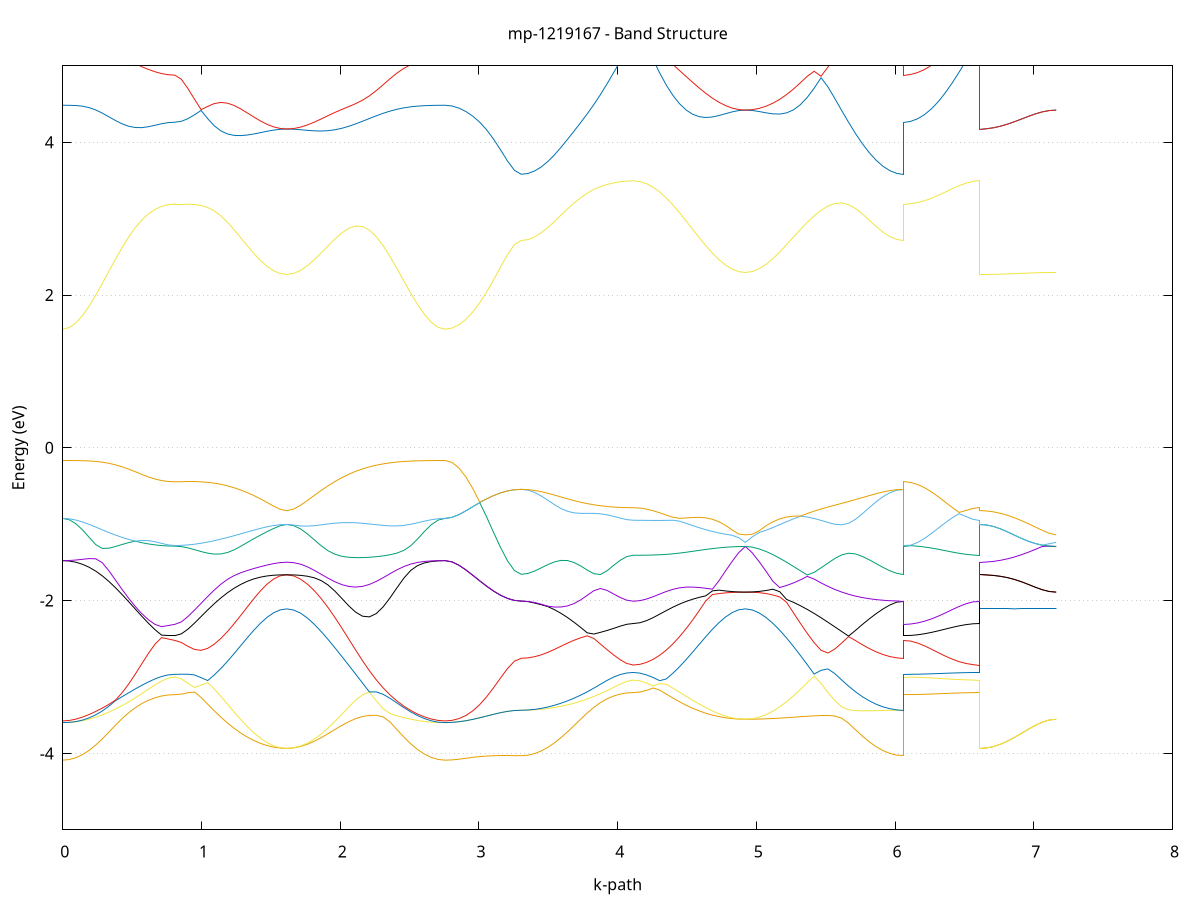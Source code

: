 set title 'mp-1219167 - Band Structure'
set xlabel 'k-path'
set ylabel 'Energy (eV)'
set grid y
set yrange [-5:5]
set terminal png size 800,600
set output 'mp-1219167_bands_gnuplot.png'
plot '-' using 1:2 with lines notitle, '-' using 1:2 with lines notitle, '-' using 1:2 with lines notitle, '-' using 1:2 with lines notitle, '-' using 1:2 with lines notitle, '-' using 1:2 with lines notitle, '-' using 1:2 with lines notitle, '-' using 1:2 with lines notitle, '-' using 1:2 with lines notitle, '-' using 1:2 with lines notitle, '-' using 1:2 with lines notitle, '-' using 1:2 with lines notitle, '-' using 1:2 with lines notitle, '-' using 1:2 with lines notitle, '-' using 1:2 with lines notitle, '-' using 1:2 with lines notitle, '-' using 1:2 with lines notitle, '-' using 1:2 with lines notitle, '-' using 1:2 with lines notitle, '-' using 1:2 with lines notitle, '-' using 1:2 with lines notitle, '-' using 1:2 with lines notitle, '-' using 1:2 with lines notitle, '-' using 1:2 with lines notitle, '-' using 1:2 with lines notitle, '-' using 1:2 with lines notitle, '-' using 1:2 with lines notitle, '-' using 1:2 with lines notitle, '-' using 1:2 with lines notitle, '-' using 1:2 with lines notitle, '-' using 1:2 with lines notitle, '-' using 1:2 with lines notitle, '-' using 1:2 with lines notitle, '-' using 1:2 with lines notitle, '-' using 1:2 with lines notitle, '-' using 1:2 with lines notitle, '-' using 1:2 with lines notitle, '-' using 1:2 with lines notitle, '-' using 1:2 with lines notitle, '-' using 1:2 with lines notitle, '-' using 1:2 with lines notitle, '-' using 1:2 with lines notitle, '-' using 1:2 with lines notitle, '-' using 1:2 with lines notitle, '-' using 1:2 with lines notitle, '-' using 1:2 with lines notitle, '-' using 1:2 with lines notitle, '-' using 1:2 with lines notitle, '-' using 1:2 with lines notitle, '-' using 1:2 with lines notitle, '-' using 1:2 with lines notitle, '-' using 1:2 with lines notitle, '-' using 1:2 with lines notitle, '-' using 1:2 with lines notitle, '-' using 1:2 with lines notitle, '-' using 1:2 with lines notitle, '-' using 1:2 with lines notitle, '-' using 1:2 with lines notitle, '-' using 1:2 with lines notitle, '-' using 1:2 with lines notitle, '-' using 1:2 with lines notitle, '-' using 1:2 with lines notitle, '-' using 1:2 with lines notitle, '-' using 1:2 with lines notitle
0.000000 -39.033622
0.047484 -39.033322
0.094968 -39.032222
0.142452 -39.030422
0.189936 -39.027922
0.237420 -39.024822
0.284904 -39.021222
0.332388 -39.017022
0.379872 -39.012522
0.427356 -39.007622
0.474840 -39.002522
0.522324 -38.997222
0.569808 -38.991922
0.617292 -38.986622
0.664776 -38.981422
0.712260 -38.976422
0.759744 -38.971722
0.807228 -38.967522
0.807228 -38.967522
0.854712 -38.967422
0.902196 -38.966922
0.949680 -38.966022
0.997164 -38.964922
1.044648 -38.963522
1.092132 -38.961922
1.139616 -38.960122
1.187100 -38.958222
1.234584 -38.956322
1.282068 -38.954522
1.329552 -38.952722
1.377036 -38.951122
1.424520 -38.949722
1.472004 -38.948522
1.519488 -38.947722
1.566972 -38.947222
1.614456 -38.947022
1.614456 -38.947022
1.664091 -38.947422
1.713725 -38.948622
1.763359 -38.950622
1.812994 -38.953322
1.862628 -38.956822
1.912263 -38.960822
1.961897 -38.965422
2.011532 -38.970522
2.061166 -38.975922
2.110801 -38.981622
2.160435 -38.987522
2.210070 -38.993422
2.259704 -38.999322
2.309339 -39.005022
2.358973 -39.010422
2.408608 -39.015422
2.458242 -39.020022
2.507877 -39.024022
2.557511 -39.027422
2.607145 -39.030122
2.656780 -39.032022
2.706414 -39.033222
2.756049 -39.033622
2.756049 -39.033622
2.806035 -39.033522
2.856020 -39.033022
2.906006 -39.032222
2.955992 -39.031122
3.005978 -39.029922
3.055964 -39.028622
3.105949 -39.027322
3.155935 -39.026122
3.205921 -39.025122
3.255907 -39.024522
3.305892 -39.024322
3.305892 -39.024322
3.353376 -39.024022
3.400860 -39.023022
3.448344 -39.021422
3.495828 -39.019222
3.543312 -39.016522
3.590796 -39.013222
3.638280 -39.009622
3.685764 -39.005622
3.733248 -39.001322
3.780732 -38.996822
3.828216 -38.992322
3.875700 -38.987722
3.923184 -38.983222
3.970668 -38.978822
4.018152 -38.974722
4.065636 -38.970822
4.113120 -38.967522
4.113120 -38.967522
4.160604 -38.967322
4.208088 -38.966822
4.255572 -38.966022
4.303056 -38.964822
4.350540 -38.963422
4.398024 -38.961822
4.445508 -38.960122
4.492992 -38.958222
4.540476 -38.956322
4.587960 -38.954422
4.635444 -38.952722
4.682928 -38.951022
4.730412 -38.949622
4.777896 -38.948522
4.825380 -38.947622
4.872865 -38.947122
4.920348 -38.946922
4.920348 -38.946922
4.969983 -38.947322
5.019617 -38.948422
5.069252 -38.950222
5.118886 -38.952622
5.168521 -38.955722
5.218155 -38.959322
5.267790 -38.963422
5.317424 -38.967922
5.367059 -38.972822
5.416693 -38.977922
5.466328 -38.983122
5.515962 -38.988422
5.565597 -38.993622
5.615231 -38.998722
5.664866 -39.003522
5.714500 -39.008022
5.764135 -39.012122
5.813769 -39.015722
5.863403 -39.018722
5.913038 -39.021122
5.962672 -39.022922
6.012307 -39.024022
6.061941 -39.024322
6.061941 -38.967522
6.111927 -38.967522
6.161913 -38.967522
6.211899 -38.967522
6.261884 -38.967522
6.311870 -38.967522
6.361856 -38.967522
6.411842 -38.967522
6.461828 -38.967522
6.511813 -38.967522
6.561799 -38.967522
6.611785 -38.967522
6.611785 -38.947022
6.661771 -38.947022
6.711756 -38.947022
6.761742 -38.947022
6.811728 -38.947022
6.861714 -38.947022
6.911700 -38.947022
6.961685 -38.947022
7.011671 -38.947022
7.061657 -38.947022
7.111643 -38.946922
7.161628 -38.946922
e
0.000000 -38.941222
0.047484 -38.941222
0.094968 -38.941322
0.142452 -38.941422
0.189936 -38.941722
0.237420 -38.942022
0.284904 -38.942522
0.332388 -38.943122
0.379872 -38.944022
0.427356 -38.945222
0.474840 -38.946622
0.522324 -38.948422
0.569808 -38.950522
0.617292 -38.953122
0.664776 -38.956022
0.712260 -38.959422
0.759744 -38.963122
0.807228 -38.966922
0.807228 -38.966922
0.854712 -38.966722
0.902196 -38.966222
0.949680 -38.965422
0.997164 -38.964322
1.044648 -38.962922
1.092132 -38.961422
1.139616 -38.959722
1.187100 -38.957922
1.234584 -38.956022
1.282068 -38.954222
1.329552 -38.952522
1.377036 -38.950922
1.424520 -38.949622
1.472004 -38.948522
1.519488 -38.947722
1.566972 -38.947222
1.614456 -38.947022
1.614456 -38.947022
1.664091 -38.947022
1.713725 -38.946922
1.763359 -38.946722
1.812994 -38.946522
1.862628 -38.946322
1.912263 -38.946022
1.961897 -38.945722
2.011532 -38.945422
2.061166 -38.945022
2.110801 -38.944622
2.160435 -38.944222
2.210070 -38.943822
2.259704 -38.943422
2.309339 -38.943022
2.358973 -38.942722
2.408608 -38.942422
2.458242 -38.942122
2.507877 -38.941822
2.557511 -38.941622
2.607145 -38.941422
2.656780 -38.941322
2.706414 -38.941222
2.756049 -38.941222
2.756049 -38.941222
2.806035 -38.941422
2.856020 -38.941922
2.906006 -38.942722
2.955992 -38.943722
3.005978 -38.945022
3.055964 -38.946322
3.105949 -38.947622
3.155935 -38.948822
3.205921 -38.949822
3.255907 -38.950422
3.305892 -38.950622
3.305892 -38.950622
3.353376 -38.950622
3.400860 -38.950622
3.448344 -38.950522
3.495828 -38.950522
3.543312 -38.950422
3.590796 -38.950522
3.638280 -38.950722
3.685764 -38.951022
3.733248 -38.951522
3.780732 -38.952322
3.828216 -38.953322
3.875700 -38.954722
3.923184 -38.956422
3.970668 -38.958622
4.018152 -38.961022
4.065636 -38.963922
4.113120 -38.966822
4.113120 -38.966822
4.160604 -38.966722
4.208088 -38.966222
4.255572 -38.965322
4.303056 -38.964222
4.350540 -38.962922
4.398024 -38.961322
4.445508 -38.959622
4.492992 -38.957822
4.540476 -38.956022
4.587960 -38.954222
4.635444 -38.952522
4.682928 -38.950922
4.730412 -38.949522
4.777896 -38.948422
4.825380 -38.947622
4.872865 -38.947122
4.920348 -38.946922
4.920348 -38.946922
4.969983 -38.947022
5.019617 -38.947022
5.069252 -38.947122
5.118886 -38.947222
5.168521 -38.947322
5.218155 -38.947522
5.267790 -38.947722
5.317424 -38.947922
5.367059 -38.948122
5.416693 -38.948322
5.466328 -38.948622
5.515962 -38.948822
5.565597 -38.949122
5.615231 -38.949322
5.664866 -38.949622
5.714500 -38.949822
5.764135 -38.950022
5.813769 -38.950222
5.863403 -38.950322
5.913038 -38.950522
5.962672 -38.950622
6.012307 -38.950622
6.061941 -38.950622
6.061941 -38.966922
6.111927 -38.966922
6.161913 -38.966922
6.211899 -38.966922
6.261884 -38.966922
6.311870 -38.966922
6.361856 -38.966822
6.411842 -38.966822
6.461828 -38.966822
6.511813 -38.966822
6.561799 -38.966822
6.611785 -38.966822
6.611785 -38.947022
6.661771 -38.947022
6.711756 -38.947022
6.761742 -38.947022
6.811728 -38.947022
6.861714 -38.947022
6.911700 -38.947022
6.961685 -38.947022
7.011671 -38.947022
7.061657 -38.947022
7.111643 -38.946922
7.161628 -38.946922
e
0.000000 -20.007622
0.047484 -20.006722
0.094968 -20.004222
0.142452 -20.000322
0.189936 -19.995522
0.237420 -19.990222
0.284904 -19.985222
0.332388 -19.981122
0.379872 -19.978622
0.427356 -19.977922
0.474840 -19.979422
0.522324 -19.982822
0.569808 -19.987722
0.617292 -19.993222
0.664776 -19.998622
0.712260 -20.003022
0.759744 -20.006022
0.807228 -20.007022
0.807228 -20.007022
0.854712 -20.009322
0.902196 -20.016122
0.949680 -20.027522
0.997164 -20.043222
1.044648 -20.063222
1.092132 -20.086822
1.139616 -20.113622
1.187100 -20.142822
1.234584 -20.173222
1.282068 -20.203822
1.329552 -20.233522
1.377036 -20.260922
1.424520 -20.285022
1.472004 -20.304922
1.519488 -20.319622
1.566972 -20.328722
1.614456 -20.331822
1.614456 -20.331822
1.664091 -20.328422
1.713725 -20.318422
1.763359 -20.302122
1.812994 -20.279922
1.862628 -20.252622
1.912263 -20.221122
1.961897 -20.186622
2.011532 -20.150622
2.061166 -20.114722
2.110801 -20.080822
2.160435 -20.050522
2.210070 -20.025422
2.259704 -20.006322
2.309339 -19.993522
2.358973 -19.986522
2.408608 -19.984422
2.458242 -19.986022
2.507877 -19.989922
2.557511 -19.994922
2.607145 -19.999822
2.656780 -20.003922
2.706414 -20.006622
2.756049 -20.007622
2.756049 -20.007622
2.806035 -20.005122
2.856020 -19.997822
2.906006 -19.986222
2.955992 -19.970622
3.005978 -19.952122
3.055964 -19.931922
3.105949 -19.911522
3.155935 -19.892622
3.205921 -19.877322
3.255907 -19.867222
3.305892 -19.863622
3.305892 -19.863622
3.353376 -19.865022
3.400860 -19.869222
3.448344 -19.876222
3.495828 -19.885922
3.543312 -19.898322
3.590796 -19.913122
3.638280 -19.929922
3.685764 -19.948122
3.733248 -19.966822
3.780732 -19.985022
3.828216 -20.002022
3.875700 -20.016622
3.923184 -20.028322
3.970668 -20.036822
4.018152 -20.042122
4.065636 -20.044922
4.113120 -20.045722
4.113120 -20.045722
4.160604 -20.047322
4.208088 -20.052122
4.255572 -20.060122
4.303056 -20.071522
4.350540 -20.086322
4.398024 -20.104222
4.445508 -20.125022
4.492992 -20.148222
4.540476 -20.173122
4.587960 -20.198622
4.635444 -20.223822
4.682928 -20.247522
4.730412 -20.268622
4.777896 -20.286122
4.825380 -20.299322
4.872865 -20.307522
4.920348 -20.310222
4.920348 -20.310222
4.969983 -20.307222
5.019617 -20.298222
5.069252 -20.283722
5.118886 -20.264022
5.168521 -20.240022
5.218155 -20.212522
5.267790 -20.182522
5.317424 -20.151222
5.367059 -20.119522
5.416693 -20.088222
5.466328 -20.058122
5.515962 -20.029422
5.565597 -20.002622
5.615231 -19.977722
5.664866 -19.955022
5.714500 -19.934422
5.764135 -19.916222
5.813769 -19.900622
5.863403 -19.887522
5.913038 -19.877122
5.962672 -19.869722
6.012307 -19.865222
6.061941 -19.863622
6.061941 -20.007022
6.111927 -20.007822
6.161913 -20.010122
6.211899 -20.013922
6.261884 -20.018622
6.311870 -20.023922
6.361856 -20.029422
6.411842 -20.034622
6.461828 -20.039222
6.511813 -20.042722
6.561799 -20.044922
6.611785 -20.045722
6.611785 -20.331822
6.661771 -20.331322
6.711756 -20.330122
6.761742 -20.328122
6.811728 -20.325622
6.861714 -20.322622
6.911700 -20.319622
6.961685 -20.316622
7.011671 -20.314022
7.061657 -20.312022
7.111643 -20.310722
7.161628 -20.310222
e
0.000000 -18.598922
0.047484 -18.610422
0.094968 -18.644122
0.142452 -18.697222
0.189936 -18.766022
0.237420 -18.846422
0.284904 -18.934222
0.332388 -19.025422
0.379872 -19.116822
0.427356 -19.205422
0.474840 -19.288822
0.522324 -19.365022
0.569808 -19.432322
0.617292 -19.489322
0.664776 -19.534922
0.712260 -19.568222
0.759744 -19.588422
0.807228 -19.595222
0.807228 -19.595222
0.854712 -19.597222
0.902196 -19.603122
0.949680 -19.613322
0.997164 -19.628122
1.044648 -19.647822
1.092132 -19.672422
1.139616 -19.701522
1.187100 -19.734322
1.234584 -19.769522
1.282068 -19.805722
1.329552 -19.841122
1.377036 -19.874122
1.424520 -19.903322
1.472004 -19.927322
1.519488 -19.945122
1.566972 -19.956222
1.614456 -19.959922
1.614456 -19.959922
1.664091 -19.955822
1.713725 -19.943622
1.763359 -19.923322
1.812994 -19.894922
1.862628 -19.858622
1.912263 -19.814422
1.961897 -19.762522
2.011532 -19.703222
2.061166 -19.636522
2.110801 -19.563022
2.160435 -19.483022
2.210070 -19.397422
2.259704 -19.307022
2.309339 -19.213222
2.358973 -19.117422
2.408608 -19.021722
2.458242 -18.928522
2.507877 -18.840522
2.557511 -18.761222
2.607145 -18.693922
2.656780 -18.642422
2.706414 -18.610022
2.756049 -18.598922
2.756049 -18.598922
2.806035 -18.598522
2.856020 -18.597322
2.906006 -18.595522
2.955992 -18.593222
3.005978 -18.590522
3.055964 -18.587622
3.105949 -18.584822
3.155935 -18.582322
3.205921 -18.602322
3.255907 -18.625722
3.305892 -18.633722
3.305892 -18.633722
3.353376 -18.647422
3.400860 -18.685822
3.448344 -18.745222
3.495828 -18.822022
3.543312 -18.911822
3.590796 -19.009722
3.638280 -19.111522
3.685764 -19.213422
3.733248 -19.312422
3.780732 -19.406222
3.828216 -19.492522
3.875700 -19.569722
3.923184 -19.636222
3.970668 -19.690522
4.018152 -19.731022
4.065636 -19.756222
4.113120 -19.764822
4.113120 -19.764822
4.160604 -19.763622
4.208088 -19.760222
4.255572 -19.754822
4.303056 -19.748022
4.350540 -19.740622
4.398024 -19.733522
4.445508 -19.727722
4.492992 -19.724522
4.540476 -19.724522
4.587960 -19.728422
4.635444 -19.735922
4.682928 -19.746222
4.730412 -19.757822
4.777896 -19.769122
4.825380 -19.778522
4.872865 -19.784622
4.920348 -19.786822
4.920348 -19.786822
4.969983 -19.784422
5.019617 -19.777222
5.069252 -19.764922
5.118886 -19.747122
5.168521 -19.723422
5.218155 -19.693022
5.267790 -19.655322
5.317424 -19.609722
5.367059 -19.555822
5.416693 -19.493522
5.466328 -19.423022
5.515962 -19.345122
5.565597 -19.260722
5.615231 -19.171322
5.664866 -19.078822
5.714500 -18.985422
5.764135 -18.893822
5.813769 -18.807622
5.863403 -18.730322
5.913038 -18.699822
5.962672 -18.671722
6.012307 -18.646422
6.061941 -18.633722
6.061941 -19.595222
6.111927 -19.599722
6.161913 -19.612222
6.211899 -19.631022
6.261884 -19.653722
6.311870 -19.677922
6.361856 -19.701522
6.411842 -19.722822
6.461828 -19.740522
6.511813 -19.753822
6.561799 -19.762122
6.611785 -19.764822
6.611785 -19.959922
6.661771 -19.957022
6.711756 -19.948622
6.761742 -19.934922
6.811728 -19.916722
6.861714 -19.894922
6.911700 -19.870722
6.961685 -19.846022
7.011671 -19.823022
7.061657 -19.803922
7.111643 -19.791222
7.161628 -19.786822
e
0.000000 -18.598922
0.047484 -18.598222
0.094968 -18.596322
0.142452 -18.593122
0.189936 -18.588722
0.237420 -18.583322
0.284904 -18.577022
0.332388 -18.570022
0.379872 -18.562522
0.427356 -18.590622
0.474840 -18.623822
0.522324 -18.645922
0.569808 -18.657822
0.617292 -18.660722
0.664776 -18.657022
0.712260 -18.649722
0.759744 -18.642622
0.807228 -18.639722
0.807228 -18.639722
0.854712 -18.640322
0.902196 -18.642022
0.949680 -18.644322
0.997164 -18.646322
1.044648 -18.646922
1.092132 -18.645122
1.139616 -18.639922
1.187100 -18.630922
1.234584 -18.631422
1.282068 -18.639222
1.329552 -18.643922
1.377036 -18.645922
1.424520 -18.645922
1.472004 -18.644522
1.519488 -18.642722
1.566972 -18.641222
1.614456 -18.640722
1.614456 -18.640722
1.664091 -18.641322
1.713725 -18.643122
1.763359 -18.645722
1.812994 -18.648822
1.862628 -18.651922
1.912263 -18.654822
1.961897 -18.656922
2.011532 -18.666222
2.061166 -18.685422
2.110801 -18.696322
2.160435 -18.696722
2.210070 -18.684922
2.259704 -18.660122
2.309339 -18.642122
2.358973 -18.636022
2.408608 -18.629522
2.458242 -18.622922
2.507877 -18.616522
2.557511 -18.610722
2.607145 -18.605822
2.656780 -18.602022
2.706414 -18.599722
2.756049 -18.598922
2.756049 -18.598922
2.806035 -18.598522
2.856020 -18.597322
2.906006 -18.595522
2.955992 -18.593222
3.005978 -18.590522
3.055964 -18.587622
3.105949 -18.584822
3.155935 -18.582322
3.205921 -18.580422
3.255907 -18.579122
3.305892 -18.578722
3.305892 -18.578722
3.353376 -18.578222
3.400860 -18.576622
3.448344 -18.574122
3.495828 -18.570622
3.543312 -18.566322
3.590796 -18.561422
3.638280 -18.555922
3.685764 -18.550122
3.733248 -18.544122
3.780732 -18.538122
3.828216 -18.532322
3.875700 -18.527122
3.923184 -18.522422
3.970668 -18.518622
4.018152 -18.515822
4.065636 -18.514022
4.113120 -18.513422
4.113120 -18.513422
4.160604 -18.517322
4.208088 -18.528422
4.255572 -18.545722
4.303056 -18.567422
4.350540 -18.591422
4.398024 -18.615622
4.445508 -18.638322
4.492992 -18.657922
4.540476 -18.673622
4.587960 -18.699522
4.635444 -18.722822
4.682928 -18.734222
4.730412 -18.735522
4.777896 -18.729322
4.825380 -18.719322
4.872865 -18.710122
4.920348 -18.706222
4.920348 -18.706222
4.969983 -18.711022
5.019617 -18.725922
5.069252 -18.747322
5.118886 -18.770622
5.168521 -18.793122
5.218155 -18.813522
5.267790 -18.830922
5.317424 -18.844622
5.367059 -18.854322
5.416693 -18.859722
5.466328 -18.860822
5.515962 -18.857522
5.565597 -18.849822
5.615231 -18.838022
5.664866 -18.822222
5.714500 -18.802822
5.764135 -18.780322
5.813769 -18.755222
5.863403 -18.728022
5.913038 -18.666022
5.962672 -18.618022
6.012307 -18.588622
6.061941 -18.578722
6.061941 -18.639722
6.111927 -18.631622
6.161913 -18.608322
6.211899 -18.572222
6.261884 -18.526522
6.311870 -18.513622
6.361856 -18.513622
6.411842 -18.513522
6.461828 -18.513522
6.511813 -18.513422
6.561799 -18.513422
6.611785 -18.513422
6.611785 -18.640722
6.661771 -18.641622
6.711756 -18.644222
6.761742 -18.648422
6.811728 -18.653822
6.861714 -18.659922
6.911700 -18.666322
6.961685 -18.672522
7.011671 -18.677922
7.061657 -18.682122
7.111643 -18.697622
7.161628 -18.706222
e
0.000000 -18.223222
0.047484 -18.224422
0.094968 -18.229422
0.142452 -18.249722
0.189936 -18.302422
0.237420 -18.366822
0.284904 -18.432122
0.332388 -18.493122
0.379872 -18.546622
0.427356 -18.554722
0.474840 -18.546922
0.522324 -18.539322
0.569808 -18.532322
0.617292 -18.526022
0.664776 -18.520922
0.712260 -18.517022
0.759744 -18.514622
0.807228 -18.513822
0.807228 -18.513822
0.854712 -18.516722
0.902196 -18.525222
0.949680 -18.538322
0.997164 -18.554522
1.044648 -18.572322
1.092132 -18.590022
1.139616 -18.606422
1.187100 -18.620422
1.234584 -18.617922
1.282068 -18.601522
1.329552 -18.582422
1.377036 -18.562122
1.424520 -18.541822
1.472004 -18.523422
1.519488 -18.508522
1.566972 -18.498722
1.614456 -18.495222
1.614456 -18.495222
1.664091 -18.499422
1.713725 -18.511422
1.763359 -18.530422
1.812994 -18.554922
1.862628 -18.583022
1.912263 -18.612522
1.961897 -18.641122
2.011532 -18.658222
2.061166 -18.658422
2.110801 -18.657422
2.160435 -18.655222
2.210070 -18.651922
2.259704 -18.647422
2.309339 -18.622322
2.358973 -18.572322
2.408608 -18.512122
2.458242 -18.444422
2.507877 -18.372822
2.557511 -18.301522
2.607145 -18.236022
2.656780 -18.228322
2.706414 -18.224522
2.756049 -18.223222
2.756049 -18.223222
2.806035 -18.232322
2.856020 -18.258722
2.906006 -18.299322
2.955992 -18.350022
3.005978 -18.406422
3.055964 -18.463922
3.105949 -18.518322
3.155935 -18.565622
3.205921 -18.580422
3.255907 -18.579122
3.305892 -18.578722
3.305892 -18.578722
3.353376 -18.576222
3.400860 -18.570922
3.448344 -18.564022
3.495828 -18.555422
3.543312 -18.545022
3.590796 -18.532622
3.638280 -18.518222
3.685764 -18.501922
3.733248 -18.483822
3.780732 -18.464422
3.828216 -18.444222
3.875700 -18.424222
3.923184 -18.405322
3.970668 -18.388722
4.018152 -18.375622
4.065636 -18.367122
4.113120 -18.364222
4.113120 -18.364222
4.160604 -18.364922
4.208088 -18.366922
4.255572 -18.370322
4.303056 -18.375122
4.350540 -18.430322
4.398024 -18.495822
4.445508 -18.559322
4.492992 -18.616322
4.540476 -18.663722
4.587960 -18.684922
4.635444 -18.691822
4.682928 -18.694722
4.730412 -18.694522
4.777896 -18.692322
4.825380 -18.689222
4.872865 -18.686622
4.920348 -18.685722
4.920348 -18.685722
4.969983 -18.686122
5.019617 -18.684022
5.069252 -18.678122
5.118886 -18.669222
5.168521 -18.657822
5.218155 -18.644222
5.267790 -18.628922
5.317424 -18.612222
5.367059 -18.594622
5.416693 -18.576722
5.466328 -18.559022
5.515962 -18.542222
5.565597 -18.527222
5.615231 -18.514522
5.664866 -18.505222
5.714500 -18.500122
5.764135 -18.499722
5.813769 -18.504622
5.863403 -18.514722
5.913038 -18.529622
5.962672 -18.548222
6.012307 -18.567822
6.061941 -18.578722
6.061941 -18.513822
6.111927 -18.513822
6.161913 -18.513722
6.211899 -18.513722
6.261884 -18.513722
6.311870 -18.475222
6.361856 -18.422222
6.411842 -18.386322
6.461828 -18.377222
6.511813 -18.370222
6.561799 -18.365722
6.611785 -18.364222
6.611785 -18.495222
6.661771 -18.495322
6.711756 -18.495622
6.761742 -18.496122
6.811728 -18.496722
6.861714 -18.497422
6.911700 -18.527822
6.961685 -18.583822
7.011671 -18.633422
7.061657 -18.672522
7.111643 -18.684722
7.161628 -18.685722
e
0.000000 -18.134322
0.047484 -18.145722
0.094968 -18.176822
0.142452 -18.211122
0.189936 -18.225522
0.237420 -18.234622
0.284904 -18.244422
0.332388 -18.256322
0.379872 -18.270422
0.427356 -18.287122
0.474840 -18.306422
0.522324 -18.327922
0.569808 -18.351222
0.617292 -18.375422
0.664776 -18.399022
0.712260 -18.419922
0.759744 -18.434722
0.807228 -18.440222
0.807228 -18.440222
0.854712 -18.440422
0.902196 -18.440922
0.949680 -18.441822
0.997164 -18.443222
1.044648 -18.445222
1.092132 -18.447822
1.139616 -18.451022
1.187100 -18.455022
1.234584 -18.459522
1.282068 -18.464622
1.329552 -18.470222
1.377036 -18.476022
1.424520 -18.481822
1.472004 -18.487022
1.519488 -18.491422
1.566972 -18.494222
1.614456 -18.495222
1.614456 -18.495222
1.664091 -18.493822
1.713725 -18.489522
1.763359 -18.482522
1.812994 -18.473222
1.862628 -18.461822
1.912263 -18.448722
1.961897 -18.434022
2.011532 -18.418122
2.061166 -18.401222
2.110801 -18.383722
2.160435 -18.365722
2.210070 -18.347622
2.259704 -18.329722
2.309339 -18.312322
2.358973 -18.295622
2.408608 -18.280122
2.458242 -18.266022
2.507877 -18.253522
2.557511 -18.242922
2.607145 -18.234522
2.656780 -18.182322
2.706414 -18.146822
2.756049 -18.134322
2.756049 -18.134322
2.806035 -18.134822
2.856020 -18.136122
2.906006 -18.138122
2.955992 -18.140822
3.005978 -18.143822
3.055964 -18.147122
3.105949 -18.150222
3.155935 -18.153022
3.205921 -18.155222
3.255907 -18.156622
3.305892 -18.157122
3.305892 -18.157122
3.353376 -18.161522
3.400860 -18.173622
3.448344 -18.190322
3.495828 -18.208322
3.543312 -18.225322
3.590796 -18.239822
3.638280 -18.251222
3.685764 -18.259222
3.733248 -18.264022
3.780732 -18.266322
3.828216 -18.266622
3.875700 -18.265622
3.923184 -18.264222
3.970668 -18.262822
4.018152 -18.261722
4.065636 -18.261122
4.113120 -18.260922
4.113120 -18.260922
4.160604 -18.265922
4.208088 -18.283122
4.255572 -18.317222
4.303056 -18.368422
4.350540 -18.381322
4.398024 -18.388922
4.445508 -18.397922
4.492992 -18.408122
4.540476 -18.419522
4.587960 -18.431822
4.635444 -18.444822
4.682928 -18.457922
4.730412 -18.470722
4.777896 -18.482322
4.825380 -18.491722
4.872865 -18.498022
4.920348 -18.500222
4.920348 -18.500222
4.969983 -18.498922
5.019617 -18.494922
5.069252 -18.488522
5.118886 -18.479722
5.168521 -18.468822
5.218155 -18.456022
5.267790 -18.441522
5.317424 -18.425722
5.367059 -18.408722
5.416693 -18.390922
5.466328 -18.372522
5.515962 -18.353622
5.565597 -18.334322
5.615231 -18.314822
5.664866 -18.295122
5.714500 -18.275122
5.764135 -18.254822
5.813769 -18.234122
5.863403 -18.213222
5.913038 -18.192722
5.962672 -18.174622
6.012307 -18.161822
6.061941 -18.157122
6.061941 -18.440222
6.111927 -18.438722
6.161913 -18.434122
6.211899 -18.427022
6.261884 -18.417922
6.311870 -18.407522
6.361856 -18.396722
6.411842 -18.371322
6.461828 -18.326422
6.511813 -18.291222
6.561799 -18.268722
6.611785 -18.260922
6.611785 -18.495222
6.661771 -18.495322
6.711756 -18.495622
6.761742 -18.496122
6.811728 -18.496722
6.861714 -18.497422
6.911700 -18.498122
6.961685 -18.498722
7.011671 -18.499322
7.061657 -18.499822
7.111643 -18.500122
7.161628 -18.500222
e
0.000000 -18.134322
0.047484 -18.134522
0.094968 -18.135122
0.142452 -18.136022
0.189936 -18.137422
0.237420 -18.139022
0.284904 -18.141022
0.332388 -18.143322
0.379872 -18.145922
0.427356 -18.148622
0.474840 -18.151422
0.522324 -18.154222
0.569808 -18.157022
0.617292 -18.159422
0.664776 -18.161522
0.712260 -18.163122
0.759744 -18.164122
0.807228 -18.164522
0.807228 -18.164522
0.854712 -18.166822
0.902196 -18.173322
0.949680 -18.183122
0.997164 -18.195022
1.044648 -18.207622
1.092132 -18.220022
1.139616 -18.231422
1.187100 -18.241622
1.234584 -18.250522
1.282068 -18.258322
1.329552 -18.265322
1.377036 -18.271722
1.424520 -18.277622
1.472004 -18.282922
1.519488 -18.287322
1.566972 -18.290322
1.614456 -18.291422
1.614456 -18.291422
1.664091 -18.290222
1.713725 -18.286622
1.763359 -18.280922
1.812994 -18.273322
1.862628 -18.264122
1.912263 -18.253722
1.961897 -18.242422
2.011532 -18.230622
2.061166 -18.218622
2.110801 -18.206822
2.160435 -18.195422
2.210070 -18.184822
2.259704 -18.175022
2.309339 -18.166222
2.358973 -18.158622
2.408608 -18.152122
2.458242 -18.146822
2.507877 -18.142522
2.557511 -18.139322
2.607145 -18.137022
2.656780 -18.135522
2.706414 -18.134622
2.756049 -18.134322
2.756049 -18.134322
2.806035 -18.134822
2.856020 -18.136122
2.906006 -18.138122
2.955992 -18.140822
3.005978 -18.143822
3.055964 -18.147122
3.105949 -18.150222
3.155935 -18.153022
3.205921 -18.155222
3.255907 -18.156622
3.305892 -18.157122
3.305892 -18.157122
3.353376 -18.157122
3.400860 -18.157222
3.448344 -18.157322
3.495828 -18.157522
3.543312 -18.157822
3.590796 -18.158222
3.638280 -18.158722
3.685764 -18.159222
3.733248 -18.159822
3.780732 -18.160522
3.828216 -18.161222
3.875700 -18.161922
3.923184 -18.162522
3.970668 -18.163022
4.018152 -18.163522
4.065636 -18.163722
4.113120 -18.163822
4.113120 -18.163822
4.160604 -18.171022
4.208088 -18.189022
4.255572 -18.209322
4.303056 -18.227122
4.350540 -18.243222
4.398024 -18.259722
4.445508 -18.277622
4.492992 -18.297522
4.540476 -18.319722
4.587960 -18.344022
4.635444 -18.370222
4.682928 -18.397822
4.730412 -18.425822
4.777896 -18.452922
4.825380 -18.476822
4.872865 -18.493822
4.920348 -18.500222
4.920348 -18.500222
4.969983 -18.492222
5.019617 -18.471222
5.069252 -18.442422
5.118886 -18.409922
5.168521 -18.376022
5.218155 -18.342622
5.267790 -18.310522
5.317424 -18.280922
5.367059 -18.254222
5.416693 -18.230922
5.466328 -18.211322
5.515962 -18.195522
5.565597 -18.183422
5.615231 -18.174622
5.664866 -18.168622
5.714500 -18.164822
5.764135 -18.162422
5.813769 -18.160822
5.863403 -18.159722
5.913038 -18.158722
5.962672 -18.157822
6.012307 -18.157322
6.061941 -18.157122
6.061941 -18.164522
6.111927 -18.164522
6.161913 -18.164422
6.211899 -18.164422
6.261884 -18.164322
6.311870 -18.164222
6.361856 -18.164122
6.411842 -18.164022
6.461828 -18.164022
6.511813 -18.163922
6.561799 -18.163922
6.611785 -18.163822
6.611785 -18.291422
6.661771 -18.300022
6.711756 -18.325022
6.761742 -18.364022
6.811728 -18.413622
6.861714 -18.469622
6.911700 -18.498122
6.961685 -18.498722
7.011671 -18.499322
7.061657 -18.499822
7.111643 -18.500122
7.161628 -18.500222
e
0.000000 -16.585422
0.047484 -16.574222
0.094968 -16.541722
0.142452 -16.491622
0.189936 -16.428422
0.237420 -16.356422
0.284904 -16.279022
0.332388 -16.199022
0.379872 -16.118522
0.427356 -16.038922
0.474840 -15.961422
0.522324 -15.886822
0.569808 -15.815822
0.617292 -15.749522
0.664776 -15.689522
0.712260 -15.639022
0.759744 -15.603522
0.807228 -15.590422
0.807228 -15.590422
0.854712 -15.585422
0.902196 -15.570422
0.949680 -15.546722
0.997164 -15.515522
1.044648 -15.478922
1.092132 -15.438722
1.139616 -15.413122
1.187100 -15.467522
1.234584 -15.524022
1.282068 -15.580322
1.329552 -15.634722
1.377036 -15.685122
1.424520 -15.729522
1.472004 -15.766222
1.519488 -15.793622
1.566972 -15.810622
1.614456 -15.816322
1.614456 -15.816322
1.664091 -15.810122
1.713725 -15.791722
1.763359 -15.762822
1.812994 -15.725522
1.862628 -15.684122
1.912263 -15.644422
1.961897 -15.615722
2.011532 -15.608622
2.061166 -15.628522
2.110801 -15.671822
2.160435 -15.732022
2.210070 -15.804122
2.259704 -15.884622
2.309339 -15.971122
2.358973 -16.061322
2.408608 -16.153122
2.458242 -16.244022
2.507877 -16.331422
2.557511 -16.412122
2.607145 -16.482322
2.656780 -16.537422
2.706414 -16.573122
2.756049 -16.585422
2.756049 -16.585422
2.806035 -16.584422
2.856020 -16.581622
2.906006 -16.577922
2.955992 -16.574222
3.005978 -16.570922
3.055964 -16.568422
3.105949 -16.566422
3.155935 -16.564922
3.205921 -16.563822
3.255907 -16.563222
3.305892 -16.563022
3.305892 -16.563022
3.353376 -16.550222
3.400860 -16.513422
3.448344 -16.457622
3.495828 -16.388922
3.543312 -16.313622
3.590796 -16.237222
3.638280 -16.164222
3.685764 -16.098122
3.733248 -16.041822
3.780732 -15.997922
3.828216 -15.968522
3.875700 -15.954422
3.923184 -15.953622
3.970668 -15.961322
4.018152 -15.971422
4.065636 -15.979322
4.113120 -15.982222
4.113120 -15.982222
4.160604 -15.968622
4.208088 -15.929122
4.255572 -15.867422
4.303056 -15.788822
4.350540 -15.698722
4.398024 -15.602822
4.445508 -15.506122
4.492992 -15.413422
4.540476 -15.329022
4.587960 -15.271822
4.635444 -15.232122
4.682928 -15.197522
4.730412 -15.168522
4.777896 -15.145722
4.825380 -15.129322
4.872865 -15.119422
4.920348 -15.116222
4.920348 -15.116222
4.969983 -15.119822
5.019617 -15.130622
5.069252 -15.148722
5.118886 -15.174322
5.168521 -15.207322
5.218155 -15.248022
5.267790 -15.296422
5.317424 -15.352922
5.367059 -15.417422
5.416693 -15.490022
5.466328 -15.570422
5.515962 -15.658422
5.565597 -15.753022
5.615231 -15.853022
5.664866 -15.957122
5.714500 -16.063022
5.764135 -16.168222
5.813769 -16.269722
5.863403 -16.363422
5.913038 -16.444622
5.962672 -16.508122
6.012307 -16.548922
6.061941 -16.563022
6.061941 -15.590422
6.111927 -15.591422
6.161913 -15.594222
6.211899 -15.598622
6.261884 -15.604322
6.311870 -15.638322
6.361856 -15.731922
6.411842 -15.815222
6.461828 -15.885122
6.511813 -15.937922
6.561799 -15.971022
6.611785 -15.982222
6.611785 -15.816322
6.661771 -15.804222
6.711756 -15.768922
6.761742 -15.713022
6.811728 -15.639722
6.861714 -15.553322
6.911700 -15.458322
6.961685 -15.360122
7.011671 -15.264622
7.061657 -15.180322
7.111643 -15.119322
7.161628 -15.116222
e
0.000000 -16.196722
0.047484 -16.181922
0.094968 -16.138722
0.142452 -16.071022
0.189936 -15.984222
0.237420 -15.883922
0.284904 -15.775522
0.332388 -15.664122
0.379872 -15.553822
0.427356 -15.448322
0.474840 -15.351122
0.522324 -15.266222
0.569808 -15.199022
0.617292 -15.159722
0.664776 -15.157322
0.712260 -15.179322
0.759744 -15.203022
0.807228 -15.212822
0.807228 -15.212822
0.854712 -15.216622
0.902196 -15.228522
0.949680 -15.249422
0.997164 -15.279122
1.044648 -15.317222
1.092132 -15.362422
1.139616 -15.396822
1.187100 -15.355022
1.234584 -15.314822
1.282068 -15.277522
1.329552 -15.244022
1.377036 -15.214922
1.424520 -15.190822
1.472004 -15.171822
1.519488 -15.158222
1.566972 -15.150022
1.614456 -15.147322
1.614456 -15.147322
1.664091 -15.150222
1.713725 -15.159022
1.763359 -15.173022
1.812994 -15.191022
1.862628 -15.211022
1.912263 -15.228522
1.961897 -15.236322
2.011532 -15.225722
2.061166 -15.194022
2.110801 -15.148522
2.160435 -15.105422
2.210070 -15.102622
2.259704 -15.181522
2.309339 -15.305222
2.358973 -15.441922
2.408608 -15.580722
2.458242 -15.716422
2.507877 -15.844322
2.557511 -15.959922
2.607145 -16.057822
2.656780 -16.133022
2.706414 -16.180522
2.756049 -16.196722
2.756049 -16.196722
2.806035 -16.184522
2.856020 -16.148422
2.906006 -16.090222
2.955992 -16.013022
3.005978 -15.920422
3.055964 -15.816222
3.105949 -15.703922
3.155935 -15.586722
3.205921 -15.467622
3.255907 -15.350122
3.305892 -15.263222
3.305892 -15.263222
3.353376 -15.263422
3.400860 -15.268722
3.448344 -15.284922
3.495828 -15.311922
3.543312 -15.347422
3.590796 -15.389122
3.638280 -15.434822
3.685764 -15.482122
3.733248 -15.528222
3.780732 -15.569822
3.828216 -15.603222
3.875700 -15.625922
3.923184 -15.637422
3.970668 -15.640922
4.018152 -15.640322
4.065636 -15.638822
4.113120 -15.638222
4.113120 -15.638222
4.160604 -15.632222
4.208088 -15.614822
4.255572 -15.587022
4.303056 -15.550722
4.350540 -15.507922
4.398024 -15.461022
4.445508 -15.412022
4.492992 -15.363122
4.540476 -15.315922
4.587960 -15.256522
4.635444 -15.198622
4.682928 -15.156222
4.730412 -15.127822
4.777896 -15.110822
4.825380 -15.101722
4.872865 -15.097622
4.920348 -15.096422
4.920348 -15.096422
4.969983 -15.097622
5.019617 -15.101222
5.069252 -15.107222
5.118886 -15.115322
5.168521 -15.125222
5.218155 -15.136522
5.267790 -15.148922
5.317424 -15.162022
5.367059 -15.175322
5.416693 -15.188322
5.466328 -15.200822
5.515962 -15.212422
5.565597 -15.222922
5.615231 -15.232122
5.664866 -15.239922
5.714500 -15.246422
5.764135 -15.251622
5.813769 -15.255622
5.863403 -15.258622
5.913038 -15.260722
5.962672 -15.262122
6.012307 -15.262922
6.061941 -15.263222
6.061941 -15.212822
6.111927 -15.251422
6.161913 -15.336022
6.211899 -15.435622
6.261884 -15.538322
6.311870 -15.610722
6.361856 -15.617522
6.411842 -15.624022
6.461828 -15.629822
6.511813 -15.634322
6.561799 -15.637222
6.611785 -15.638222
6.611785 -15.147322
6.661771 -15.146622
6.711756 -15.144822
6.761742 -15.141922
6.811728 -15.138122
6.861714 -15.133822
6.911700 -15.129422
6.961685 -15.125122
7.011671 -15.121422
7.061657 -15.118522
7.111643 -15.116722
7.161628 -15.096422
e
0.000000 -14.467722
0.047484 -14.472222
0.094968 -14.485322
0.142452 -14.506722
0.189936 -14.536022
0.237420 -14.572322
0.284904 -14.614922
0.332388 -14.662622
0.379872 -14.714322
0.427356 -14.768722
0.474840 -14.824022
0.522324 -14.877522
0.569808 -14.924322
0.617292 -14.954222
0.664776 -14.957122
0.712260 -14.942822
0.759744 -14.928922
0.807228 -14.923522
0.807228 -14.923522
0.854712 -14.915122
0.902196 -14.889822
0.949680 -14.848122
0.997164 -14.791222
1.044648 -14.722022
1.092132 -14.643622
1.139616 -14.559422
1.187100 -14.472722
1.234584 -14.386722
1.282068 -14.304122
1.329552 -14.227322
1.377036 -14.158622
1.424520 -14.099922
1.472004 -14.052622
1.519488 -14.017922
1.566972 -13.996822
1.614456 -13.989822
1.614456 -13.989822
1.664091 -13.997522
1.713725 -14.020622
1.763359 -14.059022
1.812994 -14.112022
1.862628 -14.179022
1.912263 -14.259022
1.961897 -14.351122
2.011532 -14.453522
2.061166 -14.564222
2.110801 -14.679422
2.160435 -14.788922
2.210070 -14.859122
2.259704 -14.850922
2.309339 -14.801822
2.358973 -14.743422
2.408608 -14.685422
2.458242 -14.631522
2.507877 -14.583522
2.557511 -14.543022
2.607145 -14.510522
2.656780 -14.487022
2.706414 -14.472622
2.756049 -14.467722
2.756049 -14.467722
2.806035 -14.475022
2.856020 -14.496822
2.906006 -14.532722
2.955992 -14.582022
3.005978 -14.644122
3.055964 -14.718122
3.105949 -14.802822
3.155935 -14.896822
3.205921 -14.998622
3.255907 -15.105322
3.305892 -15.188822
3.305892 -15.188822
3.353376 -15.185422
3.400860 -15.171022
3.448344 -15.140122
3.495828 -15.093322
3.543312 -15.033922
3.590796 -14.964922
3.638280 -14.889222
3.685764 -14.809722
3.733248 -14.729322
3.780732 -14.650922
3.828216 -14.577022
3.875700 -14.510122
3.923184 -14.452422
3.970668 -14.405622
4.018152 -14.371122
4.065636 -14.350122
4.113120 -14.343022
4.113120 -14.343022
4.160604 -14.346122
4.208088 -14.355322
4.255572 -14.370122
4.303056 -14.389622
4.350540 -14.412722
4.398024 -14.437822
4.445508 -14.463022
4.492992 -14.486222
4.540476 -14.505122
4.587960 -14.517522
4.635444 -14.521722
4.682928 -14.517822
4.730412 -14.507522
4.777896 -14.494122
4.825380 -14.481422
4.872865 -14.472422
4.920348 -14.469222
4.920348 -14.469222
4.969983 -14.472822
5.019617 -14.483422
5.069252 -14.500922
5.118886 -14.525022
5.168521 -14.555122
5.218155 -14.590722
5.267790 -14.630922
5.317424 -14.675022
5.367059 -14.721922
5.416693 -14.770522
5.466328 -14.819822
5.515962 -14.868922
5.565597 -14.916822
5.615231 -14.962622
5.664866 -15.005922
5.714500 -15.045722
5.764135 -15.081722
5.813769 -15.113222
5.863403 -15.139722
5.913038 -15.160922
5.962672 -15.176322
6.012307 -15.185622
6.061941 -15.188822
6.061941 -14.923522
6.111927 -14.888322
6.161913 -14.813222
6.211899 -14.729122
6.261884 -14.646922
6.311870 -14.571122
6.361856 -14.504222
6.411842 -14.447522
6.461828 -14.402422
6.511813 -14.369622
6.561799 -14.349722
6.611785 -14.343022
6.611785 -13.989822
6.661771 -13.996022
6.711756 -14.014822
6.761742 -14.045522
6.811728 -14.087722
6.861714 -14.140122
6.911700 -14.201122
6.961685 -14.268122
7.011671 -14.337322
7.061657 -14.401722
7.111643 -14.450422
7.161628 -14.469222
e
0.000000 -4.088622
0.047484 -4.080422
0.094968 -4.056022
0.142452 -4.015722
0.189936 -3.960322
0.237420 -3.891022
0.284904 -3.810222
0.332388 -3.721622
0.379872 -3.631022
0.427356 -3.544722
0.474840 -3.468022
0.522324 -3.402622
0.569808 -3.348422
0.617292 -3.305022
0.664776 -3.271922
0.712260 -3.248822
0.759744 -3.235222
0.807228 -3.230822
0.807228 -3.230822
0.854712 -3.224122
0.902196 -3.205522
0.949680 -3.197522
0.997164 -3.268222
1.044648 -3.356022
1.092132 -3.443022
1.139616 -3.525422
1.187100 -3.601722
1.234584 -3.670922
1.282068 -3.732422
1.329552 -3.786022
1.377036 -3.831322
1.424520 -3.868422
1.472004 -3.897222
1.519488 -3.917822
1.566972 -3.930122
1.614456 -3.934222
1.614456 -3.934222
1.664091 -3.928122
1.713725 -3.910022
1.763359 -3.880622
1.812994 -3.841522
1.862628 -3.794422
1.912263 -3.741922
1.961897 -3.687122
2.011532 -3.633722
2.061166 -3.585322
2.110801 -3.545522
2.160435 -3.517222
2.210070 -3.502122
2.259704 -3.501522
2.309339 -3.522022
2.358973 -3.589022
2.408608 -3.687622
2.458242 -3.785622
2.507877 -3.873922
2.557511 -3.949122
2.607145 -4.009322
2.656780 -4.053122
2.706414 -4.079722
2.756049 -4.088622
2.756049 -4.088622
2.806035 -4.085322
2.856020 -4.076222
2.906006 -4.064022
2.955992 -4.051622
3.005978 -4.041522
3.055964 -4.034822
3.105949 -4.031322
3.155935 -4.030022
3.205921 -4.030022
3.255907 -4.030322
3.305892 -4.030522
3.305892 -4.030522
3.353376 -4.023522
3.400860 -4.002922
3.448344 -3.968922
3.495828 -3.922122
3.543312 -3.863822
3.590796 -3.795222
3.638280 -3.718522
3.685764 -3.636522
3.733248 -3.552622
3.780732 -3.471322
3.828216 -3.397622
3.875700 -3.335222
3.923184 -3.286022
3.970668 -3.249322
4.018152 -3.224022
4.065636 -3.209122
4.113120 -3.204222
4.113120 -3.204222
4.160604 -3.197022
4.208088 -3.175522
4.255572 -3.143422
4.303056 -3.172122
4.350540 -3.223422
4.398024 -3.274922
4.445508 -3.323822
4.492992 -3.368822
4.540476 -3.409022
4.587960 -3.444122
4.635444 -3.474122
4.682928 -3.498822
4.730412 -3.518722
4.777896 -3.533922
4.825380 -3.544622
4.872865 -3.550922
4.920348 -3.553022
4.920348 -3.553022
4.969983 -3.552422
5.019617 -3.550522
5.069252 -3.547422
5.118886 -3.543322
5.168521 -3.538222
5.218155 -3.532522
5.267790 -3.526322
5.317424 -3.519922
5.367059 -3.513822
5.416693 -3.508422
5.466328 -3.504522
5.515962 -3.503822
5.565597 -3.510722
5.615231 -3.539322
5.664866 -3.605422
5.714500 -3.689922
5.764135 -3.773122
5.813769 -3.848222
5.863403 -3.912122
5.913038 -3.963122
5.962672 -4.000322
6.012307 -4.022922
6.061941 -4.030522
6.061941 -3.230822
6.111927 -3.230222
6.161913 -3.228722
6.211899 -3.226322
6.261884 -3.223222
6.311870 -3.219622
6.361856 -3.215822
6.411842 -3.212222
6.461828 -3.208922
6.511813 -3.206422
6.561799 -3.204822
6.611785 -3.204222
6.611785 -3.934222
6.661771 -3.927922
6.711756 -3.909122
6.761742 -3.878722
6.811728 -3.838322
6.861714 -3.790022
6.911700 -3.736922
6.961685 -3.682622
7.011671 -3.632122
7.061657 -3.590422
7.111643 -3.562722
7.161628 -3.553022
e
0.000000 -3.596822
0.047484 -3.594022
0.094968 -3.585522
0.142452 -3.571422
0.189936 -3.551722
0.237420 -3.526622
0.284904 -3.496222
0.332388 -3.460722
0.379872 -3.420322
0.427356 -3.375422
0.474840 -3.326122
0.522324 -3.273322
0.569808 -3.217522
0.617292 -3.160322
0.664776 -3.103922
0.712260 -3.052922
0.759744 -3.015022
0.807228 -3.000422
0.807228 -3.000422
0.854712 -3.024122
0.902196 -3.083122
0.949680 -3.137322
0.997164 -3.106722
1.044648 -3.072422
1.092132 -3.157222
1.139616 -3.253622
1.187100 -3.355122
1.234584 -3.457122
1.282068 -3.555722
1.329552 -3.647722
1.377036 -3.730322
1.424520 -3.801122
1.472004 -3.858222
1.519488 -3.900122
1.566972 -3.925622
1.614456 -3.934222
1.614456 -3.934222
1.664091 -3.926522
1.713725 -3.903422
1.763359 -3.865422
1.812994 -3.813022
1.862628 -3.747222
1.912263 -3.669622
1.961897 -3.582122
2.011532 -3.488222
2.061166 -3.392922
2.110801 -3.304322
2.160435 -3.234022
2.210070 -3.195322
2.259704 -3.311022
2.309339 -3.415722
2.358973 -3.478422
2.408608 -3.508122
2.458242 -3.531222
2.507877 -3.551822
2.557511 -3.569422
2.607145 -3.583222
2.656780 -3.592122
2.706414 -3.596222
2.756049 -3.596822
2.756049 -3.596822
2.806035 -3.594022
2.856020 -3.585722
2.906006 -3.572422
2.955992 -3.554722
3.005978 -3.533822
3.055964 -3.511022
3.105949 -3.488122
3.155935 -3.467022
3.205921 -3.449922
3.255907 -3.438822
3.305892 -3.434922
3.305892 -3.434922
3.353376 -3.433522
3.400860 -3.429322
3.448344 -3.422422
3.495828 -3.412622
3.543312 -3.399822
3.590796 -3.384122
3.638280 -3.365122
3.685764 -3.342922
3.733248 -3.317222
3.780732 -3.287922
3.828216 -3.255122
3.875700 -3.218622
3.923184 -3.178922
3.970668 -3.136622
4.018152 -3.094022
4.065636 -3.057022
4.113120 -3.040422
4.113120 -3.040422
4.160604 -3.050622
4.208088 -3.078822
4.255572 -3.116522
4.303056 -3.087222
4.350540 -3.095022
4.398024 -3.145522
4.445508 -3.197822
4.492992 -3.250822
4.540476 -3.303222
4.587960 -3.353822
4.635444 -3.401222
4.682928 -3.444322
4.730412 -3.481622
4.777896 -3.512022
4.825380 -3.534522
4.872865 -3.548422
4.920348 -3.553022
4.920348 -3.553022
4.969983 -3.546322
5.019617 -3.526122
5.069252 -3.492922
5.118886 -3.447322
5.168521 -3.390122
5.218155 -3.322622
5.267790 -3.246122
5.317424 -3.162722
5.367059 -3.075022
5.416693 -2.987722
5.466328 -3.083822
5.515962 -3.201922
5.565597 -3.309622
5.615231 -3.391122
5.664866 -3.428822
5.714500 -3.440022
5.764135 -3.442622
5.813769 -3.442322
5.863403 -3.440722
5.913038 -3.438622
5.962672 -3.436722
6.012307 -3.435422
6.061941 -3.434922
6.061941 -3.000422
6.111927 -3.001322
6.161913 -3.003622
6.211899 -3.007422
6.261884 -3.012222
6.311870 -3.017722
6.361856 -3.023422
6.411842 -3.028922
6.461828 -3.033622
6.511813 -3.037322
6.561799 -3.039622
6.611785 -3.040422
6.611785 -3.934222
6.661771 -3.927922
6.711756 -3.909122
6.761742 -3.878722
6.811728 -3.838322
6.861714 -3.790022
6.911700 -3.736922
6.961685 -3.682622
7.011671 -3.632122
7.061657 -3.590422
7.111643 -3.562722
7.161628 -3.553022
e
0.000000 -3.596822
0.047484 -3.593822
0.094968 -3.583522
0.142452 -3.564122
0.189936 -3.535022
0.237420 -3.495522
0.284904 -3.445022
0.332388 -3.382022
0.379872 -3.310322
0.427356 -3.257922
0.474840 -3.206722
0.522324 -3.156722
0.569808 -3.108822
0.617292 -3.064522
0.664776 -3.025222
0.712260 -2.993522
0.759744 -2.972522
0.807228 -2.965122
0.807228 -2.965122
0.854712 -2.963922
0.902196 -2.963422
0.949680 -2.973522
0.997164 -3.008422
1.044648 -3.046822
1.092132 -2.973222
1.139616 -2.888522
1.187100 -2.794822
1.234584 -2.694722
1.282068 -2.591222
1.329552 -2.487722
1.377036 -2.388322
1.424520 -2.297422
1.472004 -2.219722
1.519488 -2.159822
1.566972 -2.121722
1.614456 -2.108622
1.614456 -2.108622
1.664091 -2.122922
1.713725 -2.164122
1.763359 -2.228222
1.812994 -2.310022
1.862628 -2.404922
1.912263 -2.508622
1.961897 -2.618122
2.011532 -2.730922
2.061166 -2.845622
2.110801 -2.961322
2.160435 -3.078022
2.210070 -3.195222
2.259704 -3.194722
2.309339 -3.226822
2.358973 -3.278822
2.408608 -3.339222
2.458242 -3.400022
2.507877 -3.456322
2.557511 -3.505122
2.607145 -3.544522
2.656780 -3.573422
2.706414 -3.590922
2.756049 -3.596822
2.756049 -3.596822
2.806035 -3.594022
2.856020 -3.585722
2.906006 -3.572422
2.955992 -3.554722
3.005978 -3.533822
3.055964 -3.511022
3.105949 -3.488122
3.155935 -3.467022
3.205921 -3.449922
3.255907 -3.438822
3.305892 -3.434922
3.305892 -3.434922
3.353376 -3.432222
3.400860 -3.424422
3.448344 -3.411422
3.495828 -3.393422
3.543312 -3.370822
3.590796 -3.343722
3.638280 -3.312522
3.685764 -3.277222
3.733248 -3.237722
3.780732 -3.194022
3.828216 -3.146022
3.875700 -3.095122
3.923184 -3.045122
3.970668 -3.001222
4.018152 -2.967922
4.065636 -2.947622
4.113120 -2.940822
4.113120 -2.940822
4.160604 -2.949422
4.208088 -2.972622
4.255572 -3.006522
4.303056 -3.048022
4.350540 -3.025322
4.398024 -2.951122
4.445508 -2.866522
4.492992 -2.773622
4.540476 -2.674922
4.587960 -2.573322
4.635444 -2.472422
4.682928 -2.376122
4.730412 -2.288722
4.777896 -2.214322
4.825380 -2.157022
4.872865 -2.120722
4.920348 -2.108122
4.920348 -2.108122
4.969983 -2.121722
5.019617 -2.160622
5.069252 -2.220422
5.118886 -2.297322
5.168521 -2.388022
5.218155 -2.489922
5.267790 -2.600522
5.317424 -2.717422
5.367059 -2.838622
5.416693 -2.961522
5.466328 -2.912722
5.515962 -2.894122
5.565597 -2.955822
5.615231 -3.038922
5.664866 -3.119822
5.714500 -3.193222
5.764135 -3.257422
5.813769 -3.311822
5.863403 -3.356222
5.913038 -3.390722
5.962672 -3.415322
6.012307 -3.430022
6.061941 -3.434922
6.061941 -2.965122
6.111927 -2.964622
6.161913 -2.963322
6.211899 -2.961122
6.261884 -2.958222
6.311870 -2.955022
6.361856 -2.951522
6.411842 -2.948122
6.461828 -2.945122
6.511813 -2.942822
6.561799 -2.941322
6.611785 -2.940822
6.611785 -2.108622
6.661771 -2.108622
6.711756 -2.108622
6.761742 -2.108522
6.811728 -2.108522
6.861714 -2.108422
6.911700 -2.108322
6.961685 -2.108322
7.011671 -2.108222
7.061657 -2.108222
7.111643 -2.108122
7.161628 -2.108122
e
0.000000 -3.575122
0.047484 -3.568822
0.094968 -3.551222
0.142452 -3.524622
0.189936 -3.490822
0.237420 -3.451022
0.284904 -3.406622
0.332388 -3.358522
0.379872 -3.301922
0.427356 -3.206822
0.474840 -3.092322
0.522324 -2.963222
0.569808 -2.826522
0.617292 -2.691422
0.664776 -2.570222
0.712260 -2.484622
0.759744 -2.502422
0.807228 -2.521222
0.807228 -2.521222
0.854712 -2.547722
0.902196 -2.598422
0.949680 -2.639622
0.997164 -2.650722
1.044648 -2.625222
1.092132 -2.570622
1.139616 -2.495322
1.187100 -2.405022
1.234584 -2.304022
1.282068 -2.195822
1.329552 -2.084622
1.377036 -1.975222
1.424520 -1.873122
1.472004 -1.785022
1.519488 -1.717622
1.566972 -1.676022
1.614456 -1.662122
1.614456 -1.662122
1.664091 -1.676822
1.713725 -1.718722
1.763359 -1.783922
1.812994 -1.869422
1.862628 -1.972622
1.912263 -2.090822
1.961897 -2.220922
2.011532 -2.359422
2.061166 -2.502622
2.110801 -2.646222
2.160435 -2.785822
2.210070 -2.917022
2.259704 -3.036322
2.309339 -3.142022
2.358973 -3.234022
2.408608 -3.313322
2.458242 -3.381022
2.507877 -3.438022
2.557511 -3.484922
2.607145 -3.522122
2.656780 -3.550022
2.706414 -3.568322
2.756049 -3.575122
2.756049 -3.575122
2.806035 -3.567722
2.856020 -3.544722
2.906006 -3.503922
2.955992 -3.442922
3.005978 -3.360722
3.055964 -3.258322
3.105949 -3.139722
3.155935 -3.012322
3.205921 -2.889222
3.255907 -2.792922
3.305892 -2.754822
3.305892 -2.754822
3.353376 -2.749722
3.400860 -2.734722
3.448344 -2.710422
3.495828 -2.678022
3.543312 -2.639622
3.590796 -2.598022
3.638280 -2.556622
3.685764 -2.518822
3.733248 -2.486922
3.780732 -2.460522
3.828216 -2.494922
3.875700 -2.568822
3.923184 -2.641322
3.970668 -2.710622
4.018152 -2.773322
4.065636 -2.822622
4.113120 -2.843322
4.113120 -2.843322
4.160604 -2.834322
4.208088 -2.809022
4.255572 -2.769322
4.303056 -2.715522
4.350540 -2.648022
4.398024 -2.567122
4.445508 -2.473822
4.492992 -2.369122
4.540476 -2.254622
4.587960 -2.132122
4.635444 -2.004022
4.682928 -1.921022
4.730412 -1.908222
4.777896 -1.898822
4.825380 -1.892822
4.872865 -1.889822
4.920348 -1.889022
4.920348 -1.889022
4.969983 -1.890322
5.019617 -1.895722
5.069252 -1.907222
5.118886 -1.926122
5.168521 -1.952022
5.218155 -2.022622
5.267790 -2.161522
5.317424 -2.297822
5.367059 -2.428822
5.416693 -2.550122
5.466328 -2.650222
5.515962 -2.686022
5.565597 -2.634422
5.615231 -2.554922
5.664866 -2.471722
5.714500 -2.522722
5.764135 -2.577422
5.813769 -2.627222
5.863403 -2.670622
5.913038 -2.706322
5.962672 -2.732822
6.012307 -2.749322
6.061941 -2.754822
6.061941 -2.521222
6.111927 -2.530022
6.161913 -2.554922
6.211899 -2.591822
6.261884 -2.635622
6.311870 -2.681722
6.361856 -2.726122
6.411842 -2.765822
6.461828 -2.798722
6.511813 -2.823222
6.561799 -2.838222
6.611785 -2.843322
6.611785 -1.662122
6.661771 -1.664222
6.711756 -1.670922
6.761742 -1.682522
6.811728 -1.699822
6.861714 -1.723522
6.911700 -1.753622
6.961685 -1.788722
7.011671 -1.825222
7.061657 -1.857922
7.111643 -1.880722
7.161628 -1.889022
e
0.000000 -1.476822
0.047484 -1.482022
0.094968 -1.497922
0.142452 -1.524922
0.189936 -1.563422
0.237420 -1.613922
0.284904 -1.676022
0.332388 -1.749022
0.379872 -1.831222
0.427356 -1.920422
0.474840 -2.014122
0.522324 -2.109922
0.569808 -2.204922
0.617292 -2.296322
0.664776 -2.380422
0.712260 -2.451922
0.759744 -2.458922
0.807228 -2.458922
0.807228 -2.458922
0.854712 -2.435122
0.902196 -2.374222
0.949680 -2.294522
0.997164 -2.208222
1.044648 -2.122222
1.092132 -2.040422
1.139616 -1.965022
1.187100 -1.897422
1.234584 -1.838422
1.282068 -1.788622
1.329552 -1.747822
1.377036 -1.716122
1.424520 -1.692822
1.472004 -1.677222
1.519488 -1.667922
1.566972 -1.663422
1.614456 -1.662122
1.614456 -1.662122
1.664091 -1.663722
1.713725 -1.669322
1.763359 -1.680722
1.812994 -1.701522
1.862628 -1.737722
1.912263 -1.795622
1.961897 -1.876122
2.011532 -1.971222
2.061166 -2.067522
2.110801 -2.150322
2.160435 -2.203922
2.210070 -2.213022
2.259704 -2.170322
2.309339 -2.082422
2.358973 -1.964522
2.408608 -1.833622
2.458242 -1.707222
2.507877 -1.605822
2.557511 -1.541522
2.607145 -1.506722
2.656780 -1.488522
2.706414 -1.479522
2.756049 -1.476822
2.756049 -1.476822
2.806035 -1.493022
2.856020 -1.536922
2.906006 -1.598422
2.955992 -1.668722
3.005978 -1.741422
3.055964 -1.811722
3.105949 -1.875722
3.155935 -1.929922
3.205921 -1.971322
3.255907 -1.997322
3.305892 -2.006222
3.305892 -2.006222
3.353376 -2.013422
3.400860 -2.031622
3.448344 -2.053422
3.495828 -2.077722
3.543312 -2.117622
3.590796 -2.165722
3.638280 -2.221322
3.685764 -2.283322
3.733248 -2.350622
3.780732 -2.421722
3.828216 -2.437722
3.875700 -2.415622
3.923184 -2.391522
3.970668 -2.364022
4.018152 -2.334822
4.065636 -2.310122
4.113120 -2.299822
4.113120 -2.299822
4.160604 -2.289922
4.208088 -2.262522
4.255572 -2.223122
4.303056 -2.177522
4.350540 -2.130722
4.398024 -2.086322
4.445508 -2.046122
4.492992 -2.011422
4.540476 -1.982022
4.587960 -1.957522
4.635444 -1.937422
4.682928 -1.872922
4.730412 -1.862922
4.777896 -1.873622
4.825380 -1.881922
4.872865 -1.887222
4.920348 -1.889022
4.920348 -1.889022
4.969983 -1.886622
5.019617 -1.879622
5.069252 -1.867822
5.118886 -1.851122
5.168521 -1.883622
5.218155 -1.984522
5.267790 -2.022922
5.317424 -2.066622
5.367059 -2.115222
5.416693 -2.167922
5.466328 -2.224222
5.515962 -2.283122
5.565597 -2.343522
5.615231 -2.404422
5.664866 -2.464622
5.714500 -2.390422
5.764135 -2.312722
5.813769 -2.239322
5.863403 -2.171122
5.913038 -2.109422
5.962672 -2.057222
6.012307 -2.020122
6.061941 -2.006222
6.061941 -2.458922
6.111927 -2.456122
6.161913 -2.447622
6.211899 -2.434122
6.261884 -2.416322
6.311870 -2.395522
6.361856 -2.373022
6.411842 -2.350722
6.461828 -2.330422
6.511813 -2.314122
6.561799 -2.303522
6.611785 -2.299822
6.611785 -1.662122
6.661771 -1.664222
6.711756 -1.670922
6.761742 -1.682522
6.811728 -1.699822
6.861714 -1.723522
6.911700 -1.753622
6.961685 -1.788722
7.011671 -1.825222
7.061657 -1.857922
7.111643 -1.880722
7.161628 -1.889022
e
0.000000 -1.476822
0.047484 -1.474722
0.094968 -1.468622
0.142452 -1.459422
0.189936 -1.450022
0.237420 -1.452522
0.284904 -1.504122
0.332388 -1.609722
0.379872 -1.731522
0.427356 -1.853522
0.474840 -1.969622
0.522324 -2.076222
0.569808 -2.170822
0.617292 -2.250622
0.664776 -2.311422
0.712260 -2.341022
0.759744 -2.326222
0.807228 -2.311222
0.807228 -2.311222
0.854712 -2.278822
0.902196 -2.208222
0.949680 -2.124022
0.997164 -2.035222
1.044648 -1.946422
1.092132 -1.861622
1.139616 -1.785622
1.187100 -1.722322
1.234584 -1.673422
1.282068 -1.636222
1.329552 -1.606222
1.377036 -1.580122
1.424520 -1.556322
1.472004 -1.534522
1.519488 -1.515822
1.566972 -1.502422
1.614456 -1.497322
1.614456 -1.497322
1.664091 -1.503322
1.713725 -1.522922
1.763359 -1.557422
1.812994 -1.603522
1.862628 -1.655222
1.912263 -1.706822
1.961897 -1.753422
2.011532 -1.790522
2.061166 -1.814622
2.110801 -1.822822
2.160435 -1.813822
2.210070 -1.788322
2.259704 -1.749022
2.309339 -1.700222
2.358973 -1.647822
2.408608 -1.597522
2.458242 -1.554522
2.507877 -1.521922
2.557511 -1.500122
2.607145 -1.487222
2.656780 -1.480522
2.706414 -1.477622
2.756049 -1.476822
2.756049 -1.476822
2.806035 -1.493022
2.856020 -1.536922
2.906006 -1.598422
2.955992 -1.668722
3.005978 -1.741422
3.055964 -1.811722
3.105949 -1.875722
3.155935 -1.929922
3.205921 -1.971322
3.255907 -1.997322
3.305892 -2.006222
3.305892 -2.006222
3.353376 -2.010622
3.400860 -2.024122
3.448344 -2.046522
3.495828 -2.072322
3.543312 -2.083822
3.590796 -2.083922
3.638280 -2.069522
3.685764 -2.038522
3.733248 -1.990922
3.780732 -1.931122
3.828216 -1.870622
3.875700 -1.841222
3.923184 -1.866122
3.970668 -1.912722
4.018152 -1.959022
4.065636 -1.994322
4.113120 -2.007922
4.113120 -2.007922
4.160604 -2.000422
4.208088 -1.979522
4.255572 -1.949022
4.303056 -1.914222
4.350540 -1.880622
4.398024 -1.852722
4.445508 -1.833422
4.492992 -1.823622
4.540476 -1.822722
4.587960 -1.828522
4.635444 -1.838522
4.682928 -1.850322
4.730412 -1.740522
4.777896 -1.611022
4.825380 -1.487022
4.872865 -1.372422
4.920348 -1.291122
4.920348 -1.291122
4.969983 -1.373922
5.019617 -1.489122
5.069252 -1.614322
5.118886 -1.746522
5.168521 -1.829122
5.218155 -1.801822
5.267790 -1.768522
5.317424 -1.728922
5.367059 -1.682822
5.416693 -1.718322
5.466328 -1.768222
5.515962 -1.813522
5.565597 -1.853722
5.615231 -1.888222
5.664866 -1.917222
5.714500 -1.941022
5.764135 -1.960122
5.813769 -1.975222
5.863403 -1.986822
5.913038 -1.995422
5.962672 -2.001522
6.012307 -2.005022
6.061941 -2.006222
6.061941 -2.311222
6.111927 -2.306522
6.161913 -2.292622
6.211899 -2.270122
6.261884 -2.239822
6.311870 -2.203022
6.361856 -2.161522
6.411842 -2.118122
6.461828 -2.076422
6.511813 -2.040822
6.561799 -2.016622
6.611785 -2.007922
6.611785 -1.497322
6.661771 -1.494522
6.711756 -1.486022
6.761742 -1.471922
6.811728 -1.452522
6.861714 -1.428122
6.911700 -1.398922
6.961685 -1.365722
7.011671 -1.329222
7.061657 -1.291122
7.111643 -1.286922
7.161628 -1.291122
e
0.000000 -0.924022
0.047484 -0.942222
0.094968 -0.994522
0.142452 -1.074222
0.189936 -1.171222
0.237420 -1.266622
0.284904 -1.317222
0.332388 -1.313922
0.379872 -1.291822
0.427356 -1.265422
0.474840 -1.240822
0.522324 -1.222022
0.569808 -1.241722
0.617292 -1.257922
0.664776 -1.270622
0.712260 -1.279722
0.759744 -1.285122
0.807228 -1.287022
0.807228 -1.287022
0.854712 -1.293022
0.902196 -1.309522
0.949680 -1.332922
0.997164 -1.357922
1.044648 -1.379022
1.092132 -1.390922
1.139616 -1.389122
1.187100 -1.370522
1.234584 -1.335822
1.282068 -1.289922
1.329552 -1.239622
1.377036 -1.189822
1.424520 -1.142722
1.472004 -1.098322
1.519488 -1.056222
1.566972 -1.019822
1.614456 -1.003222
1.614456 -1.003222
1.664091 -1.018222
1.713725 -1.061122
1.763359 -1.126122
1.812994 -1.203822
1.862628 -1.281822
1.912263 -1.347322
1.961897 -1.392722
2.011532 -1.419322
2.061166 -1.432722
2.110801 -1.437522
2.160435 -1.436922
2.210070 -1.432522
2.259704 -1.425122
2.309339 -1.414622
2.358973 -1.399922
2.408608 -1.378122
2.458242 -1.342622
2.507877 -1.282422
2.557511 -1.194022
2.607145 -1.094222
2.656780 -1.005622
2.706414 -0.945422
2.756049 -0.924022
2.756049 -0.924022
2.806035 -0.910322
2.856020 -0.874022
2.906006 -0.824722
2.955992 -0.770522
3.005978 -0.717022
3.055964 -0.907022
3.105949 -1.108722
3.155935 -1.304822
3.205921 -1.479122
3.255907 -1.606922
3.305892 -1.655622
3.305892 -1.655622
3.353376 -1.644022
3.400860 -1.613222
3.448344 -1.572022
3.495828 -1.529422
3.543312 -1.493922
3.590796 -1.473722
3.638280 -1.475522
3.685764 -1.501222
3.733248 -1.545922
3.780732 -1.599722
3.828216 -1.647722
3.875700 -1.658222
3.923184 -1.610022
3.970668 -1.539422
4.018152 -1.472622
4.065636 -1.424222
4.113120 -1.406222
4.113120 -1.406222
4.160604 -1.406022
4.208088 -1.405022
4.255572 -1.403222
4.303056 -1.399922
4.350540 -1.394822
4.398024 -1.387622
4.445508 -1.378322
4.492992 -1.367122
4.540476 -1.354922
4.587960 -1.342322
4.635444 -1.330122
4.682928 -1.319122
4.730412 -1.309622
4.777896 -1.301822
4.825380 -1.296022
4.872865 -1.292322
4.920348 -1.291122
4.920348 -1.291122
4.969983 -1.299722
5.019617 -1.322922
5.069252 -1.356422
5.118886 -1.397822
5.168521 -1.445522
5.218155 -1.497722
5.267790 -1.552922
5.317424 -1.609222
5.367059 -1.664922
5.416693 -1.630022
5.466328 -1.571422
5.515962 -1.509322
5.565597 -1.449122
5.615231 -1.401322
5.664866 -1.379622
5.714500 -1.389022
5.764135 -1.421222
5.813769 -1.465722
5.863403 -1.515322
5.913038 -1.565022
5.962672 -1.609822
6.012307 -1.643022
6.061941 -1.655622
6.061941 -1.287022
6.111927 -1.280922
6.161913 -1.287422
6.211899 -1.297922
6.261884 -1.311722
6.311870 -1.328122
6.361856 -1.346122
6.411842 -1.364222
6.461828 -1.380822
6.511813 -1.394322
6.561799 -1.403222
6.611785 -1.406222
6.611785 -1.003222
6.661771 -1.010222
6.711756 -1.030522
6.761742 -1.061922
6.811728 -1.101222
6.861714 -1.144122
6.911700 -1.186222
6.961685 -1.223422
7.011671 -1.253222
7.061657 -1.274422
7.111643 -1.286922
7.161628 -1.291122
e
0.000000 -0.924022
0.047484 -0.929622
0.094968 -0.945622
0.142452 -0.970522
0.189936 -1.001922
0.237420 -1.037122
0.284904 -1.073422
0.332388 -1.108822
0.379872 -1.141822
0.427356 -1.171922
0.474840 -1.198622
0.522324 -1.221922
0.569808 -1.212722
0.617292 -1.215222
0.664776 -1.229322
0.712260 -1.250722
0.759744 -1.270622
0.807228 -1.278722
0.807228 -1.278722
0.854712 -1.276822
0.902196 -1.271122
0.949680 -1.261822
0.997164 -1.249122
1.044648 -1.233622
1.092132 -1.215522
1.139616 -1.195422
1.187100 -1.173622
1.234584 -1.150522
1.282068 -1.126522
1.329552 -1.102022
1.377036 -1.077822
1.424520 -1.054722
1.472004 -1.034122
1.519488 -1.017722
1.566972 -1.007022
1.614456 -1.003222
1.614456 -1.003222
1.664091 -1.010922
1.713725 -1.022222
1.763359 -1.025222
1.812994 -1.019022
1.862628 -1.008022
1.912263 -0.996222
1.961897 -0.986522
2.011532 -0.980522
2.061166 -0.978822
2.110801 -0.981422
2.160435 -0.987722
2.210070 -0.996622
2.259704 -1.006622
2.309339 -1.015822
2.358973 -1.021822
2.408608 -1.022222
2.458242 -1.015422
2.507877 -1.001122
2.557511 -0.981422
2.607145 -0.960022
2.656780 -0.941222
2.706414 -0.928522
2.756049 -0.924022
2.756049 -0.924022
2.806035 -0.910322
2.856020 -0.874022
2.906006 -0.824722
2.955992 -0.770522
3.005978 -0.717022
3.055964 -0.667622
3.105949 -0.624822
3.155935 -0.590022
3.205921 -0.564422
3.255907 -0.548822
3.305892 -0.543522
3.305892 -0.543522
3.353376 -0.553922
3.400860 -0.583822
3.448344 -0.629522
3.495828 -0.685022
3.543312 -0.742822
3.590796 -0.794022
3.638280 -0.831222
3.685764 -0.851222
3.733248 -0.857722
3.780732 -0.857822
3.828216 -0.858322
3.875700 -0.864022
3.923184 -0.876822
3.970668 -0.896522
4.018152 -0.919722
4.065636 -0.939822
4.113120 -0.948122
4.113120 -0.948122
4.160604 -0.948522
4.208088 -0.949522
4.255572 -0.950522
4.303056 -0.950622
4.350540 -0.949322
4.398024 -0.948122
4.445508 -0.959922
4.492992 -0.987522
4.540476 -1.017222
4.587960 -1.045622
4.635444 -1.071622
4.682928 -1.094722
4.730412 -1.114522
4.777896 -1.130922
4.825380 -1.145522
4.872865 -1.176622
4.920348 -1.236922
4.920348 -1.236922
4.969983 -1.166222
5.019617 -1.109322
5.069252 -1.079122
5.118886 -1.043822
5.168521 -1.005822
5.218155 -0.967122
5.267790 -0.929122
5.317424 -0.894822
5.367059 -0.905622
5.416693 -0.924922
5.466328 -0.950122
5.515962 -0.977422
5.565597 -1.000222
5.615231 -1.007922
5.664866 -0.987622
5.714500 -0.935822
5.764135 -0.863322
5.813769 -0.783522
5.863403 -0.706422
5.913038 -0.639322
5.962672 -0.587422
6.012307 -0.554722
6.061941 -0.543522
6.061941 -1.278722
6.111927 -1.274722
6.161913 -1.239622
6.211899 -1.186522
6.261884 -1.121622
6.311870 -1.051322
6.361856 -0.981222
6.411842 -0.916522
6.461828 -0.861422
6.511813 -0.899822
6.561799 -0.935522
6.611785 -0.948122
6.611785 -1.003222
6.661771 -1.010222
6.711756 -1.030522
6.761742 -1.061922
6.811728 -1.101222
6.861714 -1.144122
6.911700 -1.186222
6.961685 -1.223422
7.011671 -1.253222
7.061657 -1.274422
7.111643 -1.255322
7.161628 -1.236922
e
0.000000 -0.165922
0.047484 -0.166122
0.094968 -0.166822
0.142452 -0.168522
0.189936 -0.172022
0.237420 -0.178222
0.284904 -0.188122
0.332388 -0.202622
0.379872 -0.222522
0.427356 -0.248022
0.474840 -0.278522
0.522324 -0.312622
0.569808 -0.347722
0.617292 -0.380622
0.664776 -0.408222
0.712260 -0.428522
0.759744 -0.440522
0.807228 -0.444522
0.807228 -0.444522
0.854712 -0.444022
0.902196 -0.443122
0.949680 -0.443122
0.997164 -0.445522
1.044648 -0.451522
1.092132 -0.462022
1.139616 -0.477322
1.187100 -0.497522
1.234584 -0.522422
1.282068 -0.552022
1.329552 -0.586222
1.377036 -0.624922
1.424520 -0.668022
1.472004 -0.714722
1.519488 -0.762522
1.566972 -0.804222
1.614456 -0.822922
1.614456 -0.822922
1.664091 -0.801922
1.713725 -0.751822
1.763359 -0.689322
1.812994 -0.623422
1.862628 -0.558522
1.912263 -0.497222
1.961897 -0.440922
2.011532 -0.390422
2.061166 -0.346122
2.110801 -0.308022
2.160435 -0.275822
2.210070 -0.249022
2.259704 -0.227322
2.309339 -0.210022
2.358973 -0.196622
2.408608 -0.186422
2.458242 -0.179022
2.507877 -0.173822
2.557511 -0.170322
2.607145 -0.168022
2.656780 -0.166722
2.706414 -0.166122
2.756049 -0.165922
2.756049 -0.165922
2.806035 -0.191022
2.856020 -0.264622
2.906006 -0.381322
2.955992 -0.533322
3.005978 -0.711822
3.055964 -0.667622
3.105949 -0.624822
3.155935 -0.590022
3.205921 -0.564422
3.255907 -0.548822
3.305892 -0.543522
3.305892 -0.543522
3.353376 -0.547122
3.400860 -0.557522
3.448344 -0.573722
3.495828 -0.594522
3.543312 -0.618222
3.590796 -0.643022
3.638280 -0.667722
3.685764 -0.690922
3.733248 -0.711922
3.780732 -0.730222
3.828216 -0.745522
3.875700 -0.758122
3.923184 -0.767922
3.970668 -0.775222
4.018152 -0.780322
4.065636 -0.783222
4.113120 -0.784222
4.113120 -0.784222
4.160604 -0.788922
4.208088 -0.802422
4.255572 -0.823522
4.303056 -0.850222
4.350540 -0.880122
4.398024 -0.908822
4.445508 -0.922322
4.492992 -0.918022
4.540476 -0.911722
4.587960 -0.909822
4.635444 -0.916522
4.682928 -0.935022
4.730412 -0.967422
4.777896 -1.014722
4.825380 -1.075022
4.872865 -1.128222
4.920348 -1.139122
4.920348 -1.139122
4.969983 -1.130922
5.019617 -1.087022
5.069252 -1.020722
5.118886 -0.968422
5.168521 -0.930322
5.218155 -0.905822
5.267790 -0.894422
5.317424 -0.893122
5.367059 -0.859722
5.416693 -0.829222
5.466328 -0.801222
5.515962 -0.775422
5.565597 -0.751022
5.615231 -0.727022
5.664866 -0.702722
5.714500 -0.677722
5.764135 -0.651922
5.813769 -0.625722
5.863403 -0.600522
5.913038 -0.577722
5.962672 -0.559522
6.012307 -0.547722
6.061941 -0.543522
6.061941 -0.444522
6.111927 -0.453422
6.161913 -0.479522
6.211899 -0.521222
6.261884 -0.576022
6.311870 -0.640422
6.361856 -0.710422
6.411842 -0.780822
6.461828 -0.846122
6.511813 -0.819422
6.561799 -0.793222
6.611785 -0.784222
6.611785 -0.822922
6.661771 -0.826922
6.711756 -0.838822
6.761742 -0.858022
6.811728 -0.884122
6.861714 -0.916222
6.911700 -0.953322
6.961685 -0.994122
7.011671 -1.037222
7.061657 -1.080522
7.111643 -1.119522
7.161628 -1.139122
e
0.000000 1.553278
0.047484 1.574478
0.094968 1.635978
0.142452 1.732078
0.189936 1.855178
0.237420 1.997478
0.284904 2.151778
0.332388 2.311278
0.379872 2.469678
0.427356 2.621278
0.474840 2.760278
0.522324 2.882078
0.569808 2.983278
0.617292 3.062678
0.664776 3.121178
0.712260 3.160678
0.759744 3.183378
0.807228 3.190778
0.807228 3.190778
0.854712 3.190778
0.902196 3.189678
0.949680 3.184978
0.997164 3.172278
1.044648 3.146178
1.092132 3.101878
1.139616 3.036878
1.187100 2.953178
1.234584 2.855878
1.282068 2.751378
1.329552 2.645978
1.377036 2.545078
1.424520 2.453878
1.472004 2.376878
1.519488 2.318278
1.566972 2.281578
1.614456 2.268978
1.614456 2.268978
1.664091 2.282678
1.713725 2.322178
1.763359 2.383878
1.812994 2.462378
1.862628 2.551378
1.912263 2.644278
1.961897 2.734078
2.011532 2.813178
2.061166 2.872578
2.110801 2.903278
2.160435 2.897178
2.210070 2.850378
2.259704 2.764478
2.309339 2.645978
2.358973 2.503978
2.408608 2.347678
2.458242 2.185678
2.507877 2.026178
2.557511 1.876978
2.607145 1.746378
2.656780 1.643178
2.706414 1.576378
2.756049 1.553278
2.756049 1.553278
2.806035 1.567778
2.856020 1.611078
2.906006 1.682078
2.955992 1.779178
3.005978 1.900178
3.055964 2.041978
3.105949 2.199878
3.155935 2.366478
3.205921 2.528578
3.255907 2.659878
3.305892 2.714078
3.305892 2.714078
3.353376 2.725978
3.400860 2.760378
3.448344 2.814178
3.495828 2.882778
3.543312 2.961078
3.590796 3.043978
3.638280 3.126678
3.685764 3.204878
3.733248 3.275078
3.780732 3.334478
3.828216 3.382278
3.875700 3.419178
3.923184 3.447078
3.970668 3.467778
4.018152 3.482578
4.065636 3.491578
4.113120 3.494678
4.113120 3.494678
4.160604 3.485478
4.208088 3.457778
4.255572 3.412178
4.303056 3.349478
4.350540 3.271278
4.398024 3.180078
4.445508 3.078978
4.492992 2.971378
4.540476 2.860978
4.587960 2.751478
4.635444 2.646478
4.682928 2.549378
4.730412 2.463778
4.777896 2.392878
4.825380 2.339778
4.872865 2.306778
4.920348 2.295578
4.920348 2.295578
4.969983 2.307778
5.019617 2.343678
5.069252 2.400878
5.118886 2.475878
5.168521 2.564078
5.218155 2.660578
5.267790 2.760178
5.317424 2.858378
5.367059 2.951378
5.416693 3.035978
5.466328 3.108578
5.515962 3.164678
5.565597 3.198778
5.615231 3.205578
5.664866 3.182878
5.714500 3.132778
5.764135 3.062278
5.813769 2.980778
5.863403 2.898178
5.913038 2.823678
5.962672 2.764778
6.012307 2.727078
6.061941 2.714078
6.061941 3.190778
6.111927 3.195778
6.161913 3.210678
6.211899 3.234778
6.261884 3.266978
6.311870 3.305678
6.361856 3.348378
6.411842 3.391878
6.461828 3.432278
6.511813 3.465278
6.561799 3.487078
6.611785 3.494678
6.611785 2.268978
6.661771 2.269478
6.711756 2.271078
6.761742 2.273478
6.811728 2.276578
6.861714 2.280178
6.911700 2.283978
6.961685 2.287678
7.011671 2.290878
7.061657 2.293378
7.111643 2.294978
7.161628 2.295578
e
0.000000 4.484478
0.047484 4.483878
0.094968 4.480978
0.142452 4.472178
0.189936 4.453678
0.237420 4.423178
0.284904 4.381578
0.332388 4.333278
0.379872 4.284378
0.427356 4.241278
0.474840 4.209678
0.522324 4.192878
0.569808 4.191678
0.617292 4.203278
0.664776 4.222478
0.712260 4.242278
0.759744 4.256878
0.807228 4.262278
0.807228 4.262278
0.854712 4.274378
0.902196 4.308778
0.949680 4.359378
0.997164 4.416678
1.044648 4.308978
1.092132 4.215078
1.139616 4.148978
1.187100 4.108978
1.234584 4.090378
1.282068 4.087178
1.329552 4.094578
1.377036 4.108478
1.424520 4.125778
1.472004 4.143578
1.519488 4.159078
1.566972 4.169678
1.614456 4.173478
1.614456 4.173478
1.664091 4.170878
1.713725 4.164278
1.763359 4.156078
1.812994 4.149478
1.862628 4.147278
1.912263 4.151678
1.961897 4.163478
2.011532 4.182878
2.061166 4.208978
2.110801 4.240178
2.160435 4.274878
2.210070 4.310878
2.259704 4.346178
2.309339 4.378978
2.358973 4.407778
2.408608 4.431678
2.458242 4.450278
2.507877 4.463878
2.557511 4.473078
2.607145 4.478978
2.656780 4.482278
2.706414 4.483978
2.756049 4.484478
2.756049 4.484478
2.806035 4.474778
2.856020 4.446878
2.906006 4.402378
2.955992 4.341478
3.005978 4.262178
3.055964 4.161978
3.105949 4.039978
3.155935 3.900078
3.205921 3.755078
3.255907 3.632778
3.305892 3.581178
3.305892 3.581178
3.353376 3.591878
3.400860 3.623778
3.448344 3.675878
3.495828 3.746678
3.543312 3.833278
3.590796 3.931678
3.638280 4.037378
3.685764 4.146378
3.733248 4.257378
3.780732 4.371978
3.828216 4.493078
3.875700 4.623578
3.923184 4.763578
3.970668 4.910578
4.018152 5.058078
4.065636 5.189078
4.113120 5.251978
4.113120 5.251978
4.160604 5.256878
4.208088 5.236878
4.255572 5.083878
4.303056 4.907378
4.350540 4.748978
4.398024 4.614378
4.445508 4.505678
4.492992 4.423378
4.540476 4.366978
4.587960 4.334978
4.635444 4.324378
4.682928 4.331078
4.730412 4.349678
4.777896 4.374078
4.825380 4.397778
4.872865 4.414878
4.920348 4.421078
4.920348 4.421078
4.969983 4.415978
5.019617 4.402578
5.069252 4.385578
5.118886 4.371878
5.168521 4.369278
5.218155 4.384878
5.267790 4.424778
5.317424 4.492278
5.367059 4.587578
5.416693 4.707478
5.466328 4.844478
5.515962 4.725778
5.565597 4.572478
5.615231 4.415378
5.664866 4.261178
5.714500 4.115178
5.764135 3.981678
5.813769 3.863978
5.863403 3.764478
5.913038 3.685278
5.962672 3.627778
6.012307 3.592878
6.061941 3.581178
6.061941 4.262278
6.111927 4.273378
6.161913 4.306578
6.211899 4.361378
6.261884 4.437078
6.311870 4.532678
6.361856 4.646678
6.411842 4.776678
6.461828 4.918678
6.511813 5.064478
6.561799 5.193178
6.611785 5.251978
6.611785 4.173478
6.661771 4.177778
6.711756 4.190478
6.761742 4.210878
6.811728 4.237878
6.861714 4.269778
6.911700 4.304478
6.961685 4.339378
7.011671 4.371578
7.061657 4.397878
7.111643 4.415078
7.161628 4.421078
e
0.000000 5.054978
0.047484 5.057878
0.094968 5.065878
0.142452 5.077678
0.189936 5.091078
0.237420 5.103178
0.284904 5.110978
0.332388 5.111778
0.379872 5.103478
0.427356 5.085378
0.474840 5.058378
0.522324 5.025178
0.569808 4.989078
0.617292 4.953978
0.664776 4.923178
0.712260 4.899278
0.759744 4.884078
0.807228 4.878978
0.807228 4.878978
0.854712 4.824878
0.902196 4.703378
0.949680 4.563178
0.997164 4.427578
1.044648 4.469278
1.092132 4.506478
1.139616 4.521278
1.187100 4.512078
1.234584 4.482178
1.282068 4.437578
1.329552 4.385078
1.377036 4.330578
1.424520 4.279278
1.472004 4.235278
1.519488 4.201678
1.566972 4.180578
1.614456 4.173478
1.614456 4.173478
1.664091 4.179678
1.713725 4.197878
1.763359 4.226578
1.812994 4.263278
1.862628 4.304978
1.912263 4.348478
1.961897 4.390578
2.011532 4.429678
2.061166 4.466678
2.110801 4.505178
2.160435 4.550578
2.210070 4.607278
2.259704 4.675978
2.309339 4.752978
2.358973 4.831878
2.408608 4.905178
2.458242 4.966978
2.507877 5.013378
2.557511 5.043778
2.607145 5.059278
2.656780 5.062178
2.706414 5.057778
2.756049 5.054978
2.756049 5.054978
2.806035 5.058878
2.856020 5.070378
2.906006 5.088978
2.955992 5.113978
3.005978 5.143978
3.055964 5.177378
3.105949 5.211778
3.155935 5.244178
3.205921 5.271278
3.255907 5.289378
3.305892 5.295778
3.305892 5.295778
3.353376 5.299978
3.400860 5.312078
3.448344 5.330878
3.495828 5.354578
3.543312 5.380978
3.590796 5.391478
3.638280 5.382678
3.685764 5.393178
3.733248 5.422778
3.780732 5.462578
3.828216 5.455278
3.875700 5.441178
3.923184 5.423778
3.970668 5.406878
4.018152 5.393078
4.065636 5.384278
4.113120 5.381278
4.113120 5.381278
4.160604 5.358178
4.208088 5.304578
4.255572 5.238578
4.303056 5.167478
4.350540 5.093478
4.398024 5.017578
4.445508 4.940178
4.492992 4.862078
4.540476 4.784778
4.587960 4.710278
4.635444 4.640578
4.682928 4.577778
4.730412 4.523678
4.777896 4.479778
4.825380 4.447478
4.872865 4.427778
4.920348 4.421078
4.920348 4.421078
4.969983 4.426678
5.019617 4.443378
5.069252 4.471578
5.118886 4.511178
5.168521 4.562278
5.218155 4.624678
5.267790 4.697478
5.317424 4.778878
5.367059 4.864078
5.416693 4.929478
5.466328 4.864078
5.515962 4.984878
5.565597 5.102978
5.615231 5.172278
5.664866 5.211478
5.714500 5.252678
5.764135 5.304778
5.813769 5.363578
5.863403 5.352478
5.913038 5.331678
5.962672 5.313078
6.012307 5.300378
6.061941 5.295778
6.061941 4.878978
6.111927 4.887478
6.161913 4.912478
6.211899 4.952878
6.261884 5.006478
6.311870 5.070278
6.361856 5.140378
6.411842 5.211678
6.461828 5.277878
6.511813 5.332478
6.561799 5.368578
6.611785 5.381278
6.611785 4.173478
6.661771 4.177778
6.711756 4.190478
6.761742 4.210878
6.811728 4.237878
6.861714 4.269778
6.911700 4.304478
6.961685 4.339378
7.011671 4.371578
7.061657 4.397878
7.111643 4.415078
7.161628 4.421078
e
0.000000 5.109678
0.047484 5.112178
0.094968 5.120178
0.142452 5.134678
0.189936 5.157178
0.237420 5.188178
0.284904 5.226878
0.332388 5.270778
0.379872 5.316178
0.427356 5.358978
0.474840 5.395278
0.522324 5.421978
0.569808 5.437078
0.617292 5.440778
0.664776 5.435778
0.712260 5.426878
0.759744 5.418978
0.807228 5.415978
0.807228 5.415978
0.854712 5.466978
0.902196 5.579778
0.949680 5.707278
0.997164 5.828978
1.044648 5.936078
1.092132 6.024278
1.139616 6.091978
1.187100 6.138578
1.234584 6.164878
1.282068 6.171278
1.329552 6.159178
1.377036 6.130878
1.424520 6.090978
1.472004 6.047078
1.519488 6.007478
1.566972 5.980078
1.614456 5.970278
1.614456 5.970278
1.664091 5.980978
1.713725 6.011078
1.763359 6.054978
1.812994 6.104978
1.862628 6.153078
1.912263 6.193078
1.961897 6.221978
2.011532 6.139778
2.061166 6.026878
2.110801 5.916378
2.160435 5.811578
2.210070 5.713478
2.259704 5.621578
2.309339 5.534978
2.358973 5.453478
2.408608 5.377178
2.458242 5.307078
2.507877 5.244578
2.557511 5.191578
2.607145 5.150578
2.656780 5.124478
2.706414 5.112678
2.756049 5.109678
2.756049 5.109678
2.806035 5.120678
2.856020 5.151078
2.906006 5.194878
2.955992 5.245778
3.005978 5.299478
3.055964 5.353378
3.105949 5.405678
3.155935 5.454678
3.205921 5.497278
3.255907 5.527678
3.305892 5.538978
3.305892 5.538978
3.353376 5.532078
3.400860 5.512378
3.448344 5.482878
3.495828 5.448478
3.543312 5.415678
3.590796 5.407378
3.638280 5.431278
3.685764 5.449778
3.733248 5.460778
3.780732 5.465878
3.828216 5.512978
3.875700 5.555278
3.923184 5.588478
3.970668 5.614078
4.018152 5.636778
4.065636 5.642478
4.113120 5.605178
4.113120 5.605178
4.160604 5.548578
4.208088 5.378378
4.255572 5.374978
4.303056 5.430678
4.350540 5.502978
4.398024 5.513478
4.445508 5.493978
4.492992 5.482778
4.540476 5.480978
4.587960 5.488678
4.635444 5.505678
4.682928 5.531078
4.730412 5.563578
4.777896 5.601078
4.825380 5.639278
4.872865 5.670278
4.920348 5.682878
4.920348 5.682878
4.969983 5.669078
5.019617 5.633778
5.069252 5.586678
5.118886 5.533278
5.168521 5.474778
5.218155 5.409778
5.267790 5.335978
5.317424 5.250678
5.367059 5.153778
5.416693 5.064278
5.466328 5.089678
5.515962 5.170078
5.565597 5.246678
5.615231 5.309078
5.664866 5.352378
5.714500 5.375278
5.764135 5.379878
5.813769 5.370378
5.863403 5.421378
5.913038 5.471178
5.962672 5.508478
6.012307 5.531378
6.061941 5.538978
6.061941 5.415978
6.111927 5.414478
6.161913 5.410278
6.211899 5.404878
6.261884 5.400378
6.311870 5.399478
6.361856 5.405178
6.411842 5.420878
6.461828 5.449678
6.511813 5.494178
6.561799 5.554378
6.611785 5.605178
6.611785 5.970278
6.661771 5.963778
6.711756 5.945178
6.761742 5.916278
6.811728 5.880078
6.861714 5.839878
6.911700 5.799178
6.961685 5.761178
7.011671 5.728578
7.061657 5.703678
7.111643 5.688178
7.161628 5.682878
e
0.000000 6.403578
0.047484 6.405178
0.094968 6.411878
0.142452 6.427978
0.189936 6.458878
0.237420 6.476478
0.284904 6.387778
0.332388 6.306078
0.379872 6.235378
0.427356 6.177878
0.474840 6.133878
0.522324 6.102178
0.569808 6.080578
0.617292 6.066578
0.664776 6.057878
0.712260 6.052978
0.759744 6.050378
0.807228 6.049578
0.807228 6.049578
0.854712 6.046978
0.902196 6.040578
0.949680 6.034478
0.997164 6.034878
1.044648 6.048578
1.092132 6.080878
1.139616 6.133378
1.187100 6.202378
1.234584 6.280778
1.282068 6.360978
1.329552 6.436978
1.377036 6.505378
1.424520 6.564978
1.472004 6.615878
1.519488 6.659078
1.566972 6.693978
1.614456 6.710878
1.614456 6.710878
1.664091 6.691078
1.713725 6.648978
1.763359 6.594178
1.812994 6.527078
1.862628 6.446878
1.912263 6.354078
1.961897 6.250478
2.011532 6.240378
2.061166 6.250578
2.110801 6.255978
2.160435 6.260278
2.210070 6.266878
2.259704 6.279378
2.309339 6.300478
2.358973 6.332578
2.408608 6.376978
2.458242 6.433478
2.507877 6.467378
2.557511 6.439378
2.607145 6.421278
2.656780 6.410678
2.706414 6.405278
2.756049 6.403578
2.756049 6.403578
2.806035 6.426778
2.856020 6.494978
2.906006 6.604078
2.955992 6.685678
3.005978 6.634078
3.055964 6.578478
3.105949 6.523078
3.155935 6.472378
3.205921 6.368878
3.255907 6.284778
3.305892 6.255778
3.305892 6.255778
3.353376 6.257278
3.400860 6.261078
3.448344 6.265178
3.495828 6.231978
3.543312 6.157778
3.590796 6.080278
3.638280 6.004378
3.685764 5.934178
3.733248 5.873278
3.780732 5.824478
3.828216 5.788678
3.875700 5.764478
3.923184 5.748978
3.970668 5.739478
4.018152 5.733778
4.065636 5.681478
4.113120 5.686878
4.113120 5.686878
4.160604 5.611578
4.208088 5.609078
4.255572 5.591678
4.303056 5.566478
4.350540 5.538878
4.398024 5.583678
4.445508 5.667578
4.492992 5.750278
4.540476 5.828078
4.587960 5.898478
4.635444 5.959478
4.682928 6.010378
4.730412 6.051078
4.777896 6.081978
4.825380 6.103478
4.872865 6.116178
4.920348 6.120278
4.920348 6.120278
4.969983 6.116378
5.019617 6.104478
5.069252 6.083578
5.118886 6.052678
5.168521 6.010578
5.218155 5.956178
5.267790 5.889378
5.317424 5.811378
5.367059 5.725178
5.416693 5.636578
5.466328 5.554978
5.515962 5.496678
5.565597 5.489778
5.615231 5.561578
5.664866 5.690478
5.714500 5.835378
5.764135 5.974378
5.813769 6.097678
5.863403 6.201278
5.913038 6.271378
5.962672 6.262578
6.012307 6.257478
6.061941 6.255778
6.061941 6.049578
6.111927 6.043278
6.161913 6.024578
6.211899 5.995078
6.261884 5.957178
6.311870 5.913678
6.361856 5.868278
6.411842 5.824378
6.461828 5.785778
6.511813 5.755578
6.561799 5.736378
6.611785 5.686878
6.611785 6.710878
6.661771 6.698378
6.711756 6.661978
6.761742 6.605278
6.811728 6.533778
6.861714 6.453378
6.911700 6.370378
6.961685 6.291178
7.011671 6.221578
7.061657 6.167078
7.111643 6.132278
7.161628 6.120278
e
0.000000 6.791678
0.047484 6.773878
0.094968 6.724578
0.142452 6.652378
0.189936 6.566978
0.237420 6.509078
0.284904 6.580178
0.332388 6.670378
0.379872 6.775078
0.427356 6.882078
0.474840 6.835978
0.522324 6.742778
0.569808 6.660778
0.617292 6.594878
0.664776 6.546878
0.712260 6.515778
0.759744 6.498878
0.807228 6.493578
0.807228 6.493578
0.854712 6.496278
0.902196 6.504878
0.949680 6.520378
0.997164 6.544478
1.044648 6.579078
1.092132 6.624978
1.139616 6.680678
1.187100 6.739178
1.234584 6.786978
1.282068 6.809278
1.329552 6.804078
1.377036 6.782878
1.424520 6.758278
1.472004 6.737378
1.519488 6.722478
1.566972 6.713778
1.614456 6.710878
1.614456 6.710878
1.664091 6.715678
1.713725 6.730478
1.763359 6.756678
1.812994 6.796278
1.862628 6.850878
1.912263 6.920778
1.961897 7.003678
2.011532 7.041478
2.061166 6.970978
2.110801 6.898778
2.160435 6.835478
2.210070 6.780978
2.259704 6.729778
2.309339 6.675578
2.358973 6.616778
2.408608 6.558378
2.458242 6.507278
2.507877 6.500678
2.557511 6.575278
2.607145 6.651678
2.656780 6.721478
2.706414 6.772478
2.756049 6.791678
2.756049 6.791678
2.806035 6.784478
2.856020 6.763378
2.906006 6.729778
2.955992 6.745678
3.005978 6.896778
3.055964 6.875278
3.105949 6.678578
3.155935 6.502378
3.205921 6.431278
3.255907 6.404278
3.305892 6.394778
3.305892 6.394778
3.353376 6.383278
3.400860 6.349678
3.448344 6.297678
3.495828 6.266578
3.543312 6.261578
3.590796 6.246878
3.638280 6.220978
3.685764 6.184178
3.733248 6.138678
3.780732 6.087178
3.828216 6.031478
3.875700 5.971378
3.923184 5.905178
3.970668 5.830578
4.018152 5.748078
4.065636 5.730678
4.113120 5.729778
4.113120 5.729778
4.160604 5.704478
4.208088 5.764478
4.255572 5.858578
4.303056 5.976678
4.350540 6.113778
4.398024 6.263578
4.445508 6.413078
4.492992 6.536778
4.540476 6.600278
4.587960 6.593078
4.635444 6.536778
4.682928 6.455678
4.730412 6.365378
4.777896 6.276278
4.825380 6.197878
4.872865 6.141478
4.920348 6.120278
4.920348 6.120278
4.969983 6.142878
5.019617 6.203778
5.069252 6.291078
5.118886 6.395678
5.168521 6.511578
5.218155 6.634378
5.267790 6.759978
5.317424 6.884678
5.367059 7.004978
5.416693 6.914678
5.466328 6.763478
5.515962 6.639078
5.565597 6.539878
5.615231 6.462678
5.664866 6.403778
5.714500 6.359678
5.764135 6.326778
5.813769 6.302378
5.863403 6.284378
5.913038 6.283878
5.962672 6.344678
6.012307 6.382078
6.061941 6.394778
6.061941 6.493578
6.111927 6.487278
6.161913 6.467278
6.211899 6.431478
6.261884 6.377078
6.311870 6.302478
6.361856 6.208578
6.411842 6.099378
6.461828 5.981578
6.511813 5.863478
6.561799 5.754778
6.611785 5.729778
6.611785 6.710878
6.661771 6.698378
6.711756 6.661978
6.761742 6.605278
6.811728 6.533778
6.861714 6.453378
6.911700 6.370378
6.961685 6.291178
7.011671 6.221578
7.061657 6.167078
7.111643 6.132278
7.161628 6.120278
e
0.000000 7.509678
0.047484 7.501478
0.094968 7.477078
0.142452 7.437278
0.189936 7.382878
0.237420 7.314678
0.284904 7.233978
0.332388 7.142778
0.379872 7.044378
0.427356 6.947378
0.474840 7.002578
0.522324 7.097678
0.569808 7.167678
0.617292 7.204278
0.664776 7.210278
0.712260 7.198478
0.759744 7.184078
0.807228 7.177978
0.807228 7.177978
0.854712 7.181478
0.902196 7.190978
0.949680 7.203978
0.997164 7.216678
1.044648 7.223978
1.092132 7.221578
1.139616 7.206478
1.187100 7.178378
1.234584 7.139378
1.282068 7.092378
1.329552 7.040778
1.377036 6.987778
1.424520 6.935978
1.472004 6.887378
1.519488 6.843678
1.566972 6.807478
1.614456 6.789978
1.614456 6.789978
1.664091 6.808778
1.713725 6.847678
1.763359 6.896278
1.812994 6.952378
1.862628 7.011978
1.912263 7.063478
1.961897 7.080378
2.011532 7.095278
2.061166 7.190378
2.110801 7.284378
2.160435 7.373178
2.210070 7.408878
2.259704 7.295678
2.309339 7.218378
2.358973 7.183078
2.408608 7.185078
2.458242 7.215778
2.507877 7.266678
2.557511 7.329678
2.607145 7.395678
2.656780 7.454278
2.706414 7.495078
2.756049 7.509678
2.756049 7.509678
2.806035 7.513278
2.856020 7.523678
2.906006 7.540178
2.955992 7.478678
3.005978 7.222678
3.055964 7.181478
3.105949 7.360678
3.155935 7.560878
3.205921 7.671878
3.255907 7.682178
3.305892 7.685778
3.305892 7.685778
3.353376 7.677378
3.400860 7.652078
3.448344 7.610878
3.495828 7.555678
3.543312 7.488778
3.590796 7.411178
3.638280 7.319078
3.685764 7.205278
3.733248 7.064178
3.780732 6.897978
3.828216 6.714778
3.875700 6.524678
3.923184 6.337278
3.970668 6.161078
4.018152 6.006878
4.065636 5.891778
4.113120 5.844578
4.113120 5.844578
4.160604 6.041478
4.208088 6.291478
4.255572 6.540778
4.303056 6.776878
4.350540 6.985178
4.398024 7.150378
4.445508 7.264478
4.492992 7.299878
4.540476 7.371878
4.587960 7.387878
4.635444 7.385478
4.682928 7.364978
4.730412 7.327678
4.777896 7.280278
4.825380 7.234178
4.872865 7.201078
4.920348 7.189078
4.920348 7.189078
4.969983 7.202278
5.019617 7.240378
5.069252 7.298478
5.118886 7.369778
5.168521 7.445878
5.218155 7.517778
5.267790 7.499878
5.317424 7.289978
5.367059 7.091678
5.416693 7.117678
5.466328 7.220178
5.515962 7.310478
5.565597 7.387778
5.615231 7.452778
5.664866 7.445478
5.714500 7.443578
5.764135 7.462478
5.813769 7.500378
5.863403 7.550478
5.913038 7.602778
5.962672 7.646978
6.012307 7.675878
6.061941 7.685778
6.061941 7.177978
6.111927 7.160878
6.161913 7.109978
6.211899 7.026778
6.261884 6.913378
6.311870 6.773078
6.361856 6.610178
6.411842 6.431178
6.461828 6.244478
6.511813 6.062978
6.561799 5.911378
6.611785 5.844578
6.611785 6.789978
6.661771 6.794778
6.711756 6.809078
6.761742 6.832778
6.811728 6.865678
6.861714 6.907278
6.911700 6.956578
6.961685 7.012178
7.011671 7.071078
7.061657 7.127678
7.111643 7.171678
7.161628 7.189078
e
0.000000 7.509678
0.047484 7.517978
0.094968 7.539978
0.142452 7.569078
0.189936 7.599678
0.237420 7.628178
0.284904 7.653078
0.332388 7.674078
0.379872 7.691678
0.427356 7.706478
0.474840 7.719078
0.522324 7.729978
0.569808 7.739378
0.617292 7.747378
0.664776 7.753978
0.712260 7.758878
0.759744 7.761878
0.807228 7.762878
0.807228 7.762878
0.854712 7.757278
0.902196 7.740578
0.949680 7.713178
0.997164 7.675778
1.044648 7.630178
1.092132 7.580178
1.139616 7.532378
1.187100 7.498678
1.234584 7.496978
1.282068 7.545478
1.329552 7.648878
1.377036 7.794878
1.424520 7.965978
1.472004 8.143778
1.519488 8.307178
1.566972 8.428178
1.614456 8.474078
1.614456 8.474078
1.664091 8.422478
1.713725 8.289478
1.763359 8.114678
1.812994 7.928378
1.862628 7.752278
1.912263 7.608678
1.961897 7.529078
2.011532 7.533378
2.061166 7.583778
2.110801 7.606078
2.160435 7.533078
2.210070 7.454178
2.259704 7.525078
2.309339 7.584478
2.358973 7.630678
2.408608 7.661878
2.458242 7.675778
2.507877 7.670278
2.557511 7.645778
2.607145 7.606378
2.656780 7.561378
2.706414 7.524378
2.756049 7.509678
2.756049 7.509678
2.806035 7.513278
2.856020 7.523678
2.906006 7.540178
2.955992 7.561378
3.005978 7.585478
3.055964 7.610578
3.105949 7.634578
3.155935 7.655578
3.205921 7.671878
3.255907 7.682178
3.305892 7.685778
3.305892 7.685778
3.353376 7.683378
3.400860 7.675978
3.448344 7.663378
3.495828 7.645278
3.543312 7.621878
3.590796 7.593578
3.638280 7.561378
3.685764 7.526378
3.733248 7.489978
3.780732 7.453578
3.828216 7.418478
3.875700 7.386278
3.923184 7.357978
3.970668 7.334778
4.018152 7.317578
4.065636 7.306978
4.113120 7.303378
4.113120 7.303378
4.160604 7.306478
4.208088 7.313678
4.255572 7.319978
4.303056 7.319778
4.350540 7.310178
4.398024 7.293778
4.445508 7.281978
4.492992 7.333878
4.540476 7.380678
4.587960 7.533278
4.635444 7.732378
4.682928 7.883378
4.730412 7.842378
4.777896 7.812078
4.825380 7.793478
4.872865 7.783878
4.920348 7.780878
4.920348 7.780878
4.969983 7.783978
5.019617 7.792678
5.069252 7.805178
5.118886 7.816478
5.168521 7.807778
5.218155 7.698978
5.267790 7.576478
5.317424 7.614078
5.367059 7.626278
5.416693 7.613978
5.466328 7.583078
5.515962 7.542278
5.565597 7.500578
5.615231 7.466078
5.664866 7.507178
5.714500 7.553478
5.764135 7.592878
5.813769 7.625078
5.863403 7.649778
5.913038 7.666978
5.962672 7.677978
6.012307 7.683878
6.061941 7.685778
6.061941 7.762878
6.111927 7.755378
6.161913 7.733178
6.211899 7.697278
6.261884 7.649178
6.311870 7.591378
6.361856 7.527478
6.411842 7.461878
6.461828 7.400278
6.511813 7.349278
6.561799 7.315378
6.611785 7.303378
6.611785 8.474078
6.661771 8.477878
6.711756 8.488678
6.761742 8.504878
6.811728 8.473478
6.861714 8.351178
6.911700 8.223278
6.961685 8.096878
7.011671 7.979178
7.061657 7.878578
7.111643 7.807378
7.161628 7.780878
e
0.000000 8.271678
0.047484 8.271578
0.094968 8.271378
0.142452 8.271078
0.189936 8.270078
0.237420 8.267378
0.284904 8.260178
0.332388 8.244378
0.379872 8.215078
0.427356 8.169878
0.474840 8.111978
0.522324 8.050278
0.569808 7.995478
0.617292 7.955778
0.664776 7.932478
0.712260 7.921078
0.759744 7.916178
0.807228 7.914878
0.807228 7.914878
0.854712 7.916078
0.902196 7.920178
0.949680 7.929378
0.997164 7.946678
1.044648 7.976078
1.092132 8.020478
1.139616 8.079378
1.187100 8.148178
1.234584 8.218378
1.282068 8.281978
1.329552 8.334678
1.377036 8.376678
1.424520 8.409878
1.472004 8.436278
1.519488 8.456378
1.566972 8.469478
1.614456 8.474078
1.614456 8.474078
1.664091 8.471078
1.713725 8.463578
1.763359 8.455078
1.812994 8.448878
1.862628 8.446678
1.912263 8.449078
1.961897 8.455278
2.011532 8.461878
2.061166 8.231478
2.110801 8.089678
2.160435 8.091178
2.210070 8.187878
2.259704 8.317678
2.309339 8.427478
2.358973 8.397678
2.408608 8.364778
2.458242 8.332778
2.507877 8.305878
2.557511 8.287178
2.607145 8.276778
2.656780 8.272578
2.706414 8.271678
2.756049 8.271678
2.756049 8.271678
2.806035 8.200778
2.856020 8.012578
2.906006 7.756978
2.955992 7.561378
3.005978 7.585478
3.055964 7.610578
3.105949 7.634578
3.155935 7.655578
3.205921 7.749078
3.255907 7.895678
3.305892 7.954578
3.305892 7.954578
3.353376 7.950878
3.400860 7.939378
3.448344 7.918978
3.495828 7.887878
3.543312 7.844278
3.590796 7.788678
3.638280 7.726178
3.685764 7.666178
3.733248 7.617878
3.780732 7.585478
3.828216 7.569078
3.875700 7.567378
3.923184 7.578278
3.970668 7.597678
4.018152 7.618978
4.065636 7.635278
4.113120 7.641378
4.113120 7.641378
4.160604 7.643378
4.208088 7.649978
4.255572 7.662778
4.303056 7.685078
4.350540 7.721778
4.398024 7.777178
4.445508 7.846878
4.492992 7.912578
4.540476 7.952378
4.587960 7.955178
4.635444 7.926578
4.682928 7.948678
4.730412 8.159378
4.777896 8.346078
4.825380 8.492578
4.872865 8.586078
4.920348 8.618178
4.920348 8.618178
4.969983 8.588078
5.019617 8.501078
5.069252 8.365878
5.118886 8.196478
5.168521 8.021178
5.218155 7.928978
5.267790 7.918078
5.317424 7.916778
5.367059 7.909478
5.416693 7.893678
5.466328 7.871478
5.515962 7.847878
5.565597 7.828778
5.615231 7.818778
5.664866 7.819878
5.714500 7.830978
5.764135 7.849678
5.813769 7.872878
5.863403 7.897578
5.913038 7.920578
5.962672 7.938878
6.012307 7.950578
6.061941 7.954578
6.061941 7.914878
6.111927 7.907878
6.161913 7.887778
6.211899 7.857078
6.261884 7.819678
6.311870 7.779578
6.361856 7.740878
6.411842 7.706578
6.461828 7.678578
6.511813 7.658078
6.561799 7.645578
6.611785 7.641378
6.611785 8.474078
6.661771 8.477878
6.711756 8.488678
6.761742 8.504878
6.811728 8.524278
6.861714 8.544978
6.911700 8.564978
6.961685 8.582978
7.011671 8.597978
7.061657 8.609078
7.111643 8.615878
7.161628 8.618178
e
0.000000 9.356878
0.047484 9.330678
0.094968 9.265478
0.142452 9.181578
0.189936 9.090878
0.237420 8.999578
0.284904 8.912478
0.332388 8.834778
0.379872 8.772678
0.427356 8.731478
0.474840 8.714078
0.522324 8.721778
0.569808 8.756278
0.617292 8.818678
0.664776 8.905378
0.712260 9.003878
0.759744 9.089878
0.807228 9.126178
0.807228 9.126178
0.854712 9.125378
0.902196 9.123278
0.949680 9.121578
0.997164 9.122978
1.044648 9.131578
1.092132 9.153078
1.139616 9.170078
1.187100 9.108178
1.234584 9.045678
1.282068 8.986978
1.329552 8.932678
1.377036 8.883178
1.424520 8.838978
1.472004 8.801278
1.519488 8.771578
1.566972 8.752178
1.614456 8.745278
1.614456 8.745278
1.664091 8.752678
1.713725 8.773278
1.763359 8.803078
1.812994 8.838678
1.862628 8.877378
1.912263 8.917678
1.961897 8.735278
2.011532 8.463578
2.061166 8.471478
2.110801 8.476278
2.160435 8.475578
2.210070 8.467478
2.259704 8.451378
2.309339 8.456878
2.358973 8.596078
2.408608 8.730378
2.458242 8.857378
2.507877 8.975578
2.557511 9.084178
2.607145 9.182478
2.656780 9.267778
2.706414 9.331578
2.756049 9.356878
2.756049 9.356878
2.806035 9.355178
2.856020 9.350278
2.906006 9.342678
2.955992 9.333178
3.005978 9.322778
3.055964 9.312278
3.105949 9.302678
3.155935 9.234678
3.205921 9.074578
3.255907 8.945578
3.305892 8.892478
3.305892 8.892478
3.353376 8.868378
3.400860 8.813578
3.448344 8.752878
3.495828 8.697978
3.543312 8.651578
3.590796 8.613078
3.638280 8.580278
3.685764 8.552578
3.733248 8.530978
3.780732 8.518978
3.828216 8.521378
3.875700 8.542478
3.923184 8.584478
3.970668 8.644578
4.018152 8.713578
4.065636 8.772778
4.113120 8.797078
4.113120 8.797078
4.160604 8.808778
4.208088 8.844778
4.255572 8.907078
4.303056 8.997578
4.350540 9.116178
4.398024 9.073778
4.445508 8.968378
4.492992 8.868878
4.540476 8.783778
4.587960 8.720178
4.635444 8.678478
4.682928 8.653178
4.730412 8.637978
4.777896 8.628478
4.825380 8.622578
4.872865 8.619278
4.920348 8.618178
4.920348 8.618178
4.969983 8.614378
5.019617 8.603378
5.069252 8.585978
5.118886 8.563978
5.168521 8.539478
5.218155 8.515678
5.267790 8.496378
5.317424 8.485478
5.367059 8.485678
5.416693 8.496678
5.466328 8.515378
5.515962 8.537978
5.565597 8.561278
5.615231 8.583378
5.664866 8.603878
5.714500 8.623678
5.764135 8.645078
5.813769 8.671178
5.863403 8.706178
5.913038 8.753178
5.962672 8.810578
6.012307 8.866478
6.061941 8.892478
6.061941 9.126178
6.111927 9.138778
6.161913 9.174478
6.211899 9.227678
6.261884 9.191478
6.311870 9.069878
6.361856 8.970978
6.411842 8.897678
6.461828 8.848078
6.511813 8.817778
6.561799 8.801978
6.611785 8.797078
6.611785 8.745278
6.661771 8.725678
6.711756 8.669178
6.761742 8.582378
6.811728 8.524278
6.861714 8.544978
6.911700 8.564978
6.961685 8.582978
7.011671 8.597978
7.061657 8.609078
7.111643 8.615878
7.161628 8.618178
e
0.000000 9.356878
0.047484 9.360878
0.094968 9.372578
0.142452 9.390478
0.189936 9.412478
0.237420 9.436378
0.284904 9.459778
0.332388 9.480978
0.379872 9.498578
0.427356 9.512078
0.474840 9.521278
0.522324 9.526678
0.569808 9.528978
0.617292 9.529178
0.664776 9.528078
0.712260 9.526578
0.759744 9.525378
0.807228 9.524978
0.807228 9.524978
0.854712 9.514478
0.902196 9.484178
0.949680 9.437578
0.997164 9.379178
1.044648 9.313778
1.092132 9.245978
1.139616 9.204578
1.187100 9.276378
1.234584 9.394778
1.282068 9.563078
1.329552 9.780878
1.377036 10.041078
1.424520 9.995278
1.472004 9.913278
1.519488 9.824878
1.566972 9.750778
1.614456 9.720678
1.614456 9.720678
1.664091 9.751478
1.713725 9.800878
1.763359 9.768778
1.812994 9.595078
1.862628 9.328278
1.912263 9.030578
1.961897 8.958978
2.011532 9.000978
2.061166 9.043978
2.110801 9.088078
2.160435 9.132978
2.210070 9.177678
2.259704 9.220778
2.309339 9.260378
2.358973 9.294778
2.408608 9.322278
2.458242 9.342078
2.507877 9.354378
2.557511 9.360078
2.607145 9.361078
2.656780 9.359578
2.706414 9.357678
2.756049 9.356878
2.756049 9.356878
2.806035 9.355178
2.856020 9.350278
2.906006 9.342678
2.955992 9.333178
3.005978 9.322778
3.055964 9.312278
3.105949 9.302678
3.155935 9.294678
3.205921 9.288678
3.255907 9.285078
3.305892 9.283778
3.305892 9.283778
3.353376 9.289878
3.400860 9.307078
3.448344 9.333078
3.495828 9.364478
3.543312 9.397778
3.590796 9.430078
3.638280 9.459278
3.685764 9.484278
3.733248 9.504778
3.780732 9.520878
3.828216 9.533078
3.875700 9.542078
3.923184 9.548478
3.970668 9.552978
4.018152 9.555878
4.065636 9.557478
4.113120 9.543978
4.113120 9.543978
4.160604 9.497678
4.208088 9.434978
4.255572 9.360378
4.303056 9.273978
4.350540 9.177378
4.398024 9.260078
4.445508 9.423878
4.492992 9.600878
4.540476 9.783478
4.587960 9.964378
4.635444 10.136678
4.682928 10.295578
4.730412 10.438878
4.777896 10.565478
4.825380 10.671678
4.872865 10.746578
4.920348 10.774278
4.920348 10.774278
4.969983 10.743078
5.019617 10.650378
5.069252 10.504378
5.118886 10.324178
5.168521 10.132278
5.218155 9.947278
5.267790 9.781978
5.317424 9.643878
5.367059 9.536878
5.416693 9.461278
5.466328 9.413878
5.515962 9.388778
5.565597 9.379078
5.615231 9.377178
5.664866 9.376778
5.714500 9.373278
5.764135 9.364278
5.813769 9.349778
5.863403 9.331878
5.913038 9.313578
5.962672 9.297878
6.012307 9.287478
6.061941 9.283778
6.061941 9.524978
6.111927 9.525678
6.161913 9.455078
6.211899 9.325878
6.261884 9.290878
6.311870 9.355878
6.361856 9.415478
6.411842 9.464778
6.461828 9.501478
6.511813 9.525878
6.561799 9.539578
6.611785 9.543978
6.611785 9.720678
6.661771 9.736978
6.711756 9.784778
6.761742 9.861878
6.811728 9.964578
6.861714 10.087978
6.911700 10.226478
6.961685 10.372878
7.011671 10.517578
7.061657 10.646478
7.111643 10.739578
7.161628 10.774278
e
0.000000 9.956478
0.047484 9.990378
0.094968 10.075278
0.142452 10.179278
0.189936 10.272378
0.237420 10.327178
0.284904 10.325578
0.332388 10.268978
0.379872 10.175778
0.427356 10.067778
0.474840 9.962278
0.522324 9.869678
0.569808 9.793878
0.617292 9.733678
0.664776 9.684978
0.712260 9.642778
0.759744 9.606978
0.807228 9.590678
0.807228 9.590678
0.854712 9.613178
0.902196 9.680678
0.949680 9.792178
0.997164 9.946078
1.044648 10.136378
1.092132 10.247478
1.139616 10.233478
1.187100 10.212478
1.234584 10.186978
1.282068 10.155378
1.329552 10.115078
1.377036 10.062678
1.424520 10.331478
1.472004 10.635778
1.519488 10.930178
1.566972 11.171178
1.614456 11.273578
1.614456 11.273578
1.664091 11.184378
1.713725 11.014778
1.763359 10.922578
1.812994 10.985978
1.862628 11.161378
1.912263 11.346178
1.961897 11.370578
2.011532 11.394178
2.061166 11.411478
2.110801 11.416078
2.160435 11.407678
2.210070 11.394678
2.259704 11.260578
2.309339 11.109278
2.358973 10.964078
2.408608 10.820578
2.458242 10.674578
2.507877 10.524278
2.557511 10.371678
2.607145 10.223478
2.656780 10.091378
2.706414 9.993878
2.756049 9.956478
2.756049 9.956478
2.806035 9.954278
2.856020 9.936978
2.906006 9.889278
2.955992 9.806978
3.005978 9.693878
3.055964 9.555678
3.105949 9.399678
3.155935 9.294678
3.205921 9.288678
3.255907 9.285078
3.305892 9.283778
3.305892 9.283778
3.353376 9.311278
3.400860 9.375078
3.448344 9.448978
3.495828 9.518078
3.543312 9.575578
3.590796 9.620178
3.638280 9.653978
3.685764 9.680978
3.733248 9.704478
3.780732 9.725278
3.828216 9.740078
3.875700 9.742478
3.923184 9.724778
3.970668 9.682978
4.018152 9.623678
4.065636 9.567678
4.113120 9.557978
4.113120 9.557978
4.160604 9.596978
4.208088 9.638678
4.255572 9.681978
4.303056 9.732178
4.350540 9.795778
4.398024 9.879978
4.445508 9.991778
4.492992 10.135378
4.540476 10.310378
4.587960 10.510278
4.635444 10.723778
4.682928 10.936678
4.730412 11.134378
4.777896 11.303178
4.825380 11.431878
4.872865 11.511278
4.920348 11.539778
4.920348 11.539778
4.969983 11.482678
5.019617 11.338778
5.069252 11.150578
5.118886 10.945878
5.168521 10.741578
5.218155 10.549678
5.267790 10.378978
5.317424 10.235078
5.367059 10.120478
5.416693 10.033778
5.466328 9.970678
5.515962 9.924478
5.565597 9.887878
5.615231 9.853878
5.664866 9.816478
5.714500 9.771278
5.764135 9.715478
5.813769 9.647778
5.863403 9.568678
5.913038 9.481178
5.962672 9.392078
6.012307 9.316378
6.061941 9.283778
6.061941 9.590678
6.111927 9.553078
6.161913 9.527778
6.211899 9.530978
6.261884 9.535078
6.311870 9.539778
6.361856 9.544378
6.411842 9.548878
6.461828 9.552678
6.511813 9.555578
6.561799 9.557378
6.611785 9.557978
6.611785 11.273578
6.661771 11.279778
6.711756 11.297478
6.761742 11.324878
6.811728 11.358978
6.861714 11.396678
6.911700 11.434478
6.961685 11.469378
7.011671 11.498978
7.061657 11.521278
7.111643 11.535178
7.161628 11.539778
e
0.000000 11.700378
0.047484 11.692278
0.094968 11.669878
0.142452 11.639078
0.189936 11.610978
0.237420 11.600278
0.284904 11.613978
0.332388 11.635878
0.379872 11.616878
0.427356 11.508278
0.474840 11.339278
0.522324 11.150578
0.569808 10.958778
0.617292 10.772278
0.664776 10.600078
0.712260 10.455178
0.759744 10.355578
0.807228 10.319578
0.807228 10.319578
0.854712 10.317678
0.902196 10.311878
0.949680 10.302678
0.997164 10.291078
1.044648 10.280378
1.092132 10.382178
1.139616 10.635778
1.187100 10.912878
1.234584 11.194778
1.282068 11.451978
1.329552 11.623878
1.377036 11.644878
1.424520 11.558078
1.472004 11.446878
1.519488 11.353378
1.566972 11.293778
1.614456 11.273578
1.614456 11.273578
1.664091 11.275478
1.713725 11.281378
1.763359 11.291378
1.812994 11.305578
1.862628 11.323978
1.912263 11.388778
1.961897 11.635078
2.011532 11.872978
2.061166 11.932878
2.110801 11.769778
2.160435 11.592078
2.210070 11.421278
2.259704 11.387578
2.309339 11.392278
2.358973 11.410478
2.408608 11.441378
2.458242 11.482678
2.507877 11.530578
2.557511 11.580578
2.607145 11.627578
2.656780 11.666178
2.706414 11.691478
2.756049 11.700378
2.756049 11.700378
2.806035 11.779078
2.856020 12.001078
2.906006 12.330078
2.955992 12.705878
3.005978 12.968978
3.055964 13.022178
3.105949 13.032178
3.155935 13.052678
3.205921 13.089078
3.255907 13.129778
3.305892 13.149178
3.305892 13.149178
3.353376 12.821578
3.400860 12.462778
3.448344 12.126978
3.495828 11.824878
3.543312 11.563478
3.590796 11.346378
3.638280 11.173078
3.685764 11.038278
3.733248 10.932278
3.780732 10.843878
3.828216 10.762978
3.875700 10.684778
3.923184 10.613678
3.970668 10.559878
4.018152 10.529578
4.065636 10.518278
4.113120 10.516278
4.113120 10.516278
4.160604 10.520778
4.208088 10.534078
4.255572 10.555378
4.303056 10.583978
4.350540 10.618978
4.398024 10.659978
4.445508 10.707078
4.492992 10.761178
4.540476 10.823978
4.587960 10.898178
4.635444 10.986178
4.682928 11.089178
4.730412 11.204678
4.777896 11.324178
4.825380 11.433178
4.872865 11.512378
4.920348 11.539778
4.920348 11.539778
4.969983 11.538478
5.019617 11.535078
5.069252 11.528478
5.118886 11.514578
5.168521 11.490678
5.218155 11.457778
5.267790 11.419278
5.317424 11.378978
5.367059 11.341078
5.416693 11.309178
5.466328 11.286478
5.515962 11.276778
5.565597 11.284178
5.615231 11.313378
5.664866 11.369978
5.714500 11.459578
5.764135 11.587278
5.813769 11.756178
5.863403 11.967478
5.913038 12.219878
5.962672 12.509978
6.012307 12.832278
6.061941 13.149178
6.061941 10.319578
6.111927 10.331978
6.161913 10.361078
6.211899 10.393878
6.261884 10.423678
6.311870 10.448778
6.361856 10.469378
6.411842 10.486078
6.461828 10.499078
6.511813 10.508578
6.561799 10.514378
6.611785 10.516278
6.611785 11.273578
6.661771 11.279778
6.711756 11.297478
6.761742 11.324878
6.811728 11.358978
6.861714 11.396678
6.911700 11.434478
6.961685 11.469378
7.011671 11.498978
7.061657 11.521278
7.111643 11.535178
7.161628 11.539778
e
0.000000 13.405878
0.047484 13.320878
0.094968 13.167378
0.142452 12.977478
0.189936 12.767178
0.237420 12.550578
0.284904 12.339478
0.332388 12.148178
0.379872 12.007578
0.427356 11.945478
0.474840 11.920778
0.522324 11.891978
0.569808 11.850778
0.617292 11.802078
0.664776 11.754178
0.712260 11.714178
0.759744 11.687778
0.807228 11.678578
0.807228 11.678578
0.854712 11.695678
0.902196 11.745478
0.949680 11.824778
0.997164 11.928778
1.044648 12.051978
1.092132 12.188378
1.139616 12.331878
1.187100 12.475478
1.234584 12.610578
1.282068 12.679678
1.329552 12.598278
1.377036 12.686978
1.424520 12.807978
1.472004 12.711478
1.519488 12.564778
1.566972 12.410578
1.614456 12.336578
1.614456 12.336578
1.664091 12.416078
1.713725 12.569078
1.763359 12.683078
1.812994 12.708378
1.862628 12.646978
1.912263 12.434978
1.961897 12.246678
2.011532 12.095278
2.061166 11.989178
2.110801 11.936478
2.160435 11.938178
2.210070 11.985178
2.259704 12.065578
2.309339 12.170678
2.358973 12.294778
2.408608 12.433878
2.458242 12.584078
2.507877 12.741378
2.557511 12.900478
2.607145 13.055478
2.656780 13.199278
2.706414 13.324878
2.756049 13.405878
2.756049 13.405878
2.806035 13.391978
2.856020 13.354978
2.906006 13.310578
2.955992 13.296678
3.005978 13.359178
3.055964 13.323178
3.105949 13.288978
3.155935 13.259278
3.205921 13.236178
3.255907 13.221578
3.305892 13.216578
3.305892 13.216578
3.353376 13.230178
3.400860 13.270578
3.448344 13.178178
3.495828 12.959578
3.543312 12.720678
3.590796 12.471778
3.638280 12.221078
3.685764 11.975578
3.733248 11.742778
3.780732 11.530278
3.828216 11.345978
3.875700 11.195078
3.923184 11.076978
3.970668 10.986178
4.018152 10.917678
4.065636 10.872478
4.113120 10.856278
4.113120 10.856278
4.160604 10.864378
4.208088 10.888678
4.255572 10.929478
4.303056 10.986978
4.350540 11.061878
4.398024 11.154678
4.445508 11.265878
4.492992 11.396078
4.540476 11.545678
4.587960 11.715478
4.635444 11.905978
4.682928 12.118178
4.730412 12.352178
4.777896 12.438278
4.825380 12.332478
4.872865 12.263678
4.920348 12.240178
4.920348 12.240178
4.969983 12.262478
5.019617 12.302078
5.069252 12.320778
5.118886 12.304578
5.168521 12.259178
5.218155 12.196478
5.267790 12.128078
5.317424 12.062478
5.367059 12.006278
5.416693 11.964178
5.466328 11.939578
5.515962 11.935178
5.565597 11.952578
5.615231 11.993178
5.664866 12.057778
5.714500 12.147078
5.764135 12.261378
5.813769 12.401078
5.863403 12.565378
5.913038 12.751078
5.962672 12.948478
6.012307 13.129678
6.061941 13.216578
6.061941 11.678578
6.111927 11.630878
6.161913 11.509378
6.211899 11.356478
6.261884 11.206478
6.311870 11.079378
6.361856 10.983678
6.411842 10.919778
6.461828 10.882778
6.511813 10.864778
6.561799 10.857878
6.611785 10.856278
6.611785 12.336578
6.661771 12.366578
6.711756 12.453578
6.761742 12.589778
6.811728 12.764278
6.861714 12.964578
6.911700 12.929978
6.961685 12.735478
7.011671 12.550978
7.061657 12.392478
7.111643 12.281078
7.161628 12.240178
e
0.000000 13.471778
0.047484 13.486678
0.094968 13.531478
0.142452 13.563078
0.189936 13.562578
0.237420 13.550478
0.284904 13.530278
0.332388 13.506478
0.379872 13.485378
0.427356 13.474378
0.474840 13.479278
0.522324 13.502778
0.569808 13.543678
0.617292 13.598178
0.664776 13.659778
0.712260 13.719478
0.759744 13.765278
0.807228 13.783078
0.807228 13.783078
0.854712 13.780278
0.902196 13.770978
0.949680 13.751478
0.997164 13.713478
1.044648 13.639778
1.092132 13.507578
1.139616 13.314578
1.187100 13.088878
1.234584 12.864478
1.282068 12.726078
1.329552 12.807678
1.377036 12.839278
1.424520 12.902978
1.472004 13.160778
1.519488 13.409478
1.566972 13.607578
1.614456 13.690578
1.614456 13.690578
1.664091 13.600878
1.713725 13.394078
1.763359 13.146178
1.812994 12.893478
1.862628 12.653078
1.912263 12.523878
1.961897 12.365178
2.011532 12.200678
2.061166 12.203478
2.110801 12.419778
2.160435 12.640578
2.210070 12.840178
2.259704 13.007778
2.309339 13.134778
2.358973 13.218378
2.408608 13.266578
2.458242 13.296178
2.507877 13.323278
2.557511 13.356578
2.607145 13.395578
2.656780 13.433578
2.706414 13.461478
2.756049 13.471778
2.756049 13.471778
2.806035 13.466278
2.856020 13.450278
2.906006 13.425478
2.955992 13.394278
3.005978 13.359178
3.055964 13.323178
3.105949 13.288978
3.155935 13.259278
3.205921 13.236178
3.255907 13.221578
3.305892 13.216578
3.305892 13.216578
3.353376 13.418578
3.400860 13.355978
3.448344 13.336778
3.495828 13.426578
3.543312 13.536878
3.590796 13.663378
3.638280 13.800478
3.685764 13.941678
3.733248 14.080178
3.780732 14.208978
3.828216 14.322578
3.875700 14.417478
3.923184 14.492178
3.970668 14.529578
4.018152 14.402478
4.065636 14.324178
4.113120 14.297778
4.113120 14.297778
4.160604 14.244978
4.208088 14.138378
4.255572 14.017778
4.303056 13.891178
4.350540 13.759278
4.398024 13.621578
4.445508 13.477978
4.492992 13.328878
4.540476 13.175478
4.587960 13.019878
4.635444 12.864378
4.682928 12.712378
4.730412 12.568178
4.777896 12.606378
4.825380 12.874278
4.872865 13.132578
4.920348 13.273578
4.920348 13.273578
4.969983 13.180678
5.019617 13.057078
5.069252 13.005578
5.118886 13.036378
5.168521 13.135878
5.218155 13.284378
5.267790 13.462978
5.317424 13.655278
5.367059 13.753678
5.416693 13.783478
5.466328 13.796978
5.515962 13.798878
5.565597 13.794878
5.615231 13.790578
5.664866 13.789978
5.714500 13.795278
5.764135 13.806278
5.813769 13.820378
5.863403 13.831978
5.913038 13.832178
5.962672 13.808278
6.012307 13.549478
6.061941 13.216578
6.061941 13.783078
6.111927 13.838378
6.161913 13.995478
6.211899 14.228678
6.261884 14.490678
6.311870 14.685578
6.361856 14.704578
6.411842 14.605978
6.461828 14.485978
6.511813 14.385278
6.561799 14.320178
6.611785 14.297778
6.611785 13.690578
6.661771 13.662978
6.711756 13.583078
6.761742 13.459378
6.811728 13.302278
6.861714 13.122478
6.911700 13.177678
6.961685 13.389578
7.011671 13.355878
7.061657 13.309778
7.111643 13.282578
7.161628 13.273578
e
0.000000 13.471778
0.047484 13.514278
0.094968 13.548678
0.142452 13.606378
0.189936 13.711478
0.237420 13.846278
0.284904 13.876378
0.332388 13.821978
0.379872 13.800678
0.427356 13.810278
0.474840 13.844078
0.522324 13.891578
0.569808 13.941278
0.617292 13.983378
0.664776 14.011578
0.712260 14.024378
0.759744 14.025778
0.807228 14.024378
0.807228 14.024378
0.854712 14.027178
0.902196 14.034978
0.949680 14.045678
0.997164 14.056278
1.044648 14.063978
1.092132 14.066378
1.139616 14.062778
1.187100 14.053978
1.234584 14.043578
1.282068 14.037578
1.329552 14.044278
1.377036 14.071678
1.424520 14.121978
1.472004 14.185678
1.519488 14.243678
1.566972 14.279078
1.614456 14.289778
1.614456 14.289778
1.664091 14.285578
1.713725 14.284978
1.763359 14.301678
1.812994 14.256778
1.862628 14.197178
1.912263 14.130478
1.961897 14.061478
2.011532 13.993978
2.061166 13.930178
2.110801 13.872078
2.160435 13.821078
2.210070 13.778078
2.259704 13.744078
2.309339 13.718878
2.358973 13.702378
2.408608 13.692978
2.458242 13.687978
2.507877 13.682578
2.557511 13.669978
2.607145 13.643078
2.656780 13.597178
2.706414 13.532278
2.756049 13.471778
2.756049 13.471778
2.806035 13.466278
2.856020 13.450278
2.906006 13.425478
2.955992 13.394278
3.005978 13.457778
3.055964 13.880878
3.105949 14.202278
3.155935 14.025878
3.205921 13.871078
3.255907 13.757278
3.305892 13.713178
3.305892 13.713178
3.353376 13.799178
3.400860 14.119678
3.448344 14.497778
3.495828 14.859678
3.543312 15.181078
3.590796 15.450578
3.638280 15.637178
3.685764 15.660878
3.733248 15.535078
3.780732 15.342078
3.828216 15.122778
3.875700 14.902078
3.923184 14.699478
3.970668 14.547478
4.018152 14.584978
4.065636 14.606578
4.113120 14.613478
4.113120 14.613478
4.160604 14.674078
4.208088 14.801978
4.255572 14.952278
4.303056 15.107178
4.350540 15.249778
4.398024 15.357178
4.445508 15.399878
4.492992 15.352278
4.540476 15.207578
4.587960 14.980878
4.635444 14.698078
4.682928 14.385778
4.730412 14.068378
4.777896 13.769378
4.825380 13.515078
4.872865 13.338178
4.920348 13.273578
4.920348 13.273578
4.969983 13.278278
5.019617 13.296978
5.069252 13.336978
5.118886 13.399878
5.168521 13.478478
5.218155 13.561778
5.267790 13.639878
5.317424 13.705378
5.367059 13.847078
5.416693 14.025878
5.466328 14.181578
5.515962 14.307178
5.565597 14.400378
5.615231 14.463878
5.664866 14.502678
5.714500 14.522678
5.764135 14.525978
5.813769 14.505278
5.863403 14.429078
5.913038 14.230978
5.962672 13.912178
6.012307 13.753778
6.061941 13.713178
6.061941 14.024378
6.111927 14.107878
6.161913 14.335878
6.211899 14.662178
6.261884 15.045278
6.311870 15.133278
6.361856 14.987378
6.411842 14.858978
6.461828 14.754178
6.511813 14.676778
6.561799 14.629478
6.611785 14.613478
6.611785 14.289778
6.661771 14.214378
6.711756 14.059778
6.761742 13.896278
6.811728 13.746378
6.861714 13.616578
6.911700 13.508378
6.961685 13.421778
7.011671 13.355878
7.061657 13.309778
7.111643 13.282578
7.161628 13.273578
e
0.000000 14.522978
0.047484 14.467978
0.094968 14.345178
0.142452 14.206078
0.189936 14.074478
0.237420 13.962078
0.284904 14.009578
0.332388 14.198578
0.379872 14.408478
0.427356 14.631578
0.474840 14.857078
0.522324 15.071678
0.569808 15.262678
0.617292 15.420878
0.664776 15.542478
0.712260 15.627378
0.759744 15.677278
0.807228 15.693678
0.807228 15.693678
0.854712 15.524878
0.902196 15.239378
0.949680 14.944378
0.997164 14.666278
1.044648 14.429178
1.092132 14.260878
1.139616 14.168478
1.187100 14.131078
1.234584 14.126278
1.282068 14.142178
1.329552 14.172778
1.377036 14.214178
1.424520 14.261378
1.472004 14.304578
1.519488 14.326078
1.566972 14.310378
1.614456 14.289778
1.614456 14.289778
1.664091 14.307678
1.713725 14.320978
1.763359 14.307078
1.812994 14.349878
1.862628 14.390278
1.912263 14.415678
1.961897 14.428578
2.011532 14.432478
2.061166 14.427178
2.110801 14.410678
2.160435 14.382478
2.210070 14.345778
2.259704 14.309278
2.309339 14.285178
2.358973 14.283878
2.408608 14.306378
2.458242 14.344578
2.507877 14.383478
2.557511 14.362378
2.607145 14.375178
2.656780 14.422878
2.706414 14.488278
2.756049 14.522978
2.756049 14.522978
2.806035 14.528278
2.856020 14.543978
2.906006 14.568378
2.955992 14.599278
3.005978 14.586378
3.055964 14.393178
3.105949 14.392878
3.155935 14.734178
3.205921 14.757678
3.255907 14.772578
3.305892 14.777678
3.305892 14.777678
3.353376 14.797778
3.400860 14.857978
3.448344 14.958478
3.495828 15.099478
3.543312 15.280878
3.590796 15.501778
3.638280 15.760078
3.685764 16.052178
3.733248 16.316678
3.780732 16.441678
3.828216 16.541178
3.875700 16.621778
3.923184 16.694378
3.970668 16.762278
4.018152 16.820978
4.065636 16.861778
4.113120 16.876678
4.113120 16.876678
4.160604 16.876778
4.208088 16.876678
4.255572 16.875478
4.303056 16.830778
4.350540 16.746578
4.398024 16.641878
4.445508 16.519678
4.492992 16.384278
4.540476 16.240578
4.587960 16.093078
4.635444 15.880378
4.682928 15.484278
4.730412 15.091978
4.777896 14.714078
4.825380 14.358478
4.872865 14.048278
4.920348 13.890178
4.920348 13.890178
4.969983 14.069578
5.019617 14.447978
5.069252 14.906878
5.118886 15.408678
5.168521 15.609078
5.218155 15.623578
5.267790 15.644378
5.317424 15.679678
5.367059 15.736178
5.416693 15.818178
5.466328 15.926078
5.515962 16.057278
5.565597 16.205578
5.615231 16.359578
5.664866 16.498278
5.714500 16.251478
5.764135 15.856078
5.813769 15.461778
5.863403 15.118978
5.913038 14.901678
5.962672 14.814078
6.012307 14.784778
6.061941 14.777678
6.061941 15.693678
6.111927 15.660978
6.161913 15.570178
6.211899 15.439178
6.261884 15.288078
6.311870 15.452578
6.361856 15.748978
6.411842 16.051578
6.461828 16.371378
6.511813 16.640178
6.561799 16.816078
6.611785 16.876678
6.611785 14.289778
6.661771 14.214378
6.711756 14.059778
6.761742 13.896278
6.811728 13.746378
6.861714 13.616578
6.911700 13.508378
6.961685 13.421778
7.011671 13.584578
7.061657 13.745178
7.111643 13.852378
7.161628 13.890178
e
0.000000 14.522978
0.047484 14.540478
0.094968 14.592878
0.142452 14.679078
0.189936 14.797178
0.237420 14.944778
0.284904 15.118678
0.332388 15.315478
0.379872 15.532678
0.427356 15.769178
0.474840 16.026478
0.522324 16.231778
0.569808 16.221378
0.617292 16.199778
0.664776 16.168878
0.712260 16.135478
0.759744 16.109778
0.807228 16.100078
0.807228 16.100078
0.854712 16.249178
0.902196 16.465978
0.949680 16.619778
0.997164 16.673578
1.044648 16.636678
1.092132 16.541478
1.139616 16.413578
1.187100 16.267178
1.234584 16.108878
1.282068 15.941178
1.329552 15.761578
1.377036 15.489778
1.424520 15.262478
1.472004 15.097378
1.519488 15.009878
1.566972 14.994678
1.614456 15.004378
1.614456 15.004378
1.664091 15.002078
1.713725 15.004978
1.763359 15.034478
1.812994 15.044878
1.862628 15.047978
1.912263 15.041378
1.961897 15.023678
2.011532 14.994678
2.061166 14.954778
2.110801 14.904878
2.160435 14.846278
2.210070 14.780478
2.259704 14.709578
2.309339 14.635678
2.358973 14.561678
2.408608 14.491178
2.458242 14.429378
2.507877 14.387978
2.557511 14.429678
2.607145 14.466378
2.656780 14.495878
2.706414 14.515778
2.756049 14.522978
2.756049 14.522978
2.806035 14.528278
2.856020 14.543978
2.906006 14.568378
2.955992 14.599278
3.005978 14.634078
3.055964 14.669878
3.105949 14.704178
3.155935 14.734178
3.205921 14.757678
3.255907 14.772578
3.305892 14.777678
3.305892 14.777678
3.353376 14.834778
3.400860 14.988178
3.448344 15.211278
3.495828 15.489878
3.543312 15.810078
3.590796 16.124878
3.638280 16.135678
3.685764 16.187978
3.733248 16.371178
3.780732 16.704878
3.828216 16.932578
3.875700 16.958378
3.923184 16.971878
3.970668 16.974778
4.018152 16.971478
4.065636 16.966878
4.113120 16.964778
4.113120 16.964778
4.160604 16.957378
4.208088 16.934378
4.255572 16.893078
4.303056 16.871578
4.350540 16.864178
4.398024 16.853378
4.445508 16.837778
4.492992 16.806778
4.540476 16.700678
4.587960 16.299778
4.635444 15.962978
4.682928 15.822778
4.730412 15.703378
4.777896 15.603978
4.825380 15.528978
4.872865 15.482078
4.920348 15.466078
4.920348 15.466078
4.969983 15.482678
5.019617 15.522378
5.069252 15.563378
5.118886 15.591878
5.168521 15.931678
5.218155 16.454978
5.267790 16.947378
5.317424 17.263278
5.367059 17.412478
5.416693 17.228678
5.466328 17.053178
5.515962 16.897578
5.565597 16.764478
5.615231 16.650478
5.664866 16.531178
5.714500 16.554478
5.764135 16.487178
5.813769 16.221678
5.863403 15.808978
5.913038 15.412178
5.962672 15.080378
6.012307 14.856678
6.061941 14.777678
6.061941 16.100078
6.111927 16.055078
6.161913 15.933978
6.211899 15.772378
6.261884 15.623478
6.311870 15.582078
6.361856 15.855878
6.411842 16.227678
6.461828 16.541078
6.511813 16.774678
6.561799 16.917078
6.611785 16.964778
6.611785 15.004378
6.661771 15.110378
6.711756 15.356078
6.761742 15.464578
6.811728 15.478978
6.861714 15.492278
6.911700 15.501278
6.961685 15.502978
7.011671 15.496578
7.061657 15.484178
7.111643 15.471578
7.161628 15.466078
e
0.000000 15.288178
0.047484 15.362678
0.094968 15.537978
0.142452 15.745878
0.189936 15.938878
0.237420 16.082178
0.284904 16.165478
0.332388 16.204778
0.379872 16.221778
0.427356 16.229778
0.474840 16.233378
0.522324 16.309078
0.569808 16.621578
0.617292 16.965778
0.664776 17.338378
0.712260 17.730478
0.759744 17.922878
0.807228 17.997078
0.807228 17.997078
0.854712 17.987078
0.902196 17.949678
0.949680 17.860178
0.997164 17.733078
1.044648 17.553478
1.092132 17.311078
1.139616 17.019478
1.187100 16.702878
1.234584 16.379578
1.282068 16.062278
1.329552 15.765478
1.377036 15.584178
1.424520 15.402778
1.472004 15.233778
1.519488 15.099478
1.566972 15.024078
1.614456 15.004378
1.614456 15.004378
1.664091 15.008878
1.713725 15.020578
1.763359 15.036278
1.812994 15.124578
1.862628 15.288178
1.912263 15.518678
1.961897 15.791778
2.011532 16.083278
2.061166 16.365478
2.110801 16.597278
2.160435 16.736078
2.210070 16.787478
2.259704 16.793878
2.309339 16.787678
2.358973 16.784678
2.408608 16.789278
2.458242 16.796678
2.507877 16.537478
2.557511 16.184378
2.607145 15.860378
2.656780 15.579878
2.706414 15.371178
2.756049 15.288178
2.756049 15.288178
2.806035 15.242078
2.856020 15.122178
2.906006 14.960278
2.955992 14.777778
3.005978 14.634078
3.055964 14.669878
3.105949 14.704178
3.155935 14.925478
3.205921 15.461178
3.255907 15.983078
3.305892 16.394978
3.305892 16.394978
3.353376 16.395178
3.400860 16.389278
3.448344 16.366278
3.495828 16.322778
3.543312 16.262378
3.590796 16.210778
3.638280 16.454278
3.685764 16.680578
3.733248 16.818978
3.780732 16.891478
3.828216 17.030078
3.875700 17.312578
3.923184 17.529578
3.970668 17.687278
4.018152 17.796978
4.065636 17.862678
4.113120 17.884478
4.113120 17.884478
4.160604 17.877778
4.208088 17.859778
4.255572 17.835578
4.303056 17.806878
4.350540 17.762078
4.398024 17.654978
4.445508 17.420678
4.492992 17.083978
4.540476 16.741778
4.587960 16.636878
4.635444 16.506978
4.682928 16.371778
4.730412 16.246178
4.777896 16.140078
4.825380 16.059978
4.872865 16.010378
4.920348 15.993478
4.920348 15.993478
4.969983 16.012578
5.019617 16.075778
5.069252 16.194578
5.118886 16.369778
5.168521 16.586278
5.218155 16.822778
5.267790 17.056178
5.317424 17.350278
5.367059 17.423678
5.416693 17.523478
5.466328 17.561078
5.515962 17.547978
5.565597 17.379978
5.615231 17.086278
5.664866 16.746778
5.714500 16.580378
5.764135 16.523878
5.813769 16.447478
5.863403 16.422578
5.913038 16.407678
5.962672 16.399678
6.012307 16.395978
6.061941 16.394978
6.061941 17.997078
6.111927 18.003378
6.161913 18.021478
6.211899 18.049578
6.261884 18.086678
6.311870 18.132978
6.361856 18.065578
6.411842 18.003478
6.461828 17.952678
6.511813 17.915278
6.561799 17.892278
6.611785 17.884478
6.611785 15.004378
6.661771 15.110378
6.711756 15.356078
6.761742 15.584478
6.811728 15.656378
6.861714 15.731278
6.911700 15.803078
6.961685 15.867278
7.011671 15.920578
7.061657 15.960578
7.111643 15.985278
7.161628 15.993478
e
0.000000 16.546678
0.047484 16.561278
0.094968 16.604578
0.142452 16.675578
0.189936 16.773178
0.237420 16.895978
0.284904 17.042878
0.332388 17.213578
0.379872 17.407978
0.427356 17.626478
0.474840 17.869078
0.522324 18.083478
0.569808 18.002478
0.617292 17.921078
0.664776 17.875678
0.712260 17.876778
0.759744 18.124578
0.807228 18.026178
0.807228 18.026178
0.854712 18.006278
0.902196 17.976178
0.949680 18.002578
0.997164 18.076178
1.044648 17.977078
1.092132 17.787978
1.139616 17.598778
1.187100 17.398578
1.234584 17.177678
1.282068 16.902478
1.329552 16.596078
1.377036 16.312578
1.424520 16.057378
1.472004 15.833978
1.519488 15.648678
1.566972 15.508178
1.614456 15.440278
1.614456 15.440278
1.664091 15.518678
1.713725 15.678378
1.763359 15.911778
1.812994 16.200578
1.862628 16.518178
1.912263 16.825978
1.961897 17.082078
2.011532 17.268378
2.061166 17.401578
2.110801 17.535778
2.160435 17.728878
2.210070 17.949178
2.259704 18.001578
2.309339 17.830978
2.358973 17.607678
2.408608 17.297978
2.458242 16.910778
2.507877 16.790778
2.557511 16.748278
2.607145 16.675878
2.656780 16.607778
2.706414 16.562478
2.756049 16.546678
2.756049 16.546678
2.806035 16.571878
2.856020 16.646878
2.906006 16.770678
2.955992 16.941478
3.005978 17.156878
3.055964 17.414478
3.105949 17.711078
3.155935 17.675078
3.205921 17.365978
3.255907 16.969778
3.305892 16.597978
3.305892 16.597978
3.353376 16.606978
3.400860 16.639778
3.448344 16.706278
3.495828 16.808278
3.543312 16.942778
3.590796 17.106078
3.638280 17.287078
3.685764 17.450478
3.733248 17.576978
3.780732 17.703178
3.828216 17.840278
3.875700 17.978078
3.923184 18.110678
3.970668 18.240278
4.018152 18.370778
4.065636 18.493578
4.113120 18.554978
4.113120 18.554978
4.160604 18.547778
4.208088 18.525078
4.255572 18.483578
4.303056 18.418578
4.350540 18.326278
4.398024 18.197278
4.445508 18.084178
4.492992 17.992478
4.540476 17.963678
4.587960 18.001378
4.635444 18.030578
4.682928 18.021678
4.730412 18.014178
4.777896 18.010078
4.825380 18.009278
4.872865 18.010278
4.920348 18.010878
4.920348 18.010878
4.969983 18.010378
5.019617 18.011378
5.069252 18.019478
5.118886 18.040778
5.168521 18.080178
5.218155 17.963578
5.267790 17.804778
5.317424 17.627778
5.367059 17.623078
5.416693 17.697478
5.466328 17.669978
5.515962 17.570278
5.565597 17.503778
5.615231 17.450978
5.664866 17.415978
5.714500 17.394378
5.764135 17.008078
5.813769 16.815578
5.863403 16.733078
5.913038 16.675878
5.962672 16.633578
6.012307 16.606978
6.061941 16.597978
6.061941 18.026178
6.111927 18.035778
6.161913 18.064978
6.211899 18.115278
6.261884 18.189478
6.311870 18.136078
6.361856 18.189578
6.411842 18.258678
6.461828 18.342278
6.511813 18.436178
6.561799 18.519778
6.611785 18.554978
6.611785 15.440278
6.661771 15.443478
6.711756 15.451978
6.761742 15.669578
6.811728 16.025678
6.861714 16.413278
6.911700 16.824278
6.961685 17.247878
7.011671 17.463078
7.061657 17.690278
7.111643 17.903578
7.161628 18.010878
e
0.000000 16.812978
0.047484 16.825478
0.094968 16.860778
0.142452 16.917678
0.189936 17.006678
0.237420 17.147378
0.284904 17.344778
0.332388 17.577178
0.379872 17.808978
0.427356 17.998478
0.474840 18.097578
0.522324 18.134078
0.569808 18.417478
0.617292 18.709478
0.664776 18.494578
0.712260 18.300278
0.759744 18.138678
0.807228 18.403978
0.807228 18.403978
0.854712 18.399078
0.902196 18.372178
0.949680 18.296778
0.997164 18.158178
1.044648 18.127478
1.092132 18.047378
1.139616 17.830878
1.187100 17.540678
1.234584 17.222578
1.282068 16.932978
1.329552 16.669478
1.377036 16.399178
1.424520 16.135078
1.472004 15.888878
1.519488 15.672878
1.566972 15.516778
1.614456 15.466578
1.614456 15.466578
1.664091 15.522578
1.713725 15.733778
1.763359 16.042678
1.812994 16.407978
1.862628 16.805978
1.912263 17.222578
1.961897 17.614078
2.011532 17.918678
2.061166 18.213778
2.110801 18.506378
2.160435 18.805678
2.210070 18.771578
2.259704 18.493078
2.309339 18.093978
2.358973 17.693978
2.408608 17.392978
2.458242 17.204578
2.507877 17.055178
2.557511 16.959278
2.607145 16.904178
2.656780 16.860578
2.706414 16.826378
2.756049 16.812978
2.756049 16.812978
2.806035 16.880478
2.856020 17.059078
2.906006 17.300378
2.955992 17.554878
3.005978 17.769978
3.055964 17.887078
3.105949 17.858278
3.155935 18.043978
3.205921 18.409878
3.255907 18.743278
3.305892 18.723678
3.305892 18.723678
3.353376 18.614878
3.400860 18.419578
3.448344 18.224478
3.495828 18.049478
3.543312 17.902078
3.590796 17.786978
3.638280 17.708978
3.685764 17.673078
3.733248 17.685278
3.780732 17.754678
3.828216 17.897178
3.875700 18.134778
3.923184 18.473778
3.970668 18.887978
4.018152 19.345178
4.065636 19.274878
4.113120 19.174478
4.113120 19.174478
4.160604 19.141578
4.208088 19.039878
4.255572 18.871878
4.303056 18.652978
4.350540 18.409878
4.398024 18.209378
4.445508 18.086078
4.492992 18.049178
4.540476 18.041278
4.587960 18.037378
4.635444 18.077878
4.682928 18.165378
4.730412 18.250678
4.777896 18.330578
4.825380 18.403978
4.872865 18.466078
4.920348 18.495578
4.920348 18.495578
4.969983 18.457378
5.019617 18.382278
5.069252 18.296878
5.118886 18.203178
5.168521 18.095078
5.218155 18.141878
5.267790 18.228078
5.317424 18.336278
5.367059 18.453078
5.416693 18.555978
5.466328 18.632578
5.515962 18.518978
5.565597 18.288378
5.615231 18.171378
5.664866 17.849878
5.714500 17.438378
5.764135 17.531478
5.813769 17.702378
5.863403 17.918578
5.913038 18.156378
5.962672 18.397478
6.012307 18.614678
6.061941 18.723678
6.061941 18.403978
6.111927 18.388478
6.161913 18.345578
6.211899 18.283178
6.261884 18.210578
6.311870 18.291978
6.361856 18.428978
6.411842 18.607178
6.461828 18.825878
6.511813 19.053178
6.561799 19.168278
6.611785 19.174478
6.611785 15.466578
6.661771 15.481578
6.711756 15.523378
6.761742 15.669578
6.811728 16.025678
6.861714 16.413278
6.911700 16.824278
6.961685 17.249078
7.011671 17.672378
7.061657 18.065778
7.111643 18.372378
7.161628 18.495578
e
0.000000 19.868778
0.047484 19.866678
0.094968 19.883678
0.142452 19.914578
0.189936 19.946678
0.237420 19.983378
0.284904 20.021278
0.332388 20.056778
0.379872 19.825578
0.427356 19.526278
0.474840 19.332378
0.522324 19.184178
0.569808 18.951678
0.617292 18.715078
0.664776 18.983978
0.712260 19.129678
0.759744 18.946278
0.807228 18.705978
0.807228 18.705978
0.854712 18.718178
0.902196 18.744378
0.949680 18.764278
0.997164 18.766078
1.044648 18.764578
1.092132 18.583778
1.139616 18.305178
1.187100 18.012178
1.234584 17.722478
1.282068 17.451878
1.329552 17.209278
1.377036 16.997678
1.424520 16.817778
1.472004 16.671978
1.519488 16.563678
1.566972 16.496878
1.614456 16.474278
1.614456 16.474278
1.664091 16.498978
1.713725 16.572378
1.763359 16.692278
1.812994 16.856478
1.862628 17.064678
1.912263 17.319478
1.961897 17.647878
2.011532 18.074278
2.061166 18.494878
2.110801 18.901778
2.160435 19.007578
2.210070 18.884378
2.259704 18.783578
2.309339 19.075078
2.358973 19.451778
2.408608 19.813778
2.458242 20.055078
2.507877 20.060978
2.557511 19.943478
2.607145 19.851578
2.656780 19.826578
2.706414 19.849678
2.756049 19.868778
2.756049 19.868778
2.806035 19.839878
2.856020 19.757678
2.906006 19.633778
2.955992 19.483178
3.005978 19.321378
3.055964 19.161878
3.105949 19.016278
3.155935 18.893678
3.205921 18.800978
3.255907 18.743278
3.305892 18.723678
3.305892 18.723678
3.353376 18.698578
3.400860 18.626278
3.448344 18.516678
3.495828 18.382778
3.543312 18.240578
3.590796 18.113778
3.638280 18.044378
3.685764 18.102178
3.733248 18.317378
3.780732 18.615378
3.828216 18.913678
3.875700 19.159478
3.923184 19.332478
3.970668 19.440478
4.018152 19.495678
4.065636 19.530478
4.113120 19.538778
4.113120 19.538778
4.160604 19.540278
4.208088 19.546278
4.255572 19.551978
4.303056 19.538878
4.350540 19.474378
4.398024 19.325978
4.445508 19.125578
4.492992 18.936378
4.540476 18.787478
4.587960 18.684778
4.635444 18.622578
4.682928 18.588278
4.730412 18.567578
4.777896 18.548378
4.825380 18.525378
4.872865 18.504278
4.920348 18.495578
4.920348 18.495578
4.969983 18.513978
5.019617 18.565478
5.069252 18.640978
5.118886 18.687578
5.168521 18.670078
5.218155 18.635778
5.267790 18.599978
5.317424 18.599278
5.367059 18.666678
5.416693 18.783278
5.466328 18.795078
5.515962 18.663978
5.565597 18.563678
5.615231 18.265578
5.664866 18.143578
5.714500 18.168078
5.764135 18.223478
5.813769 18.298578
5.863403 18.387678
5.913038 18.486478
5.962672 18.589478
6.012307 18.681578
6.061941 18.723678
6.061941 18.705978
6.111927 18.750278
6.161913 18.874578
6.211899 19.057878
6.261884 19.274778
6.311870 19.500978
6.361856 19.715278
6.411842 19.668378
6.461828 19.511378
6.511813 19.416978
6.561799 19.462978
6.611785 19.538778
6.611785 16.474278
6.661771 16.491178
6.711756 16.541478
6.761742 16.624478
6.811728 16.738678
6.861714 16.882278
6.911700 17.052878
6.961685 17.249078
7.011671 17.672378
7.061657 18.065778
7.111643 18.372378
7.161628 18.495578
e
0.000000 19.868778
0.047484 19.874078
0.094968 19.889778
0.142452 19.956978
0.189936 20.104078
0.237420 20.313178
0.284904 20.452978
0.332388 20.178078
0.379872 19.993078
0.427356 19.731578
0.474840 19.484278
0.522324 19.334178
0.569808 19.371278
0.617292 19.461178
0.664776 19.558378
0.712260 19.643478
0.759744 19.702178
0.807228 19.723278
0.807228 19.723278
0.854712 19.698178
0.902196 19.500778
0.949680 19.276578
0.997164 19.058478
1.044648 18.834478
1.092132 18.792378
1.139616 18.822578
1.187100 18.824578
1.234584 18.804078
1.282068 18.773078
1.329552 18.740178
1.377036 18.710478
1.424520 18.686478
1.472004 18.668978
1.519488 18.657478
1.566972 18.651078
1.614456 18.649078
1.614456 18.649078
1.664091 18.651078
1.713725 18.655778
1.763359 18.660278
1.812994 18.663678
1.862628 18.672778
1.912263 18.706978
1.961897 18.802578
2.011532 18.997578
2.061166 19.264178
2.110801 19.283378
2.160435 19.220878
2.210070 19.114178
2.259704 19.431778
2.309339 19.758178
2.358973 20.091178
2.408608 20.421878
2.458242 20.582278
2.507877 20.408278
2.557511 20.229678
2.607145 20.077378
2.656780 19.963078
2.706414 19.892578
2.756049 19.868778
2.756049 19.868778
2.806035 19.839878
2.856020 19.757678
2.906006 19.633778
2.955992 19.483178
3.005978 19.321378
3.055964 19.161878
3.105949 19.016278
3.155935 18.893678
3.205921 18.800978
3.255907 18.805678
3.305892 19.207978
3.305892 19.207978
3.353376 19.234078
3.400860 19.245378
3.448344 19.260878
3.495828 19.282178
3.543312 19.309878
3.590796 19.344378
3.638280 19.386778
3.685764 19.438778
3.733248 19.502978
3.780732 19.583178
3.828216 19.684478
3.875700 19.813678
3.923184 19.977078
3.970668 19.813678
4.018152 19.515878
4.065636 19.818278
4.113120 20.228578
4.113120 20.228578
4.160604 20.188678
4.208088 20.084778
4.255572 19.946678
4.303056 19.798778
4.350540 19.658278
4.398024 19.427278
4.445508 19.200578
4.492992 19.038478
4.540476 18.930978
4.587960 18.863778
4.635444 18.822378
4.682928 18.793678
4.730412 18.767478
4.777896 18.737078
4.825380 18.699878
4.872865 18.659878
4.920348 18.637678
4.920348 18.637678
4.969983 18.658778
5.019617 18.682778
5.069252 18.691278
5.118886 18.728978
5.168521 18.815778
5.218155 18.835478
5.267790 18.877978
5.317424 18.966678
5.367059 19.015078
5.416693 19.116878
5.466328 19.027478
5.515962 19.168278
5.565597 19.289278
5.615231 19.311878
5.664866 19.404278
5.714500 19.510278
5.764135 19.599678
5.813769 19.650278
5.863403 19.644478
5.913038 19.574378
5.962672 19.448378
6.012307 19.296278
6.061941 19.207978
6.061941 19.723278
6.111927 19.788378
6.161913 19.836478
6.211899 19.892278
6.261884 19.958578
6.311870 20.029378
6.361856 19.861078
6.411842 19.900578
6.461828 20.046278
6.511813 20.148778
6.561799 20.208778
6.611785 20.228578
6.611785 18.649078
6.661771 18.608978
6.711756 18.517678
6.761742 18.422678
6.811728 18.353978
6.861714 18.324278
6.911700 18.336078
6.961685 18.384478
7.011671 18.458978
7.061657 18.542578
7.111643 18.610778
7.161628 18.637678
e
0.000000 20.740678
0.047484 20.793578
0.094968 20.915178
0.142452 21.012178
0.189936 20.969578
0.237420 20.781478
0.284904 20.530378
0.332388 20.264578
0.379872 20.085878
0.427356 20.104978
0.474840 20.110178
0.522324 20.095778
0.569808 20.051378
0.617292 19.956078
0.664776 19.792278
0.712260 19.646178
0.759744 19.714878
0.807228 19.784578
0.807228 19.784578
0.854712 19.725978
0.902196 19.725878
0.949680 19.707078
0.997164 19.672078
1.044648 19.664178
1.092132 19.746678
1.139616 19.945578
1.187100 20.208878
1.234584 20.377578
1.282068 20.394078
1.329552 20.360278
1.377036 20.309278
1.424520 20.253078
1.472004 20.200578
1.519488 20.158478
1.566972 20.131578
1.614456 20.122378
1.614456 20.122378
1.664091 20.132478
1.713725 20.161778
1.763359 20.207278
1.812994 20.262478
1.862628 20.315178
1.912263 20.342678
1.961897 20.307478
2.011532 20.172378
2.061166 19.924278
2.110801 19.627878
2.160435 19.344978
2.210070 19.665878
2.259704 19.993378
2.309339 20.279878
2.358973 20.512178
2.408608 20.645478
2.458242 20.715078
2.507877 20.921378
2.557511 21.046178
2.607145 21.038378
2.656780 20.926078
2.706414 20.797778
2.756049 20.740678
2.756049 20.740678
2.806035 20.735878
2.856020 20.714678
2.906006 20.661978
2.955992 20.575678
3.005978 20.482878
3.055964 20.426478
3.105949 20.432678
3.155935 20.485478
3.205921 20.142778
3.255907 19.676378
3.305892 19.250478
3.305892 19.250478
3.353376 19.357278
3.400860 19.613878
3.448344 19.914078
3.495828 20.236578
3.543312 20.267978
3.590796 20.097978
3.638280 19.932078
3.685764 19.803778
3.733248 19.735078
3.780732 19.739378
3.828216 19.825478
3.875700 19.993678
3.923184 20.156578
3.970668 20.176578
4.018152 20.396078
4.065636 20.522278
4.113120 20.309978
4.113120 20.309978
4.160604 20.314578
4.208088 20.333678
4.255572 20.368678
4.303056 20.048178
4.350540 19.716378
4.398024 19.538278
4.445508 19.449178
4.492992 19.400178
4.540476 19.399178
4.587960 19.370278
4.635444 19.233878
4.682928 19.099578
4.730412 18.978978
4.777896 18.883478
4.825380 18.820078
4.872865 18.786978
4.920348 18.777078
4.920348 18.777078
4.969983 18.787478
5.019617 18.814378
5.069252 18.838678
5.118886 18.843178
5.168521 18.833078
5.218155 18.887278
5.267790 18.934678
5.317424 18.985678
5.367059 19.182978
5.416693 19.201778
5.466328 19.273578
5.515962 19.373378
5.565597 19.372978
5.615231 19.607278
5.664866 19.855778
5.714500 20.077178
5.764135 20.166878
5.813769 20.061078
5.863403 19.863178
5.913038 19.651978
5.962672 19.459778
6.012307 19.311678
6.061941 19.250478
6.061941 19.784578
6.111927 19.798278
6.161913 19.970678
6.211899 20.237978
6.261884 20.307378
6.311870 20.077378
6.361856 20.099878
6.411842 20.166178
6.461828 20.224378
6.511813 20.270278
6.561799 20.299878
6.611785 20.309978
6.611785 20.122378
6.661771 20.210078
6.711756 20.440078
6.761742 20.749378
6.811728 21.068978
6.861714 20.936578
6.911700 20.461978
6.961685 20.011178
7.011671 19.592578
7.061657 19.217578
7.111643 18.914478
7.161628 18.777078
e
0.000000 21.563378
0.047484 21.548378
0.094968 21.500678
0.142452 21.415778
0.189936 21.279678
0.237420 21.040578
0.284904 20.827078
0.332388 21.034778
0.379872 21.339478
0.427356 21.267278
0.474840 21.152378
0.522324 21.073978
0.569808 21.037178
0.617292 20.914578
0.664776 20.711678
0.712260 20.608878
0.759744 20.588578
0.807228 20.605478
0.807228 20.605478
0.854712 20.598378
0.902196 20.583378
0.949680 20.574378
0.997164 20.578378
1.044648 20.587378
1.092132 20.592478
1.139616 20.596978
1.187100 20.629878
1.234584 20.808678
1.282068 21.158878
1.329552 21.556178
1.377036 21.947078
1.424520 22.294378
1.472004 22.536178
1.519488 22.693678
1.566972 22.789078
1.614456 22.822978
1.614456 22.822978
1.664091 22.772378
1.713725 22.635978
1.763359 22.442378
1.812994 22.063078
1.862628 21.617878
1.912263 21.159178
1.961897 20.707178
2.011532 20.279578
2.061166 19.935578
2.110801 19.933478
2.160435 20.324878
2.210070 20.779578
2.259704 21.231378
2.309339 21.419378
2.358973 21.231978
2.408608 21.086078
2.458242 21.101578
2.507877 21.212478
2.557511 21.327678
2.607145 21.425978
2.656780 21.500678
2.706414 21.547478
2.756049 21.563378
2.756049 21.563378
2.806035 21.531878
2.856020 21.464378
2.906006 21.410578
2.955992 21.402678
3.005978 21.444978
3.055964 21.533078
3.105949 21.119078
3.155935 20.625378
3.205921 20.545178
3.255907 20.585578
3.305892 20.599178
3.305892 20.599178
3.353376 20.590478
3.400860 20.561578
3.448344 20.504678
3.495828 20.408578
3.543312 20.573678
3.590796 20.920378
3.638280 21.045578
3.685764 20.935578
3.733248 20.842078
3.780732 20.765478
3.828216 20.709978
3.875700 20.525578
3.923184 20.221478
3.970668 20.459878
4.018152 20.670678
4.065636 20.822278
4.113120 20.886678
4.113120 20.886678
4.160604 20.867578
4.208088 20.685678
4.255572 20.387878
4.303056 20.262978
4.350540 20.013778
4.398024 19.832478
4.445508 19.716078
4.492992 19.612778
4.540476 19.498578
4.587960 19.452878
4.635444 19.563078
4.682928 19.722078
4.730412 19.911278
4.777896 20.106778
4.825380 20.286178
4.872865 20.428878
4.920348 20.493678
4.920348 20.493678
4.969983 20.428378
5.019617 20.306578
5.069252 20.175678
5.118886 20.048178
5.168521 19.934678
5.218155 19.847678
5.267790 19.795878
5.317424 19.772878
5.367059 19.638178
5.416693 19.645278
5.466328 19.591078
5.515962 19.526278
5.565597 19.700278
5.615231 19.888578
5.664866 20.057678
5.714500 20.200478
5.764135 20.314478
5.813769 20.401978
5.863403 20.469278
5.913038 20.522578
5.962672 20.563578
6.012307 20.589978
6.061941 20.599178
6.061941 20.605478
6.111927 20.612378
6.161913 20.633178
6.211899 20.540678
6.261884 20.548478
6.311870 20.780778
6.361856 20.858178
6.411842 20.945678
6.461828 21.035178
6.511813 21.088678
6.561799 20.974878
6.611785 20.886678
6.611785 22.822978
6.661771 22.810278
6.711756 22.393778
6.761742 21.918478
6.811728 21.426178
6.861714 21.298778
6.911700 21.322578
6.961685 21.158978
7.011671 20.926178
7.061657 20.706678
7.111643 20.550678
7.161628 20.493678
e
0.000000 22.370078
0.047484 22.318178
0.094968 22.184478
0.142452 22.020678
0.189936 21.881778
0.237420 21.779578
0.284904 21.675978
0.332388 21.555078
0.379872 21.449278
0.427356 21.718378
0.474840 21.876378
0.522324 21.532078
0.569808 21.201478
0.617292 21.029478
0.664776 21.031478
0.712260 21.030178
0.759744 21.024878
0.807228 21.005778
0.807228 21.005778
0.854712 20.966678
0.902196 20.865478
0.949680 20.741178
0.997164 20.641978
1.044648 20.608278
1.092132 20.657578
1.139616 20.783678
1.187100 20.970378
1.234584 21.201778
1.282068 21.463878
1.329552 21.744178
1.377036 22.029978
1.424520 22.304378
1.472004 22.559778
1.519488 22.723278
1.566972 22.801178
1.614456 22.822978
1.614456 22.822978
1.664091 22.813978
1.713725 22.749578
1.763359 22.462078
1.812994 22.217178
1.862628 21.983578
1.912263 21.768878
1.961897 21.610078
2.011532 21.541378
2.061166 21.559278
2.110801 21.623978
2.160435 21.683278
2.210070 21.677678
2.259704 21.580978
2.309339 21.651078
2.358973 21.658978
2.408608 21.343478
2.458242 21.188678
2.507877 21.342778
2.557511 21.630578
2.607145 21.912678
2.656780 22.150178
2.706414 22.312178
2.756049 22.370078
2.756049 22.370078
2.806035 22.404778
2.856020 22.488478
2.906006 22.587978
2.955992 22.587478
3.005978 22.111278
3.055964 21.617378
3.105949 21.667678
3.155935 21.846378
3.205921 22.037878
3.255907 22.179678
3.305892 22.229178
3.305892 22.229178
3.353376 22.180078
3.400860 22.034678
3.448344 21.815178
3.495828 21.571178
3.543312 21.352278
3.590796 21.179578
3.638280 21.272078
3.685764 21.623178
3.733248 21.743278
3.780732 21.337078
3.828216 20.936978
3.875700 20.711678
3.923184 20.730178
3.970668 20.789878
4.018152 20.863278
4.065636 20.915778
4.113120 20.925878
4.113120 20.925878
4.160604 20.874378
4.208088 20.779578
4.255572 20.590478
4.303056 20.501978
4.350540 20.598178
4.398024 20.726778
4.445508 20.861378
4.492992 20.962578
4.540476 20.985278
4.587960 20.957478
4.635444 20.915378
4.682928 20.872578
4.730412 20.834878
4.777896 20.805278
4.825380 20.784678
4.872865 20.773078
4.920348 20.769378
4.920348 20.769378
4.969983 20.750578
5.019617 20.698778
5.069252 20.625378
5.118886 20.541178
5.168521 20.445778
5.218155 20.322678
5.267790 20.148178
5.317424 19.911478
5.367059 19.752478
5.416693 19.699278
5.466328 20.053978
5.515962 20.506178
5.565597 20.906178
5.615231 21.140178
5.664866 21.144478
5.714500 21.044778
5.764135 21.036178
5.813769 21.219678
5.863403 21.498478
5.913038 21.782978
5.962672 22.020878
6.012307 22.175978
6.061941 22.229178
6.061941 21.005778
6.111927 20.943778
6.161913 20.762478
6.211899 20.667978
6.261884 20.717078
6.311870 20.853278
6.361856 21.092578
6.411842 21.209678
6.461828 21.192578
6.511813 21.113978
6.561799 20.999178
6.611785 20.925878
6.611785 22.822978
6.661771 22.826878
6.711756 22.834278
6.761742 22.829478
6.811728 22.781278
6.861714 22.643578
6.911700 22.384678
6.961685 22.024078
7.011671 21.613878
7.061657 21.213178
7.111643 20.896778
7.161628 20.769378
e
0.000000 23.739778
0.047484 23.698678
0.094968 23.479278
0.142452 23.162878
0.189936 22.965878
0.237420 22.976878
0.284904 22.983078
0.332388 22.784678
0.379872 22.526678
0.427356 22.214778
0.474840 21.980478
0.522324 22.091378
0.569808 22.055678
0.617292 21.960978
0.664776 21.743078
0.712260 21.421578
0.759744 21.139578
0.807228 21.021978
0.807228 21.021978
0.854712 21.118578
0.902196 21.349978
0.949680 21.637178
0.997164 21.756278
1.044648 21.776778
1.092132 21.800078
1.139616 21.832678
1.187100 21.882678
1.234584 21.956878
1.282068 22.058278
1.329552 22.184678
1.377036 22.330178
1.424520 22.487878
1.472004 22.660178
1.519488 22.842478
1.566972 22.977578
1.614456 23.025578
1.614456 23.025578
1.664091 22.971878
1.713725 22.836678
1.763359 22.787478
1.812994 22.752378
1.862628 22.713478
1.912263 22.669178
1.961897 22.619578
2.011532 22.566878
2.061166 22.516178
2.110801 22.472078
2.160435 22.431578
2.210070 22.372678
2.259704 22.245878
2.309339 22.009178
2.358973 22.053678
2.408608 22.373078
2.458242 22.616578
2.507877 22.759278
2.557511 22.883078
2.607145 23.116578
2.656780 23.440178
2.706414 23.691178
2.756049 23.739778
2.756049 23.739778
2.806035 23.647678
2.856020 23.393678
2.906006 23.025478
2.955992 22.681878
3.005978 22.761878
3.055964 22.829278
3.105949 22.895478
3.155935 22.982778
3.205921 23.127478
3.255907 23.351578
3.305892 23.514778
3.305892 23.514778
3.353376 23.482578
3.400860 23.417278
3.448344 23.346278
3.495828 23.245178
3.543312 23.079878
3.590796 22.836478
3.638280 22.514578
3.685764 22.141378
3.733248 21.965878
3.780732 22.284878
3.828216 22.541378
3.875700 22.623378
3.923184 22.405278
3.970668 22.001478
4.018152 21.555978
4.065636 21.216078
4.113120 21.187378
4.113120 21.187378
4.160604 21.172178
4.208088 21.172778
4.255572 21.194778
4.303056 21.217378
4.350540 21.238278
4.398024 21.262278
4.445508 21.274878
4.492992 21.295378
4.540476 21.349578
4.587960 21.351078
4.635444 21.315278
4.682928 21.240178
4.730412 21.138178
4.777896 21.025678
4.825380 20.915278
4.872865 20.818178
4.920348 20.769378
4.920348 20.769378
4.969983 20.840078
5.019617 20.974878
5.069252 21.117978
5.118886 21.247778
5.168521 21.352478
5.218155 21.431678
5.267790 21.493278
5.317424 21.547778
5.367059 21.607578
5.416693 21.687478
5.466328 21.802878
5.515962 21.963278
5.565597 22.032578
5.615231 22.167478
5.664866 22.433978
5.714500 22.753178
5.764135 22.946878
5.813769 23.058178
5.863403 23.171378
5.913038 23.285778
5.962672 23.393178
6.012307 23.478478
6.061941 23.514778
6.061941 21.021978
6.111927 21.021178
6.161913 21.065778
6.211899 21.134178
6.261884 21.218078
6.311870 21.307378
6.361856 21.391978
6.411842 21.463878
6.461828 21.518278
6.511813 21.248578
6.561799 21.168078
6.611785 21.187378
6.611785 23.025578
6.661771 22.826878
6.711756 22.834278
6.761742 22.829478
6.811728 22.781278
6.861714 22.643578
6.911700 22.384678
6.961685 22.024078
7.011671 21.613878
7.061657 21.213178
7.111643 20.896778
7.161628 20.769378
e
0.000000 23.919078
0.047484 23.780478
0.094968 23.594678
0.142452 23.457878
0.189936 23.307078
0.237420 23.150078
0.284904 23.152378
0.332388 23.253378
0.379872 23.046978
0.427356 22.887678
0.474840 22.736578
0.522324 22.559078
0.569808 22.333578
0.617292 22.056578
0.664776 21.860978
0.712260 21.778578
0.759744 21.724978
0.807228 21.706378
0.807228 21.706378
0.854712 21.711078
0.902196 21.723578
0.949680 21.741778
0.997164 21.948878
1.044648 22.255778
1.092132 22.552378
1.139616 22.802078
1.187100 23.063478
1.234584 23.286578
1.282068 23.461778
1.329552 23.586278
1.377036 23.633578
1.424520 23.630378
1.472004 23.596978
1.519488 23.554078
1.566972 23.520178
1.614456 23.507978
1.614456 23.507978
1.664091 23.519878
1.713725 23.541978
1.763359 23.549778
1.812994 23.522978
1.862628 23.442578
1.912263 23.295478
1.961897 23.099878
2.011532 22.894078
2.061166 22.704278
2.110801 22.548078
2.160435 22.449478
2.210070 22.446178
2.259704 22.551378
2.309339 22.734178
2.358973 22.965778
2.408608 23.229078
2.458242 23.322478
2.507877 23.298078
2.557511 23.385778
2.607145 23.506078
2.656780 23.622478
2.706414 23.777478
2.756049 23.919078
2.756049 23.919078
2.806035 23.923378
2.856020 23.935978
2.906006 23.956378
2.955992 23.983978
3.005978 24.019278
3.055964 23.998278
3.105949 23.907478
3.155935 23.828878
3.205921 23.768978
3.255907 23.731678
3.305892 23.718978
3.305892 23.718978
3.353376 23.714378
3.400860 23.680378
3.448344 23.599778
3.495828 23.483078
3.543312 23.331178
3.590796 23.159978
3.638280 23.023778
3.685764 22.944778
3.733248 22.929278
3.780732 22.980578
3.828216 23.097478
3.875700 23.270878
3.923184 23.049278
3.970668 22.612678
4.018152 22.182878
4.065636 21.794578
4.113120 21.580778
4.113120 21.580778
4.160604 21.531878
4.208088 21.434878
4.255572 21.371078
4.303056 21.344078
4.350540 21.323478
4.398024 21.297078
4.445508 21.292178
4.492992 21.324678
4.540476 21.404878
4.587960 21.575078
4.635444 21.766778
4.682928 21.959878
4.730412 22.136678
4.777896 22.277478
4.825380 22.369178
4.872865 22.415678
4.920348 22.429278
4.920348 22.429278
4.969983 22.416578
5.019617 22.394478
5.069252 22.396878
5.118886 22.453678
5.168521 22.504978
5.218155 22.252678
5.267790 22.057578
5.317424 21.935478
5.367059 21.883978
5.416693 21.886778
5.466328 21.922678
5.515962 21.971578
5.565597 22.167678
5.615231 22.402478
5.664866 22.637178
5.714500 22.820678
5.764135 23.045278
5.813769 23.285478
5.863403 23.474278
5.913038 23.610478
5.962672 23.685278
6.012307 23.712478
6.061941 23.718978
6.061941 21.706378
6.111927 21.761678
6.161913 21.872478
6.211899 21.970978
6.261884 22.022278
6.311870 22.007478
6.361856 21.917378
6.411842 21.751178
6.461828 21.519178
6.511813 21.554578
6.561799 21.574478
6.611785 21.580778
6.611785 23.507978
6.661771 23.596678
6.711756 23.654978
6.761742 23.599478
6.811728 23.312178
6.861714 23.126978
6.911700 23.054978
6.961685 22.853378
7.011671 22.678278
7.061657 22.543278
7.111643 22.458278
7.161628 22.429278
e
0.000000 24.279578
0.047484 24.292878
0.094968 24.302578
0.142452 24.238178
0.189936 24.057778
0.237420 23.799578
0.284904 23.516278
0.332388 23.362878
0.379872 23.273778
0.427356 23.089378
0.474840 22.985278
0.522324 23.019678
0.569808 23.127678
0.617292 23.119478
0.664776 23.036578
0.712260 22.965478
0.759744 22.922878
0.807228 22.908878
0.807228 22.908878
0.854712 22.848578
0.902196 22.706178
0.949680 22.559078
0.997164 22.473578
1.044648 22.486078
1.092132 22.601378
1.139616 22.829078
1.187100 23.076578
1.234584 23.362978
1.282068 23.532278
1.329552 23.682378
1.377036 23.876278
1.424520 23.932678
1.472004 24.073578
1.519488 24.295678
1.566972 24.534878
1.614456 24.649878
1.614456 24.649878
1.664091 24.537278
1.713725 24.365478
1.763359 24.277878
1.812994 24.145878
1.862628 23.917578
1.912263 23.745478
1.961897 23.629378
2.011532 23.551578
2.061166 23.503678
2.110801 23.485478
2.160435 23.497478
2.210070 23.538978
2.259704 23.606878
2.309339 23.695378
2.358973 23.626778
2.408608 23.458878
2.458242 23.511178
2.507877 23.794278
2.557511 24.032478
2.607145 24.165778
2.656780 24.233178
2.706414 24.268378
2.756049 24.279578
2.756049 24.279578
2.806035 24.277778
2.856020 24.266678
2.906006 24.234678
2.955992 24.174678
3.005978 24.091678
3.055964 23.998278
3.105949 23.907478
3.155935 23.828878
3.205921 23.768978
3.255907 23.731678
3.305892 23.718978
3.305892 23.718978
3.353376 23.737278
3.400860 23.791678
3.448344 23.881178
3.495828 23.829278
3.543312 23.748478
3.590796 23.718578
3.638280 23.723778
3.685764 23.751478
3.733248 23.797478
3.780732 23.860378
3.828216 23.874578
3.875700 23.472378
3.923184 23.479078
3.970668 23.681178
4.018152 23.824178
4.065636 23.888078
4.113120 23.902078
4.113120 23.902078
4.160604 23.906978
4.208088 23.932978
4.255572 23.987778
4.303056 24.053978
4.350540 24.058678
4.398024 23.885678
4.445508 23.633278
4.492992 23.384678
4.540476 23.173978
4.587960 23.027278
4.635444 22.965578
4.682928 22.997078
4.730412 23.116778
4.777896 23.251278
4.825380 23.349778
4.872865 23.459978
4.920348 23.511678
4.920348 23.511678
4.969983 23.450878
5.019617 23.285078
5.069252 23.053678
5.118886 22.784878
5.168521 22.575878
5.218155 22.749978
5.267790 22.856478
5.317424 22.989578
5.367059 23.175278
5.416693 23.189278
5.466328 23.119478
5.515962 23.036078
5.565597 22.979078
5.615231 22.969478
5.664866 23.025378
5.714500 23.178678
5.764135 23.413678
5.813769 23.665778
5.863403 23.883978
5.913038 23.867378
5.962672 23.791178
6.012307 23.740378
6.061941 23.718978
6.061941 22.908878
6.111927 22.908278
6.161913 22.906878
6.211899 22.907178
6.261884 22.916178
6.311870 22.950178
6.361856 23.039478
6.411842 23.213978
6.461828 23.460278
6.511813 23.702978
6.561799 23.855978
6.611785 23.902078
6.611785 24.649878
6.661771 24.450578
6.711756 24.063478
6.761742 23.657178
6.811728 23.456578
6.861714 23.264278
6.911700 23.213178
6.961685 23.538478
7.011671 23.721978
7.061657 23.607778
7.111643 23.536178
7.161628 23.511678
e
0.000000 24.279578
0.047484 24.314478
0.094968 24.349578
0.142452 24.326978
0.189936 24.222178
0.237420 24.038878
0.284904 23.805378
0.332388 23.581178
0.379872 23.634378
0.427356 23.706978
0.474840 23.662878
0.522324 23.553478
0.569808 23.464678
0.617292 23.520378
0.664776 23.646378
0.712260 23.750178
0.759744 23.813978
0.807228 23.835378
0.807228 23.835378
0.854712 23.820678
0.902196 23.765878
0.949680 23.663378
0.997164 23.534978
1.044648 23.416678
1.092132 23.336878
1.139616 23.309878
1.187100 23.338878
1.234584 23.418978
1.282068 23.680978
1.329552 23.882478
1.377036 23.891478
1.424520 24.138178
1.472004 24.411778
1.519488 24.693378
1.566972 24.939278
1.614456 25.050478
1.614456 25.050478
1.664091 24.925678
1.713725 24.675078
1.763359 24.405878
1.812994 24.277078
1.862628 24.305478
1.912263 24.266378
1.961897 24.164578
2.011532 24.074878
2.061166 24.019378
2.110801 23.998978
2.160435 24.003778
2.210070 24.004078
2.259704 23.917378
2.309339 23.770578
2.358973 23.797478
2.408608 23.905978
2.458242 24.016478
2.507877 24.132278
2.557511 24.286278
2.607145 24.474878
2.656780 24.429978
2.706414 24.341078
2.756049 24.279578
2.756049 24.279578
2.806035 24.277778
2.856020 24.266678
2.906006 24.234678
2.955992 24.174678
3.005978 24.091678
3.055964 24.062378
3.105949 24.112378
3.155935 24.164778
3.205921 24.212078
3.255907 24.245178
3.305892 24.256178
3.305892 24.256178
3.353376 24.203778
3.400860 24.076878
3.448344 23.945378
3.495828 24.003978
3.543312 24.157278
3.590796 24.336878
3.638280 24.509578
3.685764 24.629778
3.733248 24.554278
3.780732 24.245878
3.828216 23.939778
3.875700 23.762978
3.923184 23.798978
3.970668 23.993278
4.018152 24.211678
4.065636 24.383478
4.113120 24.450878
4.113120 24.450878
4.160604 24.498878
4.208088 24.607178
4.255572 24.525778
4.303056 24.368578
4.350540 24.183978
4.398024 23.988878
4.445508 23.797378
4.492992 23.620978
4.540476 23.468278
4.587960 23.345278
4.635444 23.256478
4.682928 23.206278
4.730412 23.201878
4.777896 23.315278
4.825380 23.584978
4.872865 23.916478
4.920348 24.215078
4.920348 24.215078
4.969983 23.895278
5.019617 23.531778
5.069252 23.218778
5.118886 22.982678
5.168521 22.843878
5.218155 22.803178
5.267790 22.941978
5.317424 23.105378
5.367059 23.193978
5.416693 23.370678
5.466328 23.514378
5.515962 23.557678
5.565597 23.537978
5.615231 23.551778
5.664866 23.658178
5.714500 23.865878
5.764135 24.152778
5.813769 24.184978
5.863403 24.022278
5.913038 24.107478
5.962672 24.134478
6.012307 24.209578
6.061941 24.256178
6.061941 23.835378
6.111927 23.844878
6.161913 23.874778
6.211899 23.928578
6.261884 24.009278
6.311870 24.116478
6.361856 24.243078
6.411842 24.377278
6.461828 24.503078
6.511813 24.513178
6.561799 24.466378
6.611785 24.450878
6.611785 25.050478
6.661771 24.998578
6.711756 24.858578
6.761742 24.667378
6.811728 24.457478
6.861714 24.248178
6.911700 24.050378
6.961685 23.872178
7.011671 23.931278
7.061657 24.164578
7.111643 24.212578
7.161628 24.215078
e
0.000000 25.071878
0.047484 25.035778
0.094968 24.937478
0.142452 24.800378
0.189936 24.646578
0.237420 24.494078
0.284904 24.360778
0.332388 24.262278
0.379872 24.215378
0.427356 24.219678
0.474840 24.241978
0.522324 24.295378
0.569808 24.407078
0.617292 24.579878
0.664776 24.801478
0.712260 25.054178
0.759744 25.312178
0.807228 25.465578
0.807228 25.465578
0.854712 25.426478
0.902196 25.322878
0.949680 25.168978
0.997164 24.981978
1.044648 24.778378
1.092132 24.572678
1.139616 24.377178
1.187100 24.202578
1.234584 24.058578
1.282068 23.953678
1.329552 24.012578
1.377036 24.317478
1.424520 24.593178
1.472004 24.817778
1.519488 24.982178
1.566972 25.099878
1.614456 25.177878
1.614456 25.177878
1.664091 25.089878
1.713725 24.995878
1.763359 24.933278
1.812994 24.763778
1.862628 24.619478
1.912263 24.581778
1.961897 24.628878
2.011532 24.668278
2.061166 24.662678
2.110801 24.602678
2.160435 24.491178
2.210070 24.332278
2.259704 24.166278
2.309339 24.049478
2.358973 24.023278
2.408608 24.110778
2.458242 24.244278
2.507877 24.369378
2.557511 24.453178
2.607145 24.523778
2.656780 24.782878
2.706414 24.989178
2.756049 25.071878
2.756049 25.071878
2.806035 25.067378
2.856020 25.058078
2.906006 25.055378
2.955992 25.072478
3.005978 25.114678
3.055964 25.177778
3.105949 25.254278
3.155935 25.334778
3.205921 25.083378
3.255907 24.598278
3.305892 24.345178
3.305892 24.345178
3.353376 24.333178
3.400860 24.326578
3.448344 24.322378
3.495828 24.325778
3.543312 24.353778
3.590796 24.415778
3.638280 24.534978
3.685764 24.722678
3.733248 24.676178
3.780732 24.332478
3.828216 23.986678
3.875700 24.036478
3.923184 24.155378
3.970668 24.305878
4.018152 24.480778
4.065636 24.618478
4.113120 24.685478
4.113120 24.685478
4.160604 24.682278
4.208088 24.636078
4.255572 24.684078
4.303056 24.538378
4.350540 24.380978
4.398024 24.362178
4.445508 24.392978
4.492992 24.410678
4.540476 24.419378
4.587960 24.439378
4.635444 24.489578
4.682928 24.582078
4.730412 24.721678
4.777896 24.722378
4.825380 24.597478
4.872865 24.491178
4.920348 24.444978
4.920348 24.444978
4.969983 24.509878
5.019617 24.685278
5.069252 24.920078
5.118886 25.088678
5.168521 25.051378
5.218155 25.005878
5.267790 25.007078
5.317424 25.065378
5.367059 25.175878
5.416693 25.312178
5.466328 25.435578
5.515962 25.457278
5.565597 25.430678
5.615231 25.284778
5.664866 25.005078
5.714500 24.698578
5.764135 24.417678
5.813769 24.320278
5.863403 24.205978
5.913038 24.124978
5.962672 24.240678
6.012307 24.319778
6.061941 24.345178
6.061941 25.465578
6.111927 25.440978
6.161913 25.370778
6.211899 25.263178
6.261884 25.130578
6.311870 24.987678
6.361856 24.838478
6.411842 24.701378
6.461828 24.591778
6.511813 24.603778
6.561799 24.665678
6.611785 24.685478
6.611785 25.177878
6.661771 25.151778
6.711756 25.064478
6.761742 24.897978
6.811728 24.673878
6.861714 24.477278
6.911700 24.374978
6.961685 24.362178
7.011671 24.391478
7.061657 24.422278
7.111643 24.439778
7.161628 24.444978
e
0.000000 25.071878
0.047484 25.035978
0.094968 24.952178
0.142452 24.890078
0.189936 24.909878
0.237420 24.998078
0.284904 25.128678
0.332388 25.289878
0.379872 25.209578
0.427356 25.164278
0.474840 25.277078
0.522324 25.202278
0.569808 25.124878
0.617292 25.132078
0.664776 25.218378
0.712260 25.362278
0.759744 25.522078
0.807228 25.604478
0.807228 25.604478
0.854712 25.704578
0.902196 25.745778
0.949680 25.799278
0.997164 25.941578
1.044648 26.093578
1.092132 26.135978
1.139616 26.009778
1.187100 25.798278
1.234584 25.579578
1.282068 25.389678
1.329552 25.244678
1.377036 25.149078
1.424520 25.097978
1.472004 25.083778
1.519488 25.103178
1.566972 25.148178
1.614456 25.177878
1.614456 25.177878
1.664091 25.164678
1.713725 25.079778
1.763359 24.938978
1.812994 24.931778
1.862628 24.962978
1.912263 25.011178
1.961897 25.066978
2.011532 25.136678
2.061166 25.224078
2.110801 25.326678
2.160435 25.144078
2.210070 24.681678
2.259704 24.458178
2.309339 24.450778
2.358973 24.538978
2.408608 24.660678
2.458242 24.788978
2.507877 24.902078
2.557511 24.985578
2.607145 25.039278
2.656780 25.068678
2.706414 25.075178
2.756049 25.071878
2.756049 25.071878
2.806035 25.067378
2.856020 25.058078
2.906006 25.055378
2.955992 25.072478
3.005978 25.114678
3.055964 25.177778
3.105949 25.254278
3.155935 25.334778
3.205921 25.408378
3.255907 25.461878
3.305892 25.481678
3.305892 25.481678
3.353376 25.474878
3.400860 25.453478
3.448344 25.415478
3.495828 25.357278
3.543312 25.273978
3.590796 25.159078
3.638280 25.005578
3.685764 24.807678
3.733248 24.771778
3.780732 24.931578
3.828216 25.102778
3.875700 25.171378
3.923184 24.999578
3.970668 24.859278
4.018152 24.810578
4.065636 24.885678
4.113120 24.903278
4.113120 24.903278
4.160604 24.896678
4.208088 24.855178
4.255572 24.788478
4.303056 24.877978
4.350540 24.980378
4.398024 25.012478
4.445508 25.040778
4.492992 25.078078
4.540476 25.103378
4.587960 25.096678
4.635444 25.048178
4.682928 24.960978
4.730412 24.847678
4.777896 24.905178
4.825380 25.106578
4.872865 24.791178
4.920348 24.444978
4.920348 24.444978
4.969983 24.805978
5.019617 25.287878
5.069252 25.307978
5.118886 25.295478
5.168521 25.468578
5.218155 25.615378
5.267790 25.696078
5.317424 25.759578
5.367059 25.791378
5.416693 25.674178
5.466328 25.493378
5.515962 25.513478
5.565597 25.490978
5.615231 25.297178
5.664866 25.076278
5.714500 24.847878
5.764135 24.637578
5.813769 24.642278
5.863403 25.016178
5.913038 25.441878
5.962672 25.518178
6.012307 25.490878
6.061941 25.481678
6.061941 25.604478
6.111927 25.569078
6.161913 25.470778
6.211899 25.328778
6.261884 25.164378
6.311870 24.996178
6.361856 24.851278
6.411842 24.742178
6.461828 24.686178
6.511813 24.715578
6.561799 24.828478
6.611785 24.903278
6.611785 25.177878
6.661771 25.151778
6.711756 25.064478
6.761742 24.897978
6.811728 24.673878
6.861714 24.477278
6.911700 24.374978
6.961685 24.362178
7.011671 24.391478
7.061657 24.422278
7.111643 24.439778
7.161628 24.444978
e
0.000000 26.197778
0.047484 26.223678
0.094968 26.279478
0.142452 26.235978
0.189936 26.063878
0.237420 25.845978
0.284904 25.608678
0.332388 25.380878
0.379872 25.469778
0.427356 25.521078
0.474840 25.349678
0.522324 25.483778
0.569808 25.709778
0.617292 25.914878
0.664776 26.065478
0.712260 26.103578
0.759744 25.996878
0.807228 25.883078
0.807228 25.883078
0.854712 25.805678
0.902196 25.962478
0.949680 26.311478
0.997164 26.694278
1.044648 27.049778
1.092132 27.189378
1.139616 27.016778
1.187100 26.789878
1.234584 26.579278
1.282068 26.396978
1.329552 26.240878
1.377036 26.096078
1.424520 25.930978
1.472004 25.741078
1.519488 25.564678
1.566972 25.414978
1.614456 25.315878
1.614456 25.315878
1.664091 25.391978
1.713725 25.425378
1.763359 25.412678
1.812994 25.386478
1.862628 25.382578
1.912263 25.440078
1.961897 25.563578
2.011532 25.677878
2.061166 25.711678
2.110801 25.695878
2.160435 25.435878
2.210070 25.442678
2.259704 25.281378
2.309339 25.164178
2.358973 25.137178
2.408608 25.207678
2.458242 25.364778
2.507877 25.587078
2.557511 25.846678
2.607145 26.106378
2.656780 26.255178
2.706414 26.223478
2.756049 26.197778
2.756049 26.197778
2.806035 26.201278
2.856020 26.213578
2.906006 26.238478
2.955992 26.273478
3.005978 26.296978
3.055964 26.244378
3.105949 26.014478
3.155935 25.593378
3.205921 25.408378
3.255907 25.461878
3.305892 25.481678
3.305892 25.481678
3.353376 25.598078
3.400860 25.863978
3.448344 25.899778
3.495828 25.800878
3.543312 25.778478
3.590796 25.757878
3.638280 25.490878
3.685764 25.198878
3.733248 25.115678
3.780732 25.313878
3.828216 25.398278
3.875700 25.314578
3.923184 25.463878
3.970668 25.464778
4.018152 25.263478
4.065636 25.068478
4.113120 25.021978
4.113120 25.021978
4.160604 25.038978
4.208088 25.070778
4.255572 25.064978
4.303056 25.031478
4.350540 25.008378
4.398024 25.056578
4.445508 25.113978
4.492992 25.179778
4.540476 25.269678
4.587960 25.382778
4.635444 25.512578
4.682928 25.652278
4.730412 25.788478
4.777896 25.744178
4.825380 25.292778
4.872865 25.341878
4.920348 25.442578
4.920348 25.442578
4.969983 25.414978
5.019617 25.383378
5.069252 25.394678
5.118886 25.448978
5.168521 25.528278
5.218155 25.633678
5.267790 25.758078
5.317424 25.852578
5.367059 25.934278
5.416693 25.854078
5.466328 25.825978
5.515962 25.809478
5.565597 25.869278
5.615231 25.812378
5.664866 25.792278
5.714500 25.765878
5.764135 25.725278
5.813769 25.673278
5.863403 25.616178
5.913038 25.561878
5.962672 25.810178
6.012307 25.595178
6.061941 25.481678
6.061941 25.883078
6.111927 25.873878
6.161913 25.844578
6.211899 25.790878
6.261884 25.708378
6.311870 25.596578
6.361856 25.462378
6.411842 25.321078
6.461828 25.192678
6.511813 25.095278
6.561799 25.039078
6.611785 25.021978
6.611785 25.315878
6.661771 25.395078
6.711756 25.447478
6.761742 25.392878
6.811728 25.268478
6.861714 25.114478
6.911700 24.962378
6.961685 24.846378
7.011671 24.839378
7.061657 25.105878
7.111643 25.402578
7.161628 25.442578
e
0.000000 26.521778
0.047484 26.504878
0.094968 26.438778
0.142452 26.438478
0.189936 26.397778
0.237420 26.287478
0.284904 26.147178
0.332388 25.977778
0.379872 25.792678
0.427356 25.750478
0.474840 25.964478
0.522324 26.207578
0.569808 26.436978
0.617292 26.604178
0.664776 26.652378
0.712260 26.567178
0.759744 26.414478
0.807228 26.328878
0.807228 26.328878
0.854712 26.490878
0.902196 26.803078
0.949680 27.144078
0.997164 27.424578
1.044648 27.328478
1.092132 27.245678
1.139616 27.350178
1.187100 27.483078
1.234584 27.252878
1.282068 27.033878
1.329552 26.836478
1.377036 26.634978
1.424520 26.405578
1.472004 26.283278
1.519488 26.176078
1.566972 26.011478
1.614456 25.925578
1.614456 25.925578
1.664091 25.980478
1.713725 26.006278
1.763359 25.956278
1.812994 25.881578
1.862628 25.827578
1.912263 25.804878
1.961897 25.820478
2.011532 25.932278
2.061166 26.188378
2.110801 25.731078
2.160435 25.622978
2.210070 25.584878
2.259704 25.697178
2.309339 25.817478
2.358973 25.934978
2.408608 26.046978
2.458242 26.151578
2.507877 26.246078
2.557511 26.322178
2.607145 26.350378
2.656780 26.395478
2.706414 26.498478
2.756049 26.521778
2.756049 26.521778
2.806035 26.538178
2.856020 26.591978
2.906006 26.650578
2.955992 26.676678
3.005978 26.668078
3.055964 26.631578
3.105949 26.575278
3.155935 26.509178
3.205921 26.444978
3.255907 26.396778
3.305892 26.378478
3.305892 26.378478
3.353376 26.285778
3.400860 26.098378
3.448344 26.204978
3.495828 26.134978
3.543312 25.973078
3.590796 25.803078
3.638280 25.827378
3.685764 25.807978
3.733248 25.723078
3.780732 25.578378
3.828216 25.540778
3.875700 25.744878
3.923184 25.888778
3.970668 25.855978
4.018152 25.895678
4.065636 25.817078
4.113120 25.777978
4.113120 25.777978
4.160604 25.796378
4.208088 25.903678
4.255572 26.167878
4.303056 26.261978
4.350540 26.206378
4.398024 26.248478
4.445508 26.399578
4.492992 26.625078
4.540476 26.872378
4.587960 27.080078
4.635444 27.159078
4.682928 26.855778
4.730412 26.374378
4.777896 26.033778
4.825380 25.720678
4.872865 25.514678
4.920348 25.442578
4.920348 25.442578
4.969983 25.429178
5.019617 25.385778
5.069252 25.792778
5.118886 26.274778
5.168521 26.569778
5.218155 26.734978
5.267790 26.607778
5.317424 26.345178
5.367059 26.028278
5.416693 26.016278
5.466328 26.055078
5.515962 25.988478
5.565597 25.935578
5.615231 26.270078
5.664866 26.706378
5.714500 27.163578
5.764135 27.357778
5.813769 27.036978
5.863403 26.647078
5.913038 26.256378
5.962672 25.942878
6.012307 26.225278
6.061941 26.378478
6.061941 26.328878
6.111927 26.298178
6.161913 26.216178
6.211899 26.106078
6.261884 25.992078
6.311870 25.892778
6.361856 25.819678
6.411842 25.776978
6.461828 25.761678
6.511813 25.764678
6.561799 25.773578
6.611785 25.777978
6.611785 25.925578
6.661771 25.870778
6.711756 25.690178
6.761742 25.497478
6.811728 25.355578
6.861714 25.262578
6.911700 25.207978
6.961685 25.195078
7.011671 25.232078
7.061657 25.313378
7.111643 25.402578
7.161628 25.442578
e
0.000000 26.521778
0.047484 26.528978
0.094968 26.527078
0.142452 26.479078
0.189936 26.537478
0.237420 26.668478
0.284904 26.821278
0.332388 26.981778
0.379872 27.133878
0.427356 27.270978
0.474840 27.399878
0.522324 27.529078
0.569808 27.640778
0.617292 27.659478
0.664776 27.542778
0.712260 27.412078
0.759744 27.367278
0.807228 27.368178
0.807228 27.368178
0.854712 27.386378
0.902196 27.449278
0.949680 27.559778
0.997164 27.679678
1.044648 27.689478
1.092132 27.712578
1.139616 27.707278
1.187100 27.552078
1.234584 27.753078
1.282068 27.380778
1.329552 26.975678
1.377036 26.661778
1.424520 26.502878
1.472004 26.345978
1.519488 26.178378
1.566972 26.027478
1.614456 25.945278
1.614456 25.945278
1.664091 26.041878
1.713725 26.340378
1.763359 26.735978
1.812994 27.170278
1.862628 27.594678
1.912263 27.644478
1.961897 27.410978
2.011532 26.955778
2.061166 26.358878
2.110801 26.526678
2.160435 26.573778
2.210070 26.397778
2.259704 26.335178
2.309339 26.331078
2.358973 26.350478
2.408608 26.375978
2.458242 26.398178
2.507877 26.411278
2.557511 26.417078
2.607145 26.445578
2.656780 26.502778
2.706414 26.533078
2.756049 26.521778
2.756049 26.521778
2.806035 26.538178
2.856020 26.591978
2.906006 26.650578
2.955992 26.676678
3.005978 26.668078
3.055964 26.631578
3.105949 26.575278
3.155935 26.509178
3.205921 26.444978
3.255907 26.396778
3.305892 26.378478
3.305892 26.378478
3.353376 26.365278
3.400860 26.323678
3.448344 26.249278
3.495828 26.504278
3.543312 26.750278
3.590796 26.912578
3.638280 26.981378
3.685764 26.965178
3.733248 26.872178
3.780732 26.703678
3.828216 26.472678
3.875700 26.206478
3.923184 25.950778
3.970668 25.938178
4.018152 25.952778
4.065636 26.000078
4.113120 25.981878
4.113120 25.981878
4.160604 26.021478
4.208088 26.160278
4.255572 26.325678
4.303056 26.557178
4.350540 27.007078
4.398024 27.455678
4.445508 27.734478
4.492992 27.717078
4.540476 27.648978
4.587960 27.585578
4.635444 27.303678
4.682928 26.872278
4.730412 26.421678
4.777896 26.040978
4.825380 26.133378
4.872865 26.237878
4.920348 26.279578
4.920348 26.279578
4.969983 26.245178
5.019617 26.194078
5.069252 26.207678
5.118886 26.328978
5.168521 26.638478
5.218155 26.912678
5.267790 27.264978
5.317424 27.061978
5.367059 26.857478
5.416693 26.807078
5.466328 26.945778
5.515962 27.279578
5.565597 27.667478
5.615231 27.740378
5.664866 27.758078
5.714500 27.691378
5.764135 27.501278
5.813769 27.240578
5.863403 26.971978
5.913038 26.731478
5.962672 26.541878
6.012307 26.420378
6.061941 26.378478
6.061941 27.368178
6.111927 27.353578
6.161913 27.307278
6.211899 27.223378
6.261884 27.096178
6.311870 26.924578
6.361856 26.718778
6.411842 26.501378
6.461828 26.299978
6.511813 26.137078
6.561799 26.025578
6.611785 25.981878
6.611785 25.945278
6.661771 25.870778
6.711756 25.690178
6.761742 25.497478
6.811728 25.355578
6.861714 25.262578
6.911700 25.207978
6.961685 25.195078
7.011671 25.232078
7.061657 25.313378
7.111643 25.644178
7.161628 26.279578
e
0.000000 26.634278
0.047484 26.628178
0.094968 26.642578
0.142452 26.721178
0.189936 26.842078
0.237420 26.982678
0.284904 27.127078
0.332388 27.263378
0.379872 27.385478
0.427356 27.490278
0.474840 27.580478
0.522324 27.663478
0.569808 27.755078
0.617292 27.881578
0.664776 28.052978
0.712260 28.033778
0.759744 27.955878
0.807228 27.931878
0.807228 27.931878
0.854712 27.983678
0.902196 28.118778
0.949680 27.956078
0.997164 27.690378
1.044648 27.792778
1.092132 27.849578
1.139616 27.972778
1.187100 28.159678
1.234584 27.802678
1.282068 27.910478
1.329552 27.920578
1.377036 27.571478
1.424520 27.131878
1.472004 26.708378
1.519488 26.334978
1.566972 26.055378
1.614456 25.945278
1.614456 25.945278
1.664091 26.105578
1.713725 26.483578
1.763359 26.938778
1.812994 27.385678
1.862628 27.674178
1.912263 27.942078
1.961897 28.073378
2.011532 27.817478
2.061166 27.368778
2.110801 26.936578
2.160435 26.963778
2.210070 27.419478
2.259704 27.772778
2.309339 27.427678
2.358973 27.118078
2.408608 26.866778
2.458242 26.688978
2.507877 26.587678
2.557511 26.547478
2.607145 26.539178
2.656780 26.538178
2.706414 26.583978
2.756049 26.634278
2.756049 26.634278
2.806035 26.669978
2.856020 26.770578
2.906006 26.961578
2.955992 27.264978
3.005978 27.667278
3.055964 28.149778
3.105949 27.908778
3.155935 27.862178
3.205921 27.851478
3.255907 27.807778
3.305892 27.785578
3.305892 27.785578
3.353376 27.911578
3.400860 28.184178
3.448344 28.359778
3.495828 28.325878
3.543312 28.238578
3.590796 28.156878
3.638280 28.093278
3.685764 28.037178
3.733248 27.967978
3.780732 27.857378
3.828216 27.705678
3.875700 27.536878
3.923184 27.348678
3.970668 27.121778
4.018152 26.878478
4.065636 26.716878
4.113120 26.680478
4.113120 26.680478
4.160604 26.649878
4.208088 26.570578
4.255572 26.567878
4.303056 26.917678
4.350540 27.386878
4.398024 27.877178
4.445508 28.037278
4.492992 28.188478
4.540476 28.095378
4.587960 27.779978
4.635444 27.519278
4.682928 27.274978
4.730412 27.117478
4.777896 26.903578
4.825380 26.656578
4.872865 26.424378
4.920348 26.314878
4.920348 26.314878
4.969983 26.433678
5.019617 26.710778
5.069252 27.011178
5.118886 27.212878
5.168521 27.384078
5.218155 27.701778
5.267790 27.494478
5.317424 27.773278
5.367059 28.062578
5.416693 28.043878
5.466328 27.896878
5.515962 27.791878
5.565597 27.849578
5.615231 28.334578
5.664866 28.206278
5.714500 27.897678
5.764135 27.811278
5.813769 28.160578
5.863403 28.412578
5.913038 28.406778
5.962672 28.188078
6.012307 27.918678
6.061941 27.785578
6.061941 27.931878
6.111927 27.934378
6.161913 27.939578
6.211899 27.942778
6.261884 27.941378
6.311870 27.934778
6.361856 27.923578
6.411842 27.810578
6.461828 27.559978
6.511813 27.148578
6.561799 26.816578
6.611785 26.680478
6.611785 25.945278
6.661771 26.028578
6.711756 26.320378
6.761742 26.752678
6.811728 27.271778
6.861714 27.839378
6.911700 28.430978
6.961685 28.716578
7.011671 28.355678
7.061657 27.722778
7.111643 26.999078
7.161628 26.314878
e
0.000000 26.634278
0.047484 26.711978
0.094968 26.918578
0.142452 27.152578
0.189936 27.352978
0.237420 27.517478
0.284904 27.669778
0.332388 27.834478
0.379872 28.032578
0.427356 28.276678
0.474840 28.564878
0.522324 28.868378
0.569808 28.829678
0.617292 28.502478
0.664776 28.258078
0.712260 28.347778
0.759744 28.556678
0.807228 28.643878
0.807228 28.643878
0.854712 28.534278
0.902196 28.272378
0.949680 28.298078
0.997164 28.373878
1.044648 28.279978
1.092132 28.374978
1.139616 28.400478
1.187100 28.279878
1.234584 28.477678
1.282068 28.598778
1.329552 28.257878
1.377036 28.139778
1.424520 27.733178
1.472004 27.362078
1.519488 27.100378
1.566972 26.993978
1.614456 26.977178
1.614456 26.977178
1.664091 26.996278
1.713725 27.112478
1.763359 27.377478
1.812994 27.755978
1.862628 28.148578
1.912263 28.418178
1.961897 28.496178
2.011532 28.433878
2.061166 28.480578
2.110801 28.533078
2.160435 28.410978
2.210070 28.120678
2.259704 27.925278
2.309339 28.457778
2.358973 28.975778
2.408608 28.883578
2.458242 28.664578
2.507877 28.447778
2.557511 28.120578
2.607145 27.625978
2.656780 27.133178
2.706414 26.765978
2.756049 26.634278
2.756049 26.634278
2.806035 26.669978
2.856020 26.770578
2.906006 26.961578
2.955992 27.264978
3.005978 27.667278
3.055964 28.149778
3.105949 28.539278
3.155935 28.394978
3.205921 28.419278
3.255907 28.595778
3.305892 28.728278
3.305892 28.728278
3.353376 28.714878
3.400860 28.694978
3.448344 28.780978
3.495828 28.903578
3.543312 28.872078
3.590796 28.765578
3.638280 28.612678
3.685764 28.439778
3.733248 28.283578
3.780732 28.179478
3.828216 28.100978
3.875700 27.964078
3.923184 27.765778
3.970668 27.630578
4.018152 27.502478
4.065636 27.415278
4.113120 27.379178
4.113120 27.379178
4.160604 27.433078
4.208088 27.568978
4.255572 27.730578
4.303056 27.865978
4.350540 27.942078
4.398024 27.959578
4.445508 28.298478
4.492992 28.479678
4.540476 28.320578
4.587960 27.952878
4.635444 27.604878
4.682928 27.597878
4.730412 27.607578
4.777896 27.620678
4.825380 27.632278
4.872865 27.640078
4.920348 27.642878
4.920348 27.642878
4.969983 27.639978
5.019617 27.644078
5.069252 27.706178
5.118886 27.909778
5.168521 28.184578
5.218155 27.861278
5.267790 27.992578
5.317424 28.055278
5.367059 28.102578
5.416693 28.174278
5.466328 28.240778
5.515962 28.280078
5.565597 28.305078
5.615231 28.356878
5.664866 28.490478
5.714500 28.554978
5.764135 28.491578
5.813769 28.510478
5.863403 28.559678
5.913038 28.617178
5.962672 28.671978
6.012307 28.712878
6.061941 28.728278
6.061941 28.643878
6.111927 28.676678
6.161913 28.762578
6.211899 28.873378
6.261884 28.716978
6.311870 28.386478
6.361856 28.074178
6.411842 27.909478
6.461828 27.610078
6.511813 27.475578
6.561799 27.401878
6.611785 27.379178
6.611785 26.977178
6.661771 27.094478
6.711756 27.428878
6.761742 27.918878
6.811728 28.496878
6.861714 28.976178
6.911700 28.943778
6.961685 28.716578
7.011671 28.355678
7.061657 28.000078
7.111643 27.740078
7.161628 27.642878
e
0.000000 28.054378
0.047484 28.129578
0.094968 28.333578
0.142452 28.622878
0.189936 28.837278
0.237420 28.963478
0.284904 29.125378
0.332388 29.273878
0.379872 29.370578
0.427356 29.378178
0.474840 29.276778
0.522324 29.107778
0.569808 28.843378
0.617292 28.758578
0.664776 28.872478
0.712260 29.111778
0.759744 29.348278
0.807228 29.445778
0.807228 29.445778
0.854712 29.372078
0.902196 29.040378
0.949680 28.686378
0.997164 28.507178
1.044648 28.690278
1.092132 28.867378
1.139616 29.035778
1.187100 29.172678
1.234584 29.017078
1.282068 28.600778
1.329552 28.502178
1.377036 28.222978
1.424520 28.251978
1.472004 28.266278
1.519488 28.265878
1.566972 28.257378
1.614456 28.251378
1.614456 28.251378
1.664091 28.252978
1.713725 28.221178
1.763359 28.152478
1.812994 28.087478
1.862628 28.211778
1.912263 28.727778
1.961897 29.052278
2.011532 29.043478
2.061166 29.167578
2.110801 29.292978
2.160435 29.388378
2.210070 29.451578
2.259704 29.486778
2.309339 29.335778
2.358973 29.112778
2.408608 29.324978
2.458242 29.369878
2.507877 29.173078
2.557511 28.802278
2.607145 28.710978
2.656780 28.369778
2.706414 28.137378
2.756049 28.054378
2.756049 28.054378
2.806035 28.145778
2.856020 28.396778
2.906006 28.756078
2.955992 29.084778
3.005978 28.603278
3.055964 28.155778
3.105949 28.695678
3.155935 29.290178
3.205921 29.734978
3.255907 29.436378
3.305892 29.271878
3.305892 29.271878
3.353376 29.251578
3.400860 29.211478
3.448344 29.203278
3.495828 29.357778
3.543312 29.613278
3.590796 29.483578
3.638280 29.264778
3.685764 29.091178
3.733248 28.954278
3.780732 28.637378
3.828216 28.263878
3.875700 27.978578
3.923184 27.802678
3.970668 27.693978
4.018152 27.735478
4.065636 27.822578
4.113120 27.866578
4.113120 27.866578
4.160604 27.884178
4.208088 27.938378
4.255572 28.035678
4.303056 28.177578
4.350540 28.350078
4.398024 28.531278
4.445508 28.688678
4.492992 28.824178
4.540476 28.782278
4.587960 28.732378
4.635444 28.773278
4.682928 28.886878
4.730412 28.687878
4.777896 28.304778
4.825380 27.967778
4.872865 27.730478
4.920348 27.642878
4.920348 27.642878
4.969983 27.737278
5.019617 27.975778
5.069252 28.283178
5.118886 28.598378
5.168521 28.310978
5.218155 28.321378
5.267790 28.432778
5.317424 28.793878
5.367059 28.762378
5.416693 28.998278
5.466328 29.180278
5.515962 29.066578
5.565597 28.862378
5.615231 28.597778
5.664866 28.738678
5.714500 28.589678
5.764135 28.722978
5.813769 28.856678
5.863403 28.970578
5.913038 29.078478
5.962672 29.179178
6.012307 29.247778
6.061941 29.271878
6.061941 29.445778
6.111927 29.396878
6.161913 29.252878
6.211899 29.019978
6.261884 28.983178
6.311870 28.876778
6.361856 28.421178
6.411842 27.988078
6.461828 27.894178
6.511813 27.880178
6.561799 27.870178
6.611785 27.866578
6.611785 28.251378
6.661771 28.339578
6.711756 28.584778
6.761742 28.770178
6.811728 28.898378
6.861714 28.976178
6.911700 28.943778
6.961685 29.031178
7.011671 28.447478
7.061657 28.000078
7.111643 27.740078
7.161628 27.642878
e
0.000000 29.461378
0.047484 29.183878
0.094968 28.927978
0.142452 28.810078
0.189936 28.957478
0.237420 29.299978
0.284904 29.592378
0.332388 29.753178
0.379872 29.791378
0.427356 29.715078
0.474840 29.492278
0.522324 29.175678
0.569808 29.275478
0.617292 29.444378
0.664776 29.408578
0.712260 29.415178
0.759744 29.476578
0.807228 29.537778
0.807228 29.537778
0.854712 29.461078
0.902196 29.454178
0.949680 29.304278
0.997164 29.060778
1.044648 28.870278
1.092132 28.879178
1.139616 29.114678
1.187100 29.347478
1.234584 29.189378
1.282068 29.008978
1.329552 28.826078
1.377036 28.795478
1.424520 28.754878
1.472004 28.679378
1.519488 28.580778
1.566972 28.490878
1.614456 28.453378
1.614456 28.453378
1.664091 28.487078
1.713725 28.623078
1.763359 28.860178
1.812994 29.151678
1.862628 29.386678
1.912263 29.289578
1.961897 29.255078
2.011532 29.552978
2.061166 29.697678
2.110801 29.539078
2.160435 29.562178
2.210070 29.620478
2.259704 29.524878
2.309339 29.500878
2.358973 29.509278
2.408608 29.593278
2.458242 29.706778
2.507877 29.347278
2.557511 29.107478
2.607145 28.758078
2.656780 28.911178
2.706414 29.182978
2.756049 29.461378
2.756049 29.461378
2.806035 29.510378
2.856020 29.546778
2.906006 29.388378
2.955992 29.173378
3.005978 29.031278
3.055964 28.766878
3.105949 28.695678
3.155935 29.290178
3.205921 29.914678
3.255907 30.525778
3.305892 30.885178
3.305892 30.885178
3.353376 30.862878
3.400860 30.769378
3.448344 30.568178
3.495828 30.194978
3.543312 29.917078
3.590796 29.950378
3.638280 29.810478
3.685764 29.510678
3.733248 29.061778
3.780732 28.833478
3.828216 28.717878
3.875700 28.613978
3.923184 28.513178
3.970668 28.380778
4.018152 28.201978
4.065636 28.036978
4.113120 27.971078
4.113120 27.971078
4.160604 27.998878
4.208088 28.081278
4.255572 28.209578
4.303056 28.354678
4.350540 28.481478
4.398024 28.583878
4.445508 28.698278
4.492992 28.829378
4.540476 28.907778
4.587960 28.963478
4.635444 29.020178
4.682928 29.020278
4.730412 29.057878
4.777896 29.262978
4.825380 29.466778
4.872865 29.622978
4.920348 29.682778
4.920348 29.682778
4.969983 29.613878
5.019617 29.419078
5.069252 29.121678
5.118886 28.743978
5.168521 28.858678
5.218155 28.987578
5.267790 28.950278
5.317424 28.818278
5.367059 29.158578
5.416693 29.277078
5.466328 29.362078
5.515962 29.325378
5.565597 29.331878
5.615231 29.065078
5.664866 28.995678
5.714500 29.620878
5.764135 29.814678
5.813769 29.956478
5.863403 30.127878
5.913038 30.387278
5.962672 30.708678
6.012307 30.888978
6.061941 30.885178
6.061941 29.537778
6.111927 29.593878
6.161913 29.755678
6.211899 29.522278
6.261884 29.246878
6.311870 28.987978
6.361856 28.743178
6.411842 28.512678
6.461828 28.303878
6.511813 28.130878
6.561799 28.013278
6.611785 27.971078
6.611785 28.453378
6.661771 28.502978
6.711756 28.625378
6.761742 28.770178
6.811728 28.898378
6.861714 29.111178
6.911700 29.572678
6.961685 29.136278
7.011671 29.628278
7.061657 29.666878
7.111643 29.678278
7.161628 29.682778
e
0.000000 29.461378
0.047484 29.472578
0.094968 29.506378
0.142452 29.562578
0.189936 29.640378
0.237420 29.740478
0.284904 29.874478
0.332388 30.037478
0.379872 30.064478
0.427356 29.912378
0.474840 29.750678
0.522324 29.619578
0.569808 29.515578
0.617292 29.617878
0.664776 29.909878
0.712260 30.036078
0.759744 30.045878
0.807228 30.099678
0.807228 30.099678
0.854712 30.010678
0.902196 29.836578
0.949680 29.767178
0.997164 29.804278
1.044648 29.852478
1.092132 29.845078
1.139616 29.708678
1.187100 29.542378
1.234584 29.893278
1.282068 30.160678
1.329552 30.228578
1.377036 29.754478
1.424520 29.319378
1.472004 28.951078
1.519488 28.674078
1.566972 28.507078
1.614456 28.453378
1.614456 28.453378
1.664091 28.523778
1.713725 28.706678
1.763359 28.952578
1.812994 29.226278
1.862628 29.478478
1.912263 29.404578
1.961897 29.355278
2.011532 29.925778
2.061166 29.886178
2.110801 30.111978
2.160435 30.227078
2.210070 30.410478
2.259704 30.802478
2.309339 31.261878
2.358973 31.028378
2.408608 30.407678
2.458242 29.763778
2.507877 29.504878
2.557511 29.345978
2.607145 29.344778
2.656780 29.373378
2.706414 29.426478
2.756049 29.461378
2.756049 29.461378
2.806035 29.510378
2.856020 29.656478
2.906006 29.675378
2.955992 29.332978
3.005978 29.608478
3.055964 30.030078
3.105949 30.316778
3.155935 30.043278
3.205921 29.914678
3.255907 30.525778
3.305892 30.885178
3.305892 30.885178
3.353376 30.955378
3.400860 30.933178
3.448344 30.580478
3.495828 30.352578
3.543312 30.134378
3.590796 30.060278
3.638280 29.955478
3.685764 29.725878
3.733248 29.676078
3.780732 29.657878
3.828216 29.655878
3.875700 29.567278
3.923184 29.226778
3.970668 28.930078
4.018152 28.728678
4.065636 28.623178
4.113120 28.590478
4.113120 28.590478
4.160604 28.605578
4.208088 28.668578
4.255572 28.792578
4.303056 28.959378
4.350540 29.139078
4.398024 29.304278
4.445508 29.289678
4.492992 29.216878
4.540476 29.480278
4.587960 29.686778
4.635444 29.443478
4.682928 29.227878
4.730412 29.326278
4.777896 29.470278
4.825380 29.586378
4.872865 29.658578
4.920348 29.682778
4.920348 29.682778
4.969983 29.658378
5.019617 29.584178
5.069252 29.458078
5.118886 29.289978
5.168521 29.142078
5.218155 29.172378
5.267790 29.364778
5.317424 29.494778
5.367059 29.476278
5.416693 29.451178
5.466328 29.417378
5.515962 29.650078
5.565597 29.402978
5.615231 29.421178
5.664866 29.542478
5.714500 29.676278
5.764135 30.260878
5.813769 30.871778
5.863403 31.011878
5.913038 31.057678
5.962672 31.044278
6.012307 30.928078
6.061941 30.885178
6.061941 30.099678
6.111927 30.014678
6.161913 29.797278
6.211899 29.858278
6.261884 29.366878
6.311870 29.077178
6.361856 29.151678
6.411842 29.166778
6.461828 28.908278
6.511813 28.727778
6.561799 28.624078
6.611785 28.590478
6.611785 28.453378
6.661771 28.502978
6.711756 28.625378
6.761742 28.945678
6.811728 29.383478
6.861714 29.869278
6.911700 29.922578
6.961685 29.712878
7.011671 29.663278
7.061657 29.666878
7.111643 29.678278
7.161628 29.682778
e
0.000000 29.633178
0.047484 29.866478
0.094968 29.994378
0.142452 30.113278
0.189936 30.237178
0.237420 30.345978
0.284904 30.424478
0.332388 30.470678
0.379872 30.498678
0.427356 30.534678
0.474840 30.601178
0.522324 30.692978
0.569808 30.779478
0.617292 30.818478
0.664776 30.819078
0.712260 30.788878
0.759744 30.446878
0.807228 30.265978
0.807228 30.266078
0.854712 30.328478
0.902196 30.459978
0.949680 30.572778
0.997164 30.618278
1.044648 30.343278
1.092132 30.000878
1.139616 29.799678
1.187100 29.863378
1.234584 30.067078
1.282068 30.303678
1.329552 30.327778
1.377036 30.514178
1.424520 30.662078
1.472004 30.727678
1.519488 30.664078
1.566972 30.575678
1.614456 30.542178
1.614456 30.542178
1.664091 30.577578
1.713725 30.660378
1.763359 30.724678
1.812994 30.512178
1.862628 30.135478
1.912263 30.085178
1.961897 30.091878
2.011532 29.951378
2.061166 30.579778
2.110801 31.125278
2.160435 31.385378
2.210070 31.483378
2.259704 31.537878
2.309339 31.562978
2.358973 31.546778
2.408608 31.469178
2.458242 31.403078
2.507877 31.190278
2.557511 30.912578
2.607145 30.611778
2.656780 30.321878
2.706414 29.956978
2.756049 29.633178
2.756049 29.633178
2.806035 29.616178
2.856020 29.656478
2.906006 29.895778
2.955992 30.220378
3.005978 30.503278
3.055964 30.486478
3.105949 30.412378
3.155935 30.733478
3.205921 30.975578
3.255907 31.125878
3.305892 31.176778
3.305892 31.176778
3.353376 31.116278
3.400860 30.997378
3.448344 30.897178
3.495828 30.784078
3.543312 30.607778
3.590796 30.331778
3.638280 30.263278
3.685764 30.357678
3.733248 30.326978
3.780732 30.165378
3.828216 29.896078
3.875700 29.653378
3.923184 29.631578
3.970668 29.571078
4.018152 29.464978
4.065636 29.347678
4.113120 29.293678
4.113120 29.293678
4.160604 29.290378
4.208088 29.285078
4.255572 29.293578
4.303056 29.330378
4.350540 29.365278
4.398024 29.354278
4.445508 29.455578
4.492992 29.696678
4.540476 29.875878
4.587960 29.919678
4.635444 30.360578
4.682928 30.746478
4.730412 31.033778
4.777896 31.187478
4.825380 31.219678
4.872865 31.207478
4.920348 31.198978
4.920348 31.198978
4.969983 31.208878
5.019617 31.232178
5.069252 31.216978
5.118886 30.942278
5.168521 30.709178
5.218155 30.578878
5.267790 30.399578
5.317424 30.273678
5.367059 30.223778
5.416693 30.290178
5.466328 30.195478
5.515962 29.882178
5.565597 30.075178
5.615231 30.342878
5.664866 30.590378
5.714500 30.821778
5.764135 31.032878
5.813769 31.129578
5.863403 31.260878
5.913038 31.193578
5.962672 31.125878
6.012307 31.114378
6.061941 31.176778
6.061941 30.265978
6.111927 30.296778
6.161913 30.191878
6.211899 30.003278
6.261884 30.108578
6.311870 29.815878
6.361856 29.484378
6.411842 29.207678
6.461828 29.247678
6.511813 29.274278
6.561799 29.289078
6.611785 29.293678
6.611785 30.542178
6.661771 30.568378
6.711756 30.632078
6.761742 30.687078
6.811728 30.642778
6.861714 30.322778
6.911700 29.922578
6.961685 29.712878
7.011671 29.663278
7.061657 30.212778
7.111643 30.772178
7.161628 31.198978
e
0.000000 29.987778
0.047484 30.122878
0.094968 30.525078
0.142452 30.971678
0.189936 31.385578
0.237420 31.717378
0.284904 31.548278
0.332388 31.227378
0.379872 31.145778
0.427356 31.297078
0.474840 31.506678
0.522324 31.580778
0.569808 31.410878
0.617292 31.242478
0.664776 31.046078
0.712260 30.817178
0.759744 30.511278
0.807228 30.326078
0.807228 30.326178
0.854712 30.454678
0.902196 30.680778
0.949680 30.870678
0.997164 30.698278
1.044648 30.594878
1.092132 30.544878
1.139616 30.546278
1.187100 30.364078
1.234584 30.270678
1.282068 30.589378
1.329552 30.684378
1.377036 30.934478
1.424520 31.027578
1.472004 31.000778
1.519488 30.950678
1.566972 30.962078
1.614456 30.968778
1.614456 30.968778
1.664091 30.963778
1.713725 30.928078
1.763359 30.798578
1.812994 30.723478
1.862628 30.320978
1.912263 30.137078
1.961897 30.429078
2.011532 30.864078
2.061166 31.187178
2.110801 31.303678
2.160435 31.539378
2.210070 31.861178
2.259704 32.110078
2.309339 31.797378
2.358973 32.032578
2.408608 31.689078
2.458242 31.483778
2.507877 31.568878
2.557511 31.192978
2.607145 30.790578
2.656780 30.372378
2.706414 30.087978
2.756049 29.987778
2.756049 29.987778
2.806035 29.959278
2.856020 29.872478
2.906006 29.895778
2.955992 30.220378
3.005978 30.617678
3.055964 30.992878
3.105949 31.049578
3.155935 31.217578
3.205921 31.424278
3.255907 31.620178
3.305892 31.713478
3.305892 31.713578
3.353376 31.432078
3.400860 31.278278
3.448344 31.538678
3.495828 31.708378
3.543312 31.479878
3.590796 31.234178
3.638280 31.019278
3.685764 30.831678
3.733248 30.664678
3.780732 30.532878
3.828216 30.445878
3.875700 30.397478
3.923184 30.381678
3.970668 30.386078
4.018152 30.396378
4.065636 30.404878
4.113120 30.407278
4.113120 30.407278
4.160604 30.264378
4.208088 30.052378
4.255572 29.882478
4.303056 29.789078
4.350540 29.824778
4.398024 29.985578
4.445508 30.155678
4.492992 30.131778
4.540476 30.185778
4.587960 30.694278
4.635444 30.979378
4.682928 31.228078
4.730412 31.386278
4.777896 31.427578
4.825380 31.443978
4.872865 31.441578
4.920348 31.435478
4.920348 31.435478
4.969983 31.439378
5.019617 31.399278
5.069252 31.237178
5.118886 31.076678
5.168521 30.806178
5.218155 30.620078
5.267790 30.704978
5.317424 30.885778
5.367059 30.948378
5.416693 30.585678
5.466328 30.497878
5.515962 30.758778
5.565597 31.015778
5.615231 31.259378
5.664866 31.418378
5.714500 31.532778
5.764135 31.387878
5.813769 31.214078
5.863403 31.474678
5.913038 31.287978
5.962672 31.210178
6.012307 31.447378
6.061941 31.713578
6.061941 30.326078
6.111927 30.301778
6.161913 30.390378
6.211899 30.352178
6.261884 30.304878
6.311870 30.608578
6.361856 30.584778
6.411842 30.495378
6.461828 30.441978
6.511813 30.417878
6.561799 30.409278
6.611785 30.407278
6.611785 30.968778
6.661771 31.009378
6.711756 31.102678
6.761742 31.098678
6.811728 30.780278
6.861714 30.322778
6.911700 30.099978
6.961685 30.570178
7.011671 31.228778
7.061657 31.764078
7.111643 31.764578
7.161628 31.435578
e
0.000000 31.653078
0.047484 31.677778
0.094968 31.749678
0.142452 31.865678
0.189936 32.035178
0.237420 31.980478
0.284904 31.938378
0.332388 32.041878
0.379872 32.035478
0.427356 31.920478
0.474840 31.757678
0.522324 31.660478
0.569808 31.680578
0.617292 31.522778
0.664776 31.211978
0.712260 30.939578
0.759744 31.208378
0.807228 31.370478
0.807228 31.373378
0.854712 31.343478
0.902196 31.234678
0.949680 31.026378
0.997164 31.013078
1.044648 30.999878
1.092132 30.853078
1.139616 30.618078
1.187100 30.626878
1.234584 30.746378
1.282068 30.681278
1.329552 31.006578
1.377036 31.327178
1.424520 31.184278
1.472004 31.031278
1.519488 31.004378
1.566972 30.978678
1.614456 30.968778
1.614456 30.968778
1.664091 30.976378
1.713725 31.010278
1.763359 31.082378
1.812994 30.870878
1.862628 30.719978
1.912263 30.738478
1.961897 30.900478
2.011532 31.087278
2.061166 31.294178
2.110801 31.653278
2.160435 32.175378
2.210070 32.616178
2.259704 32.368278
2.309339 32.499478
2.358973 32.111878
2.408608 32.212378
2.458242 31.912978
2.507877 31.762478
2.557511 32.024778
2.607145 31.877778
2.656780 31.757878
2.706414 31.680078
2.756049 31.653078
2.756049 31.653078
2.806035 31.524378
2.856020 31.096378
2.906006 30.676778
2.955992 30.507078
3.005978 30.617678
3.055964 31.072178
3.105949 31.563778
3.155935 32.055478
3.205921 32.411078
3.255907 32.213178
3.305892 31.899378
3.305892 31.899378
3.353376 31.933678
3.400860 32.006178
3.448344 32.071278
3.495828 31.970778
3.543312 32.152278
3.590796 31.890978
3.638280 31.619978
3.685764 31.416178
3.733248 31.255078
3.780732 31.122778
3.828216 31.015178
3.875700 30.926178
3.923184 30.842878
3.970668 30.734978
4.018152 30.596378
4.065636 30.500878
4.113120 30.469378
4.113120 30.469378
4.160604 30.576778
4.208088 30.862778
4.255572 31.151278
4.303056 31.006778
4.350540 30.810178
4.398024 30.577178
4.445508 30.340078
4.492992 30.301778
4.540476 30.488378
4.587960 30.722678
4.635444 31.238078
4.682928 31.462478
4.730412 31.522678
4.777896 31.758678
4.825380 32.104178
4.872865 32.354678
4.920348 32.438578
4.920348 32.438378
4.969983 32.315878
5.019617 31.960478
5.069252 31.577878
5.118886 31.399178
5.168521 31.389678
5.218155 31.394178
5.267790 31.410678
5.317424 31.469278
5.367059 31.183678
5.416693 31.253378
5.466328 31.283578
5.515962 31.277178
5.565597 31.287178
5.615231 31.334278
5.664866 31.481678
5.714500 31.618978
5.764135 31.644178
5.813769 31.672278
5.863403 31.495878
5.913038 31.673378
5.962672 31.782378
6.012307 31.867978
6.061941 31.899378
6.061941 31.369378
6.111927 31.118878
6.161913 30.679578
6.211899 30.546378
6.261884 30.754378
6.311870 30.723678
6.361856 30.823578
6.411842 30.857878
6.461828 30.748978
6.511813 30.609678
6.561799 30.506578
6.611785 30.469378
6.611785 30.968778
6.661771 31.009478
6.711756 31.102778
6.761742 31.099178
6.811728 30.780278
6.861714 30.397678
6.911700 30.380278
6.961685 30.894478
7.011671 31.380078
7.061657 31.881078
7.111643 32.391178
7.161628 32.438278
e
0.000000 31.947078
0.047484 31.974478
0.094968 32.058278
0.142452 32.197178
0.189936 32.413078
0.237420 32.261078
0.284904 32.474378
0.332388 32.633778
0.379872 32.724278
0.427356 32.577078
0.474840 32.324978
0.522324 32.107878
0.569808 31.889978
0.617292 31.734678
0.664776 31.724378
0.712260 31.649678
0.759744 31.639178
0.807228 31.660978
0.807228 31.685978
0.854712 31.673478
0.902196 31.731378
0.949680 31.796678
0.997164 31.865178
1.044648 31.977378
1.092132 32.128578
1.139616 32.242178
1.187100 31.867278
1.234584 31.372278
1.282068 31.098178
1.329552 31.278278
1.377036 31.649378
1.424520 31.976378
1.472004 32.164778
1.519488 32.336178
1.566972 32.478978
1.614456 32.517878
1.614456 32.517878
1.664091 32.446778
1.713725 32.234178
1.763359 31.793578
1.812994 31.514478
1.862628 31.716978
1.912263 31.736578
1.961897 31.721678
2.011532 31.742578
2.061166 31.871678
2.110801 32.236478
2.160435 32.783978
2.210070 32.792278
2.259704 33.083978
2.309339 32.644778
2.358973 32.469178
2.408608 32.699078
2.458242 32.469178
2.507877 32.232878
2.557511 32.274378
2.607145 32.212978
2.656780 32.065778
2.706414 31.976878
2.756049 31.947078
2.756049 31.947078
2.806035 31.806378
2.856020 31.643378
2.906006 31.482378
2.955992 31.298178
3.005978 31.110178
3.055964 31.072178
3.105949 31.563778
3.155935 32.055478
3.205921 32.411378
3.255907 32.213278
3.305892 31.899478
3.305892 31.899478
3.353376 32.191078
3.400860 32.305278
3.448344 32.088978
3.495828 32.130678
3.543312 32.253878
3.590796 32.212178
3.638280 32.213778
3.685764 32.231978
3.733248 32.263478
3.780732 32.245878
3.828216 32.007078
3.875700 31.695378
3.923184 31.323578
3.970668 31.075078
4.018152 30.956778
4.065636 30.924878
4.113120 30.907378
4.113120 30.907178
4.160604 31.110078
4.208088 31.245578
4.255572 31.256478
4.303056 31.689978
4.350540 32.079178
4.398024 31.665678
4.445508 31.492578
4.492992 31.604378
4.540476 31.814678
4.587960 31.847578
4.635444 31.549178
4.682928 31.733678
4.730412 31.754378
4.777896 31.943578
4.825380 32.164878
4.872865 32.513978
4.920348 32.798578
4.920348 32.793378
4.969983 32.579078
5.019617 32.337478
5.069252 32.231378
5.118886 32.268878
5.168521 32.308078
5.218155 32.204478
5.267790 31.893878
5.317424 31.486178
5.367059 31.584278
5.416693 31.729078
5.466328 31.906778
5.515962 32.097478
5.565597 32.259178
5.615231 32.282578
5.664866 32.066578
5.714500 31.802878
5.764135 31.783578
5.813769 31.691178
5.863403 31.628078
5.913038 31.948478
5.962672 32.327278
6.012307 32.198878
6.061941 31.899378
6.061941 31.661378
6.111927 31.626278
6.161913 31.386278
6.211899 31.138878
6.261884 30.911178
6.311870 30.982578
6.361856 31.168378
6.411842 31.253078
6.461828 31.166978
6.511813 31.045478
6.561799 30.944878
6.611785 30.907178
6.611785 32.517878
6.661771 32.404778
6.711756 32.127478
6.761742 31.898478
6.811728 31.978578
6.861714 32.219978
6.911700 32.477378
6.961685 32.698778
7.011671 32.871078
7.061657 32.564578
7.111643 32.461878
7.161628 32.818478
e
